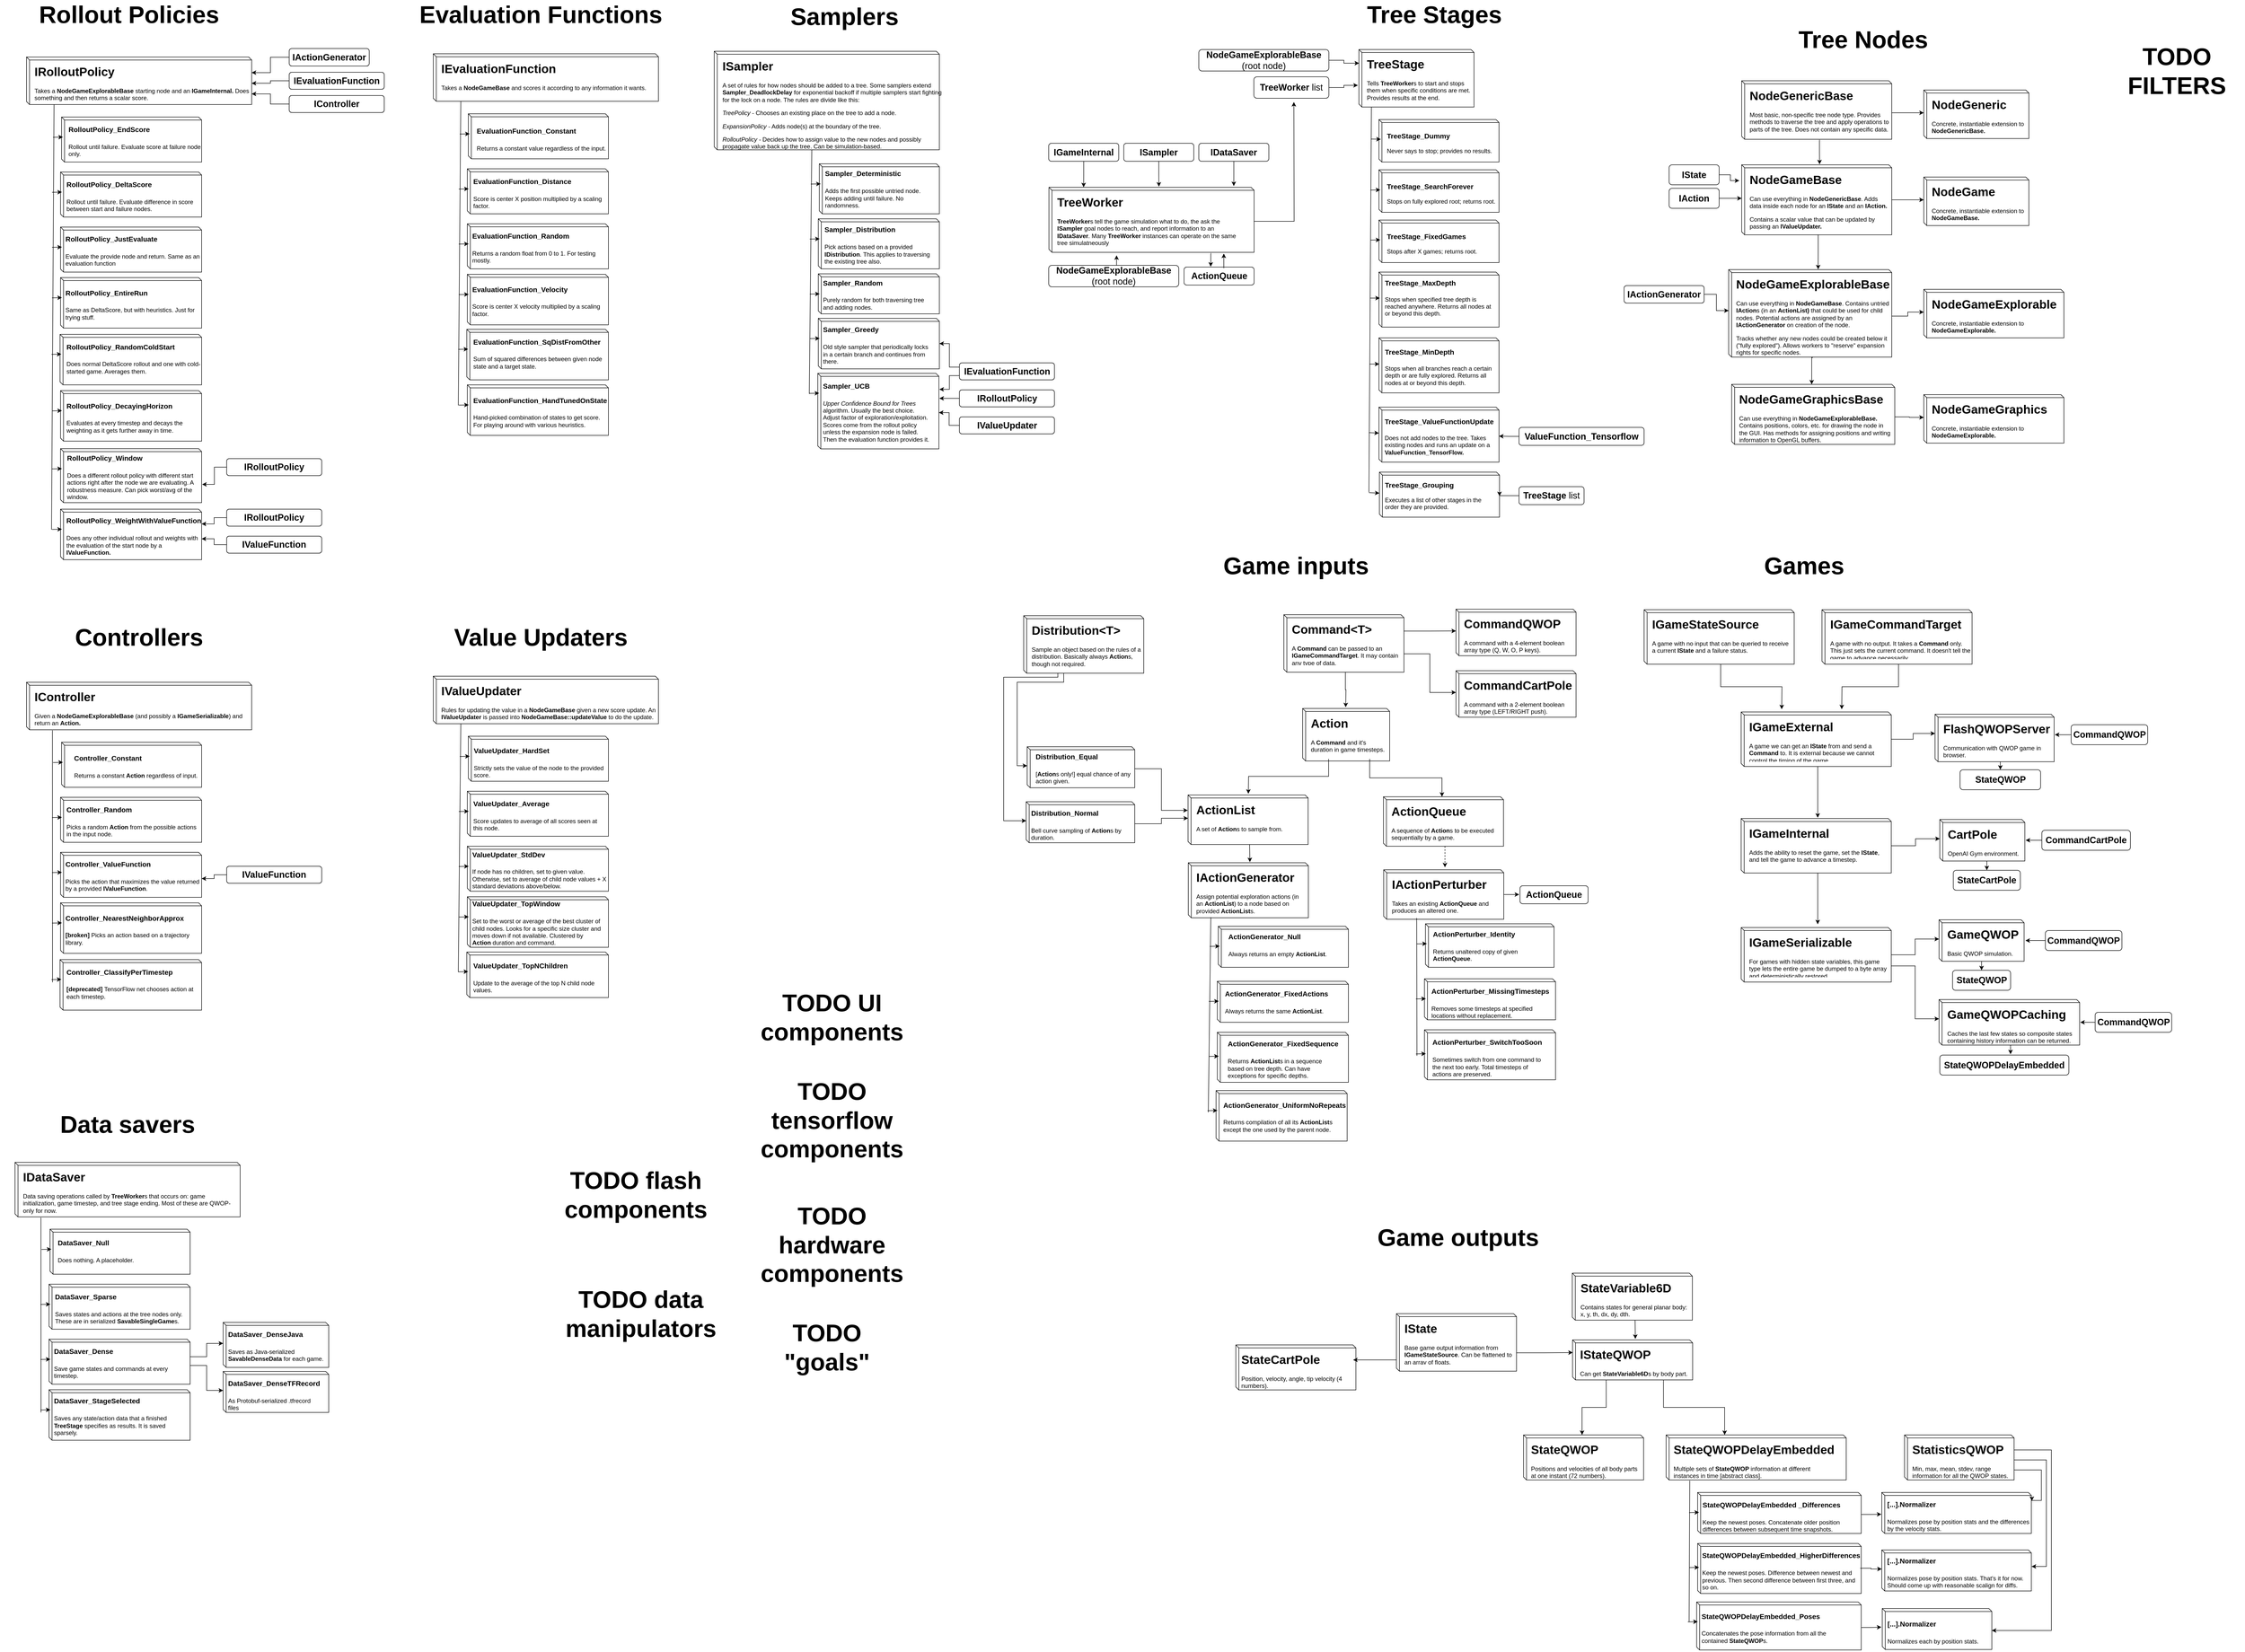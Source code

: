 <mxfile pages="1" version="10.7.7" type="device"><diagram id="_gQO_JIXEQtrBQsG0Zjt" name="Page-1"><mxGraphModel dx="9228" dy="3416" grid="1" gridSize="10" guides="1" tooltips="1" connect="1" arrows="1" fold="1" page="1" pageScale="1" pageWidth="850" pageHeight="1100" math="0" shadow="0"><root><mxCell id="0"/><mxCell id="1" parent="0"/><mxCell id="GaoluEqvCGR0PUS5bEzM-26" style="edgeStyle=orthogonalEdgeStyle;rounded=0;orthogonalLoop=1;jettySize=auto;html=1;exitX=0;exitY=0;exitDx=153;exitDy=140;exitPerimeter=0;" parent="1" source="GaoluEqvCGR0PUS5bEzM-2" edge="1"><mxGeometry relative="1" as="geometry"><mxPoint x="347.857" y="564.5" as="targetPoint"/><mxPoint x="347.857" y="500.929" as="sourcePoint"/></mxGeometry></mxCell><mxCell id="GaoluEqvCGR0PUS5bEzM-2" value="" style="shape=cube;whiteSpace=wrap;html=1;boundedLbl=1;backgroundOutline=1;size=6;" parent="1" vertex="1"><mxGeometry x="195" y="355.5" width="300" height="140" as="geometry"/></mxCell><mxCell id="GaoluEqvCGR0PUS5bEzM-11" style="edgeStyle=orthogonalEdgeStyle;rounded=0;orthogonalLoop=1;jettySize=auto;html=1;exitX=1;exitY=0.5;exitDx=0;exitDy=0;entryX=0;entryY=0;entryDx=0;entryDy=45.5;entryPerimeter=0;" parent="1" source="GaoluEqvCGR0PUS5bEzM-3" target="GaoluEqvCGR0PUS5bEzM-8" edge="1"><mxGeometry relative="1" as="geometry"/></mxCell><mxCell id="GaoluEqvCGR0PUS5bEzM-3" value="&lt;h1&gt;NodeGameBase&lt;/h1&gt;&lt;p&gt;Can use everything in &lt;b&gt;NodeGenericBase&lt;/b&gt;. Adds data inside each node for an &lt;b&gt;IState &lt;/b&gt;and an &lt;b&gt;IAction.&lt;/b&gt;&lt;/p&gt;&lt;p&gt;Contains a scalar value that can be updated by passing an &lt;b&gt;IValueUpdater.&lt;/b&gt;&lt;/p&gt;&lt;p&gt;&lt;b&gt;&lt;br&gt;&lt;/b&gt;&lt;/p&gt;" style="text;html=1;strokeColor=none;fillColor=none;spacing=5;spacingTop=-20;whiteSpace=wrap;overflow=hidden;rounded=0;" parent="1" vertex="1"><mxGeometry x="206" y="365.5" width="289" height="120" as="geometry"/></mxCell><mxCell id="GaoluEqvCGR0PUS5bEzM-4" value="" style="shape=cube;whiteSpace=wrap;html=1;boundedLbl=1;backgroundOutline=1;size=6;" parent="1" vertex="1"><mxGeometry x="195" y="187.5" width="300" height="117" as="geometry"/></mxCell><mxCell id="GaoluEqvCGR0PUS5bEzM-10" style="edgeStyle=orthogonalEdgeStyle;rounded=0;orthogonalLoop=1;jettySize=auto;html=1;exitX=1;exitY=0.5;exitDx=0;exitDy=0;entryX=0;entryY=0;entryDx=0;entryDy=45.5;entryPerimeter=0;" parent="1" source="GaoluEqvCGR0PUS5bEzM-5" target="GaoluEqvCGR0PUS5bEzM-6" edge="1"><mxGeometry relative="1" as="geometry"/></mxCell><mxCell id="GaoluEqvCGR0PUS5bEzM-19" style="edgeStyle=orthogonalEdgeStyle;rounded=0;orthogonalLoop=1;jettySize=auto;html=1;exitX=0.5;exitY=1;exitDx=0;exitDy=0;" parent="1" source="GaoluEqvCGR0PUS5bEzM-5" edge="1"><mxGeometry relative="1" as="geometry"><mxPoint x="350.714" y="354.5" as="targetPoint"/></mxGeometry></mxCell><mxCell id="GaoluEqvCGR0PUS5bEzM-5" value="&lt;h1&gt;NodeGenericBase&lt;/h1&gt;&lt;p&gt;Most basic, non-specific tree node type. Provides methods to traverse the tree and apply operations to parts of the tree. Does not contain any specific data.&lt;/p&gt;&lt;p&gt;&lt;b&gt;&lt;br&gt;&lt;/b&gt;&lt;/p&gt;" style="text;html=1;strokeColor=none;fillColor=none;spacing=5;spacingTop=-20;whiteSpace=wrap;overflow=hidden;rounded=0;" parent="1" vertex="1"><mxGeometry x="206" y="197.5" width="289" height="108" as="geometry"/></mxCell><mxCell id="GaoluEqvCGR0PUS5bEzM-6" value="" style="shape=cube;whiteSpace=wrap;html=1;boundedLbl=1;backgroundOutline=1;size=6;" parent="1" vertex="1"><mxGeometry x="559" y="206" width="210" height="97" as="geometry"/></mxCell><mxCell id="GaoluEqvCGR0PUS5bEzM-7" value="&lt;h1&gt;NodeGeneric&lt;/h1&gt;&lt;p&gt;Concrete, instantiable extension to &lt;b&gt;NodeGenericBase.&lt;/b&gt;&lt;/p&gt;&lt;p&gt;&lt;b&gt;&lt;br&gt;&lt;/b&gt;&lt;/p&gt;" style="text;html=1;strokeColor=none;fillColor=none;spacing=5;spacingTop=-20;whiteSpace=wrap;overflow=hidden;rounded=0;" parent="1" vertex="1"><mxGeometry x="570" y="216" width="209" height="87" as="geometry"/></mxCell><mxCell id="GaoluEqvCGR0PUS5bEzM-8" value="" style="shape=cube;whiteSpace=wrap;html=1;boundedLbl=1;backgroundOutline=1;size=6;" parent="1" vertex="1"><mxGeometry x="559" y="380" width="210" height="97" as="geometry"/></mxCell><mxCell id="GaoluEqvCGR0PUS5bEzM-9" value="&lt;h1&gt;NodeGame&lt;/h1&gt;&lt;p&gt;Concrete, instantiable extension to &lt;b&gt;NodeGameBase.&lt;/b&gt;&lt;/p&gt;&lt;p&gt;&lt;b&gt;&lt;br&gt;&lt;/b&gt;&lt;/p&gt;" style="text;html=1;strokeColor=none;fillColor=none;spacing=5;spacingTop=-20;whiteSpace=wrap;overflow=hidden;rounded=0;" parent="1" vertex="1"><mxGeometry x="570" y="390" width="209" height="87" as="geometry"/></mxCell><mxCell id="GaoluEqvCGR0PUS5bEzM-20" value="" style="shape=cube;whiteSpace=wrap;html=1;boundedLbl=1;backgroundOutline=1;size=6;" parent="1" vertex="1"><mxGeometry x="169" y="565" width="326" height="175" as="geometry"/></mxCell><mxCell id="GaoluEqvCGR0PUS5bEzM-21" style="edgeStyle=orthogonalEdgeStyle;rounded=0;orthogonalLoop=1;jettySize=auto;html=1;exitX=1;exitY=0.5;exitDx=0;exitDy=0;entryX=0;entryY=0;entryDx=0;entryDy=45.5;entryPerimeter=0;" parent="1" source="GaoluEqvCGR0PUS5bEzM-22" target="GaoluEqvCGR0PUS5bEzM-23" edge="1"><mxGeometry relative="1" as="geometry"/></mxCell><mxCell id="MheJN6xZWN9i6QqV_fyq-69" style="edgeStyle=orthogonalEdgeStyle;rounded=0;orthogonalLoop=1;jettySize=auto;html=1;exitX=0.5;exitY=1;exitDx=0;exitDy=0;entryX=0;entryY=0;entryDx=160;entryDy=0;entryPerimeter=0;" parent="1" source="GaoluEqvCGR0PUS5bEzM-22" target="GaoluEqvCGR0PUS5bEzM-27" edge="1"><mxGeometry relative="1" as="geometry"><mxPoint x="337" y="790" as="targetPoint"/><Array as="points"><mxPoint x="335" y="741"/></Array></mxGeometry></mxCell><mxCell id="GaoluEqvCGR0PUS5bEzM-22" value="&lt;h1&gt;NodeGameExplorableBase&lt;/h1&gt;&lt;p&gt;Can use everything in &lt;b&gt;NodeGameBase&lt;/b&gt;. Contains untried &lt;b&gt;IAction&lt;/b&gt;s (in an &lt;b&gt;ActionList)&amp;nbsp;&lt;/b&gt;that could be used for child nodes. Potential actions are assigned by an &lt;b&gt;IActionGenerator&lt;/b&gt;&amp;nbsp;on creation of the node.&amp;nbsp;&lt;/p&gt;&lt;p&gt;Tracks whether any new nodes could be created below it (&quot;fully explored&quot;). Allows workers to &quot;reserve&quot; expansion rights for specific nodes.&lt;/p&gt;&lt;p&gt;&lt;b&gt;&lt;br&gt;&lt;/b&gt;&lt;/p&gt;" style="text;html=1;strokeColor=none;fillColor=none;spacing=5;spacingTop=-20;whiteSpace=wrap;overflow=hidden;rounded=0;" parent="1" vertex="1"><mxGeometry x="179" y="575" width="316" height="166" as="geometry"/></mxCell><mxCell id="GaoluEqvCGR0PUS5bEzM-23" value="" style="shape=cube;whiteSpace=wrap;html=1;boundedLbl=1;backgroundOutline=1;size=6;" parent="1" vertex="1"><mxGeometry x="559" y="604.5" width="280" height="97" as="geometry"/></mxCell><mxCell id="GaoluEqvCGR0PUS5bEzM-24" value="&lt;h1&gt;NodeGameExplorable&lt;/h1&gt;&lt;p&gt;Concrete, instantiable extension to &lt;b&gt;NodeGameExplorable.&lt;/b&gt;&lt;/p&gt;&lt;p&gt;&lt;b&gt;&lt;br&gt;&lt;/b&gt;&lt;/p&gt;" style="text;html=1;strokeColor=none;fillColor=none;spacing=5;spacingTop=-20;whiteSpace=wrap;overflow=hidden;rounded=0;" parent="1" vertex="1"><mxGeometry x="570" y="614.5" width="269" height="87" as="geometry"/></mxCell><mxCell id="GaoluEqvCGR0PUS5bEzM-27" value="" style="shape=cube;whiteSpace=wrap;html=1;boundedLbl=1;backgroundOutline=1;size=6;" parent="1" vertex="1"><mxGeometry x="175" y="794.5" width="326" height="120" as="geometry"/></mxCell><mxCell id="GaoluEqvCGR0PUS5bEzM-34" style="edgeStyle=orthogonalEdgeStyle;rounded=0;orthogonalLoop=1;jettySize=auto;html=1;exitX=1;exitY=0.5;exitDx=0;exitDy=0;entryX=0;entryY=0;entryDx=0;entryDy=45.5;entryPerimeter=0;" parent="1" source="GaoluEqvCGR0PUS5bEzM-28" target="GaoluEqvCGR0PUS5bEzM-32" edge="1"><mxGeometry relative="1" as="geometry"/></mxCell><mxCell id="GaoluEqvCGR0PUS5bEzM-28" value="&lt;h1&gt;NodeGameGraphicsBase&lt;/h1&gt;&lt;p&gt;Can use everything in &lt;b&gt;NodeGameExplorableBase. &lt;/b&gt;Contains positions, colors, etc. for drawing the node in the GUI. Has methods for assigning positions and writing information to OpenGL buffers.&lt;span&gt;&amp;nbsp;&lt;/span&gt;&lt;/p&gt;&lt;p&gt;&lt;b&gt;&lt;br&gt;&lt;/b&gt;&lt;/p&gt;" style="text;html=1;strokeColor=none;fillColor=none;spacing=5;spacingTop=-20;whiteSpace=wrap;overflow=hidden;rounded=0;" parent="1" vertex="1"><mxGeometry x="185" y="804.5" width="316" height="110" as="geometry"/></mxCell><mxCell id="GaoluEqvCGR0PUS5bEzM-32" value="" style="shape=cube;whiteSpace=wrap;html=1;boundedLbl=1;backgroundOutline=1;size=6;" parent="1" vertex="1"><mxGeometry x="559" y="815" width="280" height="97" as="geometry"/></mxCell><mxCell id="GaoluEqvCGR0PUS5bEzM-33" value="&lt;h1&gt;NodeGameGraphics&lt;/h1&gt;&lt;p&gt;Concrete, instantiable extension to &lt;b&gt;NodeGameExplorable.&lt;/b&gt;&lt;/p&gt;&lt;p&gt;&lt;b&gt;&lt;br&gt;&lt;/b&gt;&lt;/p&gt;" style="text;html=1;strokeColor=none;fillColor=none;spacing=5;spacingTop=-20;whiteSpace=wrap;overflow=hidden;rounded=0;" parent="1" vertex="1"><mxGeometry x="570" y="825" width="269" height="87" as="geometry"/></mxCell><mxCell id="GaoluEqvCGR0PUS5bEzM-35" value="&lt;font style=&quot;font-size: 48px&quot;&gt;&lt;b&gt;Tree Nodes&lt;/b&gt;&lt;/font&gt;" style="text;html=1;strokeColor=none;fillColor=none;align=center;verticalAlign=middle;whiteSpace=wrap;rounded=0;" parent="1" vertex="1"><mxGeometry x="303" y="80" width="270" height="50" as="geometry"/></mxCell><mxCell id="GaoluEqvCGR0PUS5bEzM-38" style="edgeStyle=orthogonalEdgeStyle;rounded=0;orthogonalLoop=1;jettySize=auto;html=1;exitX=1;exitY=0.5;exitDx=0;exitDy=0;entryX=-0.016;entryY=0.226;entryDx=0;entryDy=0;entryPerimeter=0;" parent="1" source="GaoluEqvCGR0PUS5bEzM-36" target="GaoluEqvCGR0PUS5bEzM-2" edge="1"><mxGeometry relative="1" as="geometry"/></mxCell><mxCell id="GaoluEqvCGR0PUS5bEzM-36" value="&lt;font style=&quot;font-size: 18px&quot;&gt;&lt;b&gt;IState&lt;/b&gt;&lt;/font&gt;" style="rounded=1;whiteSpace=wrap;html=1;" parent="1" vertex="1"><mxGeometry x="50" y="355.5" width="100" height="40" as="geometry"/></mxCell><mxCell id="GaoluEqvCGR0PUS5bEzM-39" style="edgeStyle=orthogonalEdgeStyle;rounded=0;orthogonalLoop=1;jettySize=auto;html=1;exitX=1;exitY=0.5;exitDx=0;exitDy=0;entryX=0;entryY=0;entryDx=0;entryDy=67;entryPerimeter=0;" parent="1" source="GaoluEqvCGR0PUS5bEzM-37" target="GaoluEqvCGR0PUS5bEzM-2" edge="1"><mxGeometry relative="1" as="geometry"/></mxCell><mxCell id="GaoluEqvCGR0PUS5bEzM-37" value="&lt;font style=&quot;font-size: 18px&quot;&gt;&lt;b&gt;IAction&lt;/b&gt;&lt;/font&gt;" style="rounded=1;whiteSpace=wrap;html=1;" parent="1" vertex="1"><mxGeometry x="50" y="402.5" width="100" height="40" as="geometry"/></mxCell><mxCell id="GaoluEqvCGR0PUS5bEzM-42" style="edgeStyle=orthogonalEdgeStyle;rounded=0;orthogonalLoop=1;jettySize=auto;html=1;exitX=1;exitY=0.5;exitDx=0;exitDy=0;entryX=0;entryY=0;entryDx=0;entryDy=82;entryPerimeter=0;" parent="1" source="GaoluEqvCGR0PUS5bEzM-40" target="GaoluEqvCGR0PUS5bEzM-20" edge="1"><mxGeometry relative="1" as="geometry"/></mxCell><mxCell id="GaoluEqvCGR0PUS5bEzM-40" value="&lt;font style=&quot;font-size: 18px&quot;&gt;&lt;b&gt;IActionGenerator&lt;/b&gt;&lt;/font&gt;" style="rounded=1;whiteSpace=wrap;html=1;" parent="1" vertex="1"><mxGeometry x="-40" y="597" width="160" height="35" as="geometry"/></mxCell><mxCell id="GaoluEqvCGR0PUS5bEzM-44" value="" style="shape=cube;whiteSpace=wrap;html=1;boundedLbl=1;backgroundOutline=1;size=6;" parent="1" vertex="1"><mxGeometry x="-570" y="125" width="230" height="115" as="geometry"/></mxCell><mxCell id="GaoluEqvCGR0PUS5bEzM-45" value="&lt;h1&gt;TreeStage&lt;/h1&gt;&lt;p&gt;Tells &lt;b&gt;TreeWorker&lt;/b&gt;s to start and stops them when specific conditions are met. Provides results at the end.&lt;/p&gt;&lt;p&gt;&lt;b&gt;&lt;br&gt;&lt;/b&gt;&lt;/p&gt;" style="text;html=1;strokeColor=none;fillColor=none;spacing=5;spacingTop=-20;whiteSpace=wrap;overflow=hidden;rounded=0;" parent="1" vertex="1"><mxGeometry x="-559" y="135" width="229" height="91" as="geometry"/></mxCell><mxCell id="GaoluEqvCGR0PUS5bEzM-99" style="edgeStyle=orthogonalEdgeStyle;rounded=0;orthogonalLoop=1;jettySize=auto;html=1;exitX=0;exitY=0;exitDx=410;exitDy=68;exitPerimeter=0;" parent="1" source="GaoluEqvCGR0PUS5bEzM-46" edge="1"><mxGeometry relative="1" as="geometry"><mxPoint x="-700" y="230" as="targetPoint"/></mxGeometry></mxCell><mxCell id="GaoluEqvCGR0PUS5bEzM-46" value="" style="shape=cube;whiteSpace=wrap;html=1;boundedLbl=1;backgroundOutline=1;size=6;" parent="1" vertex="1"><mxGeometry x="-1189.5" y="400.5" width="410" height="130" as="geometry"/></mxCell><mxCell id="GaoluEqvCGR0PUS5bEzM-47" value="&lt;h1&gt;TreeWorker&lt;/h1&gt;&lt;p&gt;&lt;b&gt;TreeWorker&lt;/b&gt;s tell the game simulation what to do, the ask the &lt;b&gt;ISampler&lt;/b&gt;&amp;nbsp;goal nodes to reach, and report information to an &lt;b&gt;IDataSaver&lt;/b&gt;. Many &lt;b&gt;TreeWorker&lt;/b&gt;&amp;nbsp;instances can operate on the same tree simulatneously&lt;/p&gt;&lt;p&gt;&lt;b&gt;&lt;br&gt;&lt;/b&gt;&lt;/p&gt;" style="text;html=1;strokeColor=none;fillColor=none;spacing=5;spacingTop=-20;whiteSpace=wrap;overflow=hidden;rounded=0;" parent="1" vertex="1"><mxGeometry x="-1178.5" y="410.5" width="389" height="120" as="geometry"/></mxCell><mxCell id="GaoluEqvCGR0PUS5bEzM-50" style="edgeStyle=orthogonalEdgeStyle;rounded=0;orthogonalLoop=1;jettySize=auto;html=1;exitX=1;exitY=0.5;exitDx=0;exitDy=0;entryX=0.002;entryY=0.238;entryDx=0;entryDy=0;entryPerimeter=0;" parent="1" source="GaoluEqvCGR0PUS5bEzM-48" target="GaoluEqvCGR0PUS5bEzM-44" edge="1"><mxGeometry relative="1" as="geometry"/></mxCell><mxCell id="GaoluEqvCGR0PUS5bEzM-48" value="&lt;span style=&quot;font-size: 18px&quot;&gt;&lt;b&gt;NodeGameExplorableBase&lt;/b&gt;&lt;br&gt;(root node)&lt;br&gt;&lt;/span&gt;" style="rounded=1;whiteSpace=wrap;html=1;" parent="1" vertex="1"><mxGeometry x="-890" y="125" width="260" height="43" as="geometry"/></mxCell><mxCell id="GaoluEqvCGR0PUS5bEzM-51" style="edgeStyle=orthogonalEdgeStyle;rounded=0;orthogonalLoop=1;jettySize=auto;html=1;exitX=1;exitY=0.5;exitDx=0;exitDy=0;entryX=-0.009;entryY=0.623;entryDx=0;entryDy=0;entryPerimeter=0;" parent="1" source="GaoluEqvCGR0PUS5bEzM-49" target="GaoluEqvCGR0PUS5bEzM-44" edge="1"><mxGeometry relative="1" as="geometry"/></mxCell><mxCell id="GaoluEqvCGR0PUS5bEzM-49" value="&lt;span style=&quot;font-size: 18px&quot;&gt;&lt;b&gt;TreeWorker &lt;/b&gt;list&lt;br&gt;&lt;/span&gt;" style="rounded=1;whiteSpace=wrap;html=1;" parent="1" vertex="1"><mxGeometry x="-780" y="179.5" width="150" height="43" as="geometry"/></mxCell><mxCell id="GaoluEqvCGR0PUS5bEzM-52" value="" style="shape=cube;whiteSpace=wrap;html=1;boundedLbl=1;backgroundOutline=1;size=6;" parent="1" vertex="1"><mxGeometry x="-530" y="265" width="240" height="85" as="geometry"/></mxCell><mxCell id="GaoluEqvCGR0PUS5bEzM-53" value="&lt;h1&gt;&lt;font style=&quot;font-size: 14px&quot;&gt;TreeStage_Dummy&lt;br&gt;&lt;/font&gt;&lt;font style=&quot;font-size: 12px ; font-weight: normal&quot;&gt;Never says to stop; provides no results.&lt;/font&gt;&lt;/h1&gt;&lt;p&gt;&lt;b&gt;&lt;br&gt;&lt;/b&gt;&lt;/p&gt;" style="text;html=1;strokeColor=none;fillColor=none;spacing=5;spacingTop=-20;whiteSpace=wrap;overflow=hidden;rounded=0;" parent="1" vertex="1"><mxGeometry x="-519" y="275" width="229" height="75" as="geometry"/></mxCell><mxCell id="GaoluEqvCGR0PUS5bEzM-54" value="" style="shape=cube;whiteSpace=wrap;html=1;boundedLbl=1;backgroundOutline=1;size=6;" parent="1" vertex="1"><mxGeometry x="-530" y="365.5" width="240" height="85" as="geometry"/></mxCell><mxCell id="GaoluEqvCGR0PUS5bEzM-55" value="&lt;h1&gt;&lt;font&gt;&lt;span style=&quot;font-size: 14px&quot;&gt;TreeStage_SearchForever&lt;/span&gt;&lt;span style=&quot;font-size: 12px ; font-weight: 400&quot;&gt;&lt;br&gt;&lt;/span&gt;&lt;font style=&quot;font-size: 12px&quot;&gt;&lt;span style=&quot;font-weight: 400&quot;&gt;Stops on fully explored root; returns root.&lt;/span&gt;&lt;/font&gt;&lt;/font&gt;&lt;/h1&gt;" style="text;html=1;strokeColor=none;fillColor=none;spacing=5;spacingTop=-20;whiteSpace=wrap;overflow=hidden;rounded=0;" parent="1" vertex="1"><mxGeometry x="-519" y="375.5" width="229" height="75" as="geometry"/></mxCell><mxCell id="GaoluEqvCGR0PUS5bEzM-56" value="" style="shape=cube;whiteSpace=wrap;html=1;boundedLbl=1;backgroundOutline=1;size=6;" parent="1" vertex="1"><mxGeometry x="-530" y="466" width="240" height="85" as="geometry"/></mxCell><mxCell id="GaoluEqvCGR0PUS5bEzM-57" value="&lt;h1&gt;&lt;font&gt;&lt;span style=&quot;font-size: 14px&quot;&gt;TreeStage_FixedGames&lt;/span&gt;&lt;span style=&quot;font-size: 12px ; font-weight: 400&quot;&gt;&lt;br&gt;Stops after X games; returns root.&lt;/span&gt;&lt;/font&gt;&lt;/h1&gt;" style="text;html=1;strokeColor=none;fillColor=none;spacing=5;spacingTop=-20;whiteSpace=wrap;overflow=hidden;rounded=0;" parent="1" vertex="1"><mxGeometry x="-519" y="476" width="229" height="75" as="geometry"/></mxCell><mxCell id="GaoluEqvCGR0PUS5bEzM-58" value="" style="shape=cube;whiteSpace=wrap;html=1;boundedLbl=1;backgroundOutline=1;size=6;" parent="1" vertex="1"><mxGeometry x="-530" y="570" width="240" height="110" as="geometry"/></mxCell><mxCell id="GaoluEqvCGR0PUS5bEzM-60" value="&lt;div style=&quot;text-align: left&quot;&gt;&lt;b&gt;&lt;font style=&quot;font-size: 14px&quot;&gt;TreeStage_MaxDepth&lt;/font&gt;&lt;/b&gt;&lt;/div&gt;&lt;div style=&quot;text-align: left&quot;&gt;&lt;b&gt;&lt;font style=&quot;font-size: 14px&quot;&gt;&lt;br&gt;&lt;/font&gt;&lt;/b&gt;&lt;/div&gt;&lt;div style=&quot;text-align: left&quot;&gt;Stops when specified tree depth is reached anywhere. Returns all nodes at or beyond this depth.&lt;/div&gt;&lt;div style=&quot;text-align: left&quot;&gt;&lt;b&gt;&lt;br&gt;&lt;/b&gt;&lt;/div&gt;" style="text;html=1;strokeColor=none;fillColor=none;align=center;verticalAlign=middle;whiteSpace=wrap;rounded=0;" parent="1" vertex="1"><mxGeometry x="-519" y="592" width="219" height="73" as="geometry"/></mxCell><mxCell id="GaoluEqvCGR0PUS5bEzM-61" value="" style="shape=cube;whiteSpace=wrap;html=1;boundedLbl=1;backgroundOutline=1;size=6;" parent="1" vertex="1"><mxGeometry x="-530" y="701.5" width="240" height="110" as="geometry"/></mxCell><mxCell id="GaoluEqvCGR0PUS5bEzM-62" value="&lt;div style=&quot;text-align: left&quot;&gt;&lt;b&gt;&lt;font style=&quot;font-size: 14px&quot;&gt;TreeStage_MinDepth&lt;/font&gt;&lt;/b&gt;&lt;/div&gt;&lt;div style=&quot;text-align: left&quot;&gt;&lt;b&gt;&lt;font style=&quot;font-size: 14px&quot;&gt;&lt;br&gt;&lt;/font&gt;&lt;/b&gt;&lt;/div&gt;&lt;div style=&quot;text-align: left&quot;&gt;Stops when all branches reach a certain depth or are fully explored. Returns all nodes at or beyond this depth.&lt;/div&gt;" style="text;html=1;strokeColor=none;fillColor=none;align=center;verticalAlign=middle;whiteSpace=wrap;rounded=0;" parent="1" vertex="1"><mxGeometry x="-519" y="723.5" width="219" height="73" as="geometry"/></mxCell><mxCell id="GaoluEqvCGR0PUS5bEzM-63" value="" style="shape=cube;whiteSpace=wrap;html=1;boundedLbl=1;backgroundOutline=1;size=6;" parent="1" vertex="1"><mxGeometry x="-530" y="840" width="240" height="110" as="geometry"/></mxCell><mxCell id="GaoluEqvCGR0PUS5bEzM-64" value="&lt;div style=&quot;text-align: left&quot;&gt;&lt;b&gt;&lt;font style=&quot;font-size: 14px&quot;&gt;TreeStage_ValueFunctionUpdate&lt;/font&gt;&lt;/b&gt;&lt;/div&gt;&lt;div style=&quot;text-align: left&quot;&gt;&lt;b&gt;&lt;font style=&quot;font-size: 14px&quot;&gt;&lt;br&gt;&lt;/font&gt;&lt;/b&gt;&lt;/div&gt;&lt;div style=&quot;text-align: left&quot;&gt;Does not add nodes to the tree. Takes existing nodes and runs an update on a &lt;b&gt;ValueFunction_TensorFlow.&lt;/b&gt;&lt;/div&gt;" style="text;html=1;strokeColor=none;fillColor=none;align=center;verticalAlign=middle;whiteSpace=wrap;rounded=0;" parent="1" vertex="1"><mxGeometry x="-519" y="862" width="219" height="73" as="geometry"/></mxCell><mxCell id="GaoluEqvCGR0PUS5bEzM-66" style="edgeStyle=orthogonalEdgeStyle;rounded=0;orthogonalLoop=1;jettySize=auto;html=1;exitX=0;exitY=0.5;exitDx=0;exitDy=0;entryX=0;entryY=0;entryDx=240;entryDy=58;entryPerimeter=0;" parent="1" source="GaoluEqvCGR0PUS5bEzM-65" target="GaoluEqvCGR0PUS5bEzM-63" edge="1"><mxGeometry relative="1" as="geometry"/></mxCell><mxCell id="GaoluEqvCGR0PUS5bEzM-65" value="&lt;font style=&quot;font-size: 18px&quot;&gt;&lt;b&gt;ValueFunction_Tensorflow&lt;/b&gt;&lt;/font&gt;" style="rounded=1;whiteSpace=wrap;html=1;" parent="1" vertex="1"><mxGeometry x="-250" y="880.5" width="250" height="36" as="geometry"/></mxCell><mxCell id="GaoluEqvCGR0PUS5bEzM-67" value="" style="shape=cube;whiteSpace=wrap;html=1;boundedLbl=1;backgroundOutline=1;size=6;" parent="1" vertex="1"><mxGeometry x="-529" y="970" width="240" height="90" as="geometry"/></mxCell><mxCell id="GaoluEqvCGR0PUS5bEzM-68" value="&lt;div style=&quot;text-align: left&quot;&gt;&lt;b&gt;&lt;font style=&quot;font-size: 14px&quot;&gt;TreeStage_Grouping&lt;/font&gt;&lt;/b&gt;&lt;/div&gt;&lt;div style=&quot;text-align: left&quot;&gt;&lt;br&gt;&lt;/div&gt;&lt;div style=&quot;text-align: left&quot;&gt;Executes a list of other stages in the order they are provided.&lt;/div&gt;" style="text;html=1;strokeColor=none;fillColor=none;align=center;verticalAlign=middle;whiteSpace=wrap;rounded=0;" parent="1" vertex="1"><mxGeometry x="-519.5" y="980" width="219" height="73" as="geometry"/></mxCell><mxCell id="GaoluEqvCGR0PUS5bEzM-71" style="edgeStyle=orthogonalEdgeStyle;rounded=0;orthogonalLoop=1;jettySize=auto;html=1;exitX=0;exitY=0.5;exitDx=0;exitDy=0;entryX=0;entryY=0;entryDx=240;entryDy=48;entryPerimeter=0;" parent="1" source="GaoluEqvCGR0PUS5bEzM-69" target="GaoluEqvCGR0PUS5bEzM-67" edge="1"><mxGeometry relative="1" as="geometry"><mxPoint x="-280" y="1019" as="targetPoint"/></mxGeometry></mxCell><mxCell id="GaoluEqvCGR0PUS5bEzM-69" value="&lt;font style=&quot;font-size: 18px&quot;&gt;&lt;b&gt;TreeStage &lt;/b&gt;list&lt;/font&gt;" style="rounded=1;whiteSpace=wrap;html=1;" parent="1" vertex="1"><mxGeometry x="-250" y="999" width="130" height="36" as="geometry"/></mxCell><mxCell id="GaoluEqvCGR0PUS5bEzM-73" value="" style="endArrow=none;html=1;" parent="1" edge="1"><mxGeometry width="50" height="50" relative="1" as="geometry"><mxPoint x="-550" y="1010" as="sourcePoint"/><mxPoint x="-545" y="240" as="targetPoint"/></mxGeometry></mxCell><mxCell id="GaoluEqvCGR0PUS5bEzM-74" value="" style="endArrow=classic;html=1;entryX=0;entryY=0;entryDx=0;entryDy=42;entryPerimeter=0;" parent="1" target="GaoluEqvCGR0PUS5bEzM-67" edge="1"><mxGeometry width="50" height="50" relative="1" as="geometry"><mxPoint x="-550" y="1011" as="sourcePoint"/><mxPoint x="-520" y="978.5" as="targetPoint"/></mxGeometry></mxCell><mxCell id="GaoluEqvCGR0PUS5bEzM-75" value="" style="endArrow=classic;html=1;entryX=0;entryY=0;entryDx=0;entryDy=52;entryPerimeter=0;" parent="1" target="GaoluEqvCGR0PUS5bEzM-63" edge="1"><mxGeometry width="50" height="50" relative="1" as="geometry"><mxPoint x="-550" y="891" as="sourcePoint"/><mxPoint x="-529.059" y="905.471" as="targetPoint"/></mxGeometry></mxCell><mxCell id="GaoluEqvCGR0PUS5bEzM-76" value="" style="endArrow=classic;html=1;entryX=0;entryY=0;entryDx=0;entryDy=52;entryPerimeter=0;" parent="1" edge="1"><mxGeometry width="50" height="50" relative="1" as="geometry"><mxPoint x="-549" y="754" as="sourcePoint"/><mxPoint x="-529.235" y="753.824" as="targetPoint"/></mxGeometry></mxCell><mxCell id="GaoluEqvCGR0PUS5bEzM-77" value="" style="endArrow=classic;html=1;entryX=0;entryY=0;entryDx=0;entryDy=52;entryPerimeter=0;" parent="1" edge="1"><mxGeometry width="50" height="50" relative="1" as="geometry"><mxPoint x="-548" y="622" as="sourcePoint"/><mxPoint x="-528.235" y="622.059" as="targetPoint"/></mxGeometry></mxCell><mxCell id="GaoluEqvCGR0PUS5bEzM-78" value="" style="endArrow=classic;html=1;entryX=0;entryY=0;entryDx=0;entryDy=39.5;entryPerimeter=0;" parent="1" edge="1"><mxGeometry width="50" height="50" relative="1" as="geometry"><mxPoint x="-547" y="506" as="sourcePoint"/><mxPoint x="-527.235" y="505.588" as="targetPoint"/></mxGeometry></mxCell><mxCell id="GaoluEqvCGR0PUS5bEzM-79" value="" style="endArrow=classic;html=1;entryX=0;entryY=0;entryDx=0;entryDy=39.5;entryPerimeter=0;" parent="1" edge="1"><mxGeometry width="50" height="50" relative="1" as="geometry"><mxPoint x="-547" y="406" as="sourcePoint"/><mxPoint x="-527.235" y="405.588" as="targetPoint"/></mxGeometry></mxCell><mxCell id="GaoluEqvCGR0PUS5bEzM-80" value="" style="endArrow=classic;html=1;entryX=0;entryY=0;entryDx=0;entryDy=39.5;entryPerimeter=0;" parent="1" edge="1"><mxGeometry width="50" height="50" relative="1" as="geometry"><mxPoint x="-546" y="304" as="sourcePoint"/><mxPoint x="-526.235" y="304.412" as="targetPoint"/></mxGeometry></mxCell><mxCell id="GaoluEqvCGR0PUS5bEzM-81" value="&lt;font style=&quot;font-size: 48px&quot;&gt;&lt;b&gt;Tree Stages&lt;/b&gt;&lt;/font&gt;" style="text;html=1;strokeColor=none;fillColor=none;align=center;verticalAlign=middle;whiteSpace=wrap;rounded=0;" parent="1" vertex="1"><mxGeometry x="-579" y="30" width="320" height="50" as="geometry"/></mxCell><mxCell id="GaoluEqvCGR0PUS5bEzM-95" style="edgeStyle=orthogonalEdgeStyle;rounded=0;orthogonalLoop=1;jettySize=auto;html=1;exitX=0.5;exitY=1;exitDx=0;exitDy=0;entryX=0.169;entryY=-0.001;entryDx=0;entryDy=0;entryPerimeter=0;" parent="1" source="GaoluEqvCGR0PUS5bEzM-82" target="GaoluEqvCGR0PUS5bEzM-46" edge="1"><mxGeometry relative="1" as="geometry"/></mxCell><mxCell id="GaoluEqvCGR0PUS5bEzM-82" value="&lt;font style=&quot;font-size: 18px&quot;&gt;&lt;b&gt;IGameInternal&lt;/b&gt;&lt;/font&gt;" style="rounded=1;whiteSpace=wrap;html=1;" parent="1" vertex="1"><mxGeometry x="-1190" y="312.5" width="140" height="36" as="geometry"/></mxCell><mxCell id="GaoluEqvCGR0PUS5bEzM-96" style="edgeStyle=orthogonalEdgeStyle;rounded=0;orthogonalLoop=1;jettySize=auto;html=1;exitX=0.5;exitY=1;exitDx=0;exitDy=0;entryX=0.536;entryY=-0.01;entryDx=0;entryDy=0;entryPerimeter=0;" parent="1" source="GaoluEqvCGR0PUS5bEzM-83" target="GaoluEqvCGR0PUS5bEzM-46" edge="1"><mxGeometry relative="1" as="geometry"/></mxCell><mxCell id="GaoluEqvCGR0PUS5bEzM-83" value="&lt;font style=&quot;font-size: 18px&quot;&gt;&lt;b&gt;ISampler&lt;/b&gt;&lt;/font&gt;" style="rounded=1;whiteSpace=wrap;html=1;" parent="1" vertex="1"><mxGeometry x="-1040" y="312.5" width="140" height="36" as="geometry"/></mxCell><mxCell id="GaoluEqvCGR0PUS5bEzM-97" style="edgeStyle=orthogonalEdgeStyle;rounded=0;orthogonalLoop=1;jettySize=auto;html=1;exitX=0.5;exitY=1;exitDx=0;exitDy=0;entryX=0.901;entryY=-0.019;entryDx=0;entryDy=0;entryPerimeter=0;" parent="1" source="GaoluEqvCGR0PUS5bEzM-84" target="GaoluEqvCGR0PUS5bEzM-46" edge="1"><mxGeometry relative="1" as="geometry"/></mxCell><mxCell id="GaoluEqvCGR0PUS5bEzM-84" value="&lt;font style=&quot;font-size: 18px&quot;&gt;&lt;b&gt;IDataSaver&lt;/b&gt;&lt;/font&gt;" style="rounded=1;whiteSpace=wrap;html=1;" parent="1" vertex="1"><mxGeometry x="-890" y="312.5" width="140" height="36" as="geometry"/></mxCell><mxCell id="GaoluEqvCGR0PUS5bEzM-85" value="&lt;font style=&quot;font-size: 18px&quot;&gt;&lt;b&gt;ActionQueue&lt;/b&gt;&lt;/font&gt;" style="rounded=1;whiteSpace=wrap;html=1;" parent="1" vertex="1"><mxGeometry x="-919.5" y="560" width="140" height="36" as="geometry"/></mxCell><mxCell id="GaoluEqvCGR0PUS5bEzM-98" style="edgeStyle=orthogonalEdgeStyle;rounded=0;orthogonalLoop=1;jettySize=auto;html=1;exitX=0.5;exitY=0;exitDx=0;exitDy=0;entryX=0.525;entryY=1.033;entryDx=0;entryDy=0;entryPerimeter=0;" parent="1" source="GaoluEqvCGR0PUS5bEzM-86" edge="1"><mxGeometry relative="1" as="geometry"><mxPoint x="-1054.353" y="536.471" as="targetPoint"/></mxGeometry></mxCell><mxCell id="GaoluEqvCGR0PUS5bEzM-86" value="&lt;span style=&quot;font-size: 18px&quot;&gt;&lt;b&gt;NodeGameExplorableBase&lt;/b&gt;&lt;br&gt;(root node)&lt;br&gt;&lt;/span&gt;" style="rounded=1;whiteSpace=wrap;html=1;" parent="1" vertex="1"><mxGeometry x="-1190" y="556.5" width="260" height="43" as="geometry"/></mxCell><mxCell id="GaoluEqvCGR0PUS5bEzM-91" value="" style="endArrow=classic;html=1;entryX=0.381;entryY=-0.023;entryDx=0;entryDy=0;entryPerimeter=0;" parent="1" target="GaoluEqvCGR0PUS5bEzM-85" edge="1"><mxGeometry width="50" height="50" relative="1" as="geometry"><mxPoint x="-866" y="532" as="sourcePoint"/><mxPoint x="-190.235" y="786.824" as="targetPoint"/></mxGeometry></mxCell><mxCell id="GaoluEqvCGR0PUS5bEzM-92" value="" style="endArrow=classic;html=1;" parent="1" edge="1"><mxGeometry width="50" height="50" relative="1" as="geometry"><mxPoint x="-840" y="562" as="sourcePoint"/><mxPoint x="-840" y="533" as="targetPoint"/></mxGeometry></mxCell><mxCell id="MheJN6xZWN9i6QqV_fyq-1" value="&lt;font style=&quot;font-size: 48px&quot;&gt;&lt;b&gt;Samplers&lt;/b&gt;&lt;/font&gt;" style="text;html=1;strokeColor=none;fillColor=none;align=center;verticalAlign=middle;whiteSpace=wrap;rounded=0;" parent="1" vertex="1"><mxGeometry x="-1758.5" y="33.5" width="320" height="50" as="geometry"/></mxCell><mxCell id="MheJN6xZWN9i6QqV_fyq-2" value="" style="shape=cube;whiteSpace=wrap;html=1;boundedLbl=1;backgroundOutline=1;size=6;" parent="1" vertex="1"><mxGeometry x="-1858.5" y="128.5" width="450" height="197" as="geometry"/></mxCell><mxCell id="MheJN6xZWN9i6QqV_fyq-3" value="&lt;h1&gt;ISampler&lt;/h1&gt;&lt;p&gt;A set of rules for how nodes should be added to a tree. Some samplers extend &lt;b&gt;Sampler_DeadlockDelay &lt;/b&gt;for exponential backoff if multiple samplers start fighting for the lock on a node. The rules are divide like this:&lt;/p&gt;&lt;p&gt;&lt;i&gt;TreePolicy &lt;/i&gt;- Chooses an existing place on the tree to add a node.&lt;/p&gt;&lt;p&gt;&lt;i&gt;ExpansionPolicy&lt;/i&gt;&amp;nbsp;- Adds node(s) at the boundary of the tree.&lt;/p&gt;&lt;p&gt;&lt;i&gt;RolloutPolicy -&lt;/i&gt;&amp;nbsp;Decides how to assign value to the new nodes and possibly propagate value back up the tree. Can be simulation-based.&lt;/p&gt;&lt;p&gt;&lt;br&gt;&lt;/p&gt;&lt;p&gt;&lt;b&gt;&lt;br&gt;&lt;/b&gt;&lt;/p&gt;" style="text;html=1;strokeColor=none;fillColor=none;spacing=5;spacingTop=-20;whiteSpace=wrap;overflow=hidden;rounded=0;" parent="1" vertex="1"><mxGeometry x="-1847.5" y="138.5" width="449" height="195" as="geometry"/></mxCell><mxCell id="MheJN6xZWN9i6QqV_fyq-4" value="" style="shape=cube;whiteSpace=wrap;html=1;boundedLbl=1;backgroundOutline=1;size=6;" parent="1" vertex="1"><mxGeometry x="-1648.5" y="353.5" width="240" height="100" as="geometry"/></mxCell><mxCell id="MheJN6xZWN9i6QqV_fyq-6" value="" style="endArrow=classic;html=1;entryX=0;entryY=0;entryDx=0;entryDy=39.5;entryPerimeter=0;" parent="1" edge="1"><mxGeometry width="50" height="50" relative="1" as="geometry"><mxPoint x="-1665.5" y="394" as="sourcePoint"/><mxPoint x="-1645.735" y="393.588" as="targetPoint"/></mxGeometry></mxCell><mxCell id="MheJN6xZWN9i6QqV_fyq-7" value="" style="shape=cube;whiteSpace=wrap;html=1;boundedLbl=1;backgroundOutline=1;size=6;" parent="1" vertex="1"><mxGeometry x="-1650.5" y="463.5" width="242" height="100" as="geometry"/></mxCell><mxCell id="MheJN6xZWN9i6QqV_fyq-9" value="" style="endArrow=classic;html=1;entryX=0;entryY=0;entryDx=0;entryDy=39.5;entryPerimeter=0;" parent="1" edge="1"><mxGeometry width="50" height="50" relative="1" as="geometry"><mxPoint x="-1667.5" y="504" as="sourcePoint"/><mxPoint x="-1647.735" y="503.588" as="targetPoint"/></mxGeometry></mxCell><mxCell id="MheJN6xZWN9i6QqV_fyq-10" value="" style="shape=cube;whiteSpace=wrap;html=1;boundedLbl=1;backgroundOutline=1;size=6;" parent="1" vertex="1"><mxGeometry x="-1650.5" y="573.5" width="242" height="80" as="geometry"/></mxCell><mxCell id="MheJN6xZWN9i6QqV_fyq-12" value="" style="endArrow=classic;html=1;entryX=0;entryY=0;entryDx=0;entryDy=39.5;entryPerimeter=0;" parent="1" edge="1"><mxGeometry width="50" height="50" relative="1" as="geometry"><mxPoint x="-1667.5" y="614" as="sourcePoint"/><mxPoint x="-1647.735" y="613.588" as="targetPoint"/></mxGeometry></mxCell><mxCell id="MheJN6xZWN9i6QqV_fyq-16" value="&lt;div style=&quot;text-align: left&quot;&gt;&lt;h1&gt;&lt;span style=&quot;font-size: 14px&quot;&gt;Sampler_Deterministic&lt;/span&gt;&lt;/h1&gt;&lt;/div&gt;&lt;div style=&quot;text-align: left&quot;&gt;Adds the first possible untried node. Keeps adding until failure. No randomness.&lt;/div&gt;&lt;div style=&quot;text-align: left&quot;&gt;&lt;b&gt;&lt;br&gt;&lt;/b&gt;&lt;/div&gt;" style="text;html=1;strokeColor=none;fillColor=none;align=center;verticalAlign=middle;whiteSpace=wrap;rounded=0;" parent="1" vertex="1"><mxGeometry x="-1638" y="362.5" width="219" height="73" as="geometry"/></mxCell><mxCell id="MheJN6xZWN9i6QqV_fyq-19" value="&lt;div style=&quot;text-align: left&quot;&gt;&lt;h1&gt;&lt;span style=&quot;font-size: 14px&quot;&gt;Sampler_Distribution&lt;/span&gt;&lt;/h1&gt;&lt;/div&gt;&lt;div style=&quot;text-align: left&quot;&gt;Pick actions based on a provided &lt;b&gt;IDistribution&lt;/b&gt;. This applies to traversing the existing tree also.&amp;nbsp;&lt;/div&gt;&lt;div style=&quot;text-align: left&quot;&gt;&lt;b&gt;&lt;br&gt;&lt;/b&gt;&lt;/div&gt;" style="text;html=1;strokeColor=none;fillColor=none;align=center;verticalAlign=middle;whiteSpace=wrap;rounded=0;" parent="1" vertex="1"><mxGeometry x="-1639.5" y="474" width="219" height="73" as="geometry"/></mxCell><mxCell id="MheJN6xZWN9i6QqV_fyq-20" value="&lt;div style=&quot;text-align: left&quot;&gt;&lt;h1&gt;&lt;span style=&quot;font-size: 14px&quot;&gt;Sampler_Random&lt;/span&gt;&lt;/h1&gt;&lt;/div&gt;&lt;div style=&quot;text-align: left&quot;&gt;Purely random for both traversing tree and adding nodes.&lt;/div&gt;&lt;div style=&quot;text-align: left&quot;&gt;&lt;b&gt;&lt;br&gt;&lt;/b&gt;&lt;/div&gt;" style="text;html=1;strokeColor=none;fillColor=none;align=center;verticalAlign=middle;whiteSpace=wrap;rounded=0;" parent="1" vertex="1"><mxGeometry x="-1642" y="573.5" width="219" height="73" as="geometry"/></mxCell><mxCell id="MheJN6xZWN9i6QqV_fyq-22" value="" style="shape=cube;whiteSpace=wrap;html=1;boundedLbl=1;backgroundOutline=1;size=6;" parent="1" vertex="1"><mxGeometry x="-1650.5" y="662.5" width="242" height="101" as="geometry"/></mxCell><mxCell id="MheJN6xZWN9i6QqV_fyq-24" value="" style="endArrow=classic;html=1;entryX=0;entryY=0;entryDx=0;entryDy=39.5;entryPerimeter=0;" parent="1" edge="1"><mxGeometry width="50" height="50" relative="1" as="geometry"><mxPoint x="-1667.5" y="703" as="sourcePoint"/><mxPoint x="-1647.735" y="702.588" as="targetPoint"/></mxGeometry></mxCell><mxCell id="MheJN6xZWN9i6QqV_fyq-25" value="&lt;div style=&quot;text-align: left&quot;&gt;&lt;h1&gt;&lt;span style=&quot;font-size: 14px&quot;&gt;Sampler_Greedy&lt;/span&gt;&lt;/h1&gt;&lt;/div&gt;&lt;div style=&quot;text-align: left&quot;&gt;Old style sampler that periodically locks in a certain branch and continues from there.&lt;/div&gt;&lt;div style=&quot;text-align: left&quot;&gt;&lt;b&gt;&lt;br&gt;&lt;/b&gt;&lt;/div&gt;" style="text;html=1;strokeColor=none;fillColor=none;align=center;verticalAlign=middle;whiteSpace=wrap;rounded=0;" parent="1" vertex="1"><mxGeometry x="-1642" y="674.5" width="219" height="73" as="geometry"/></mxCell><mxCell id="MheJN6xZWN9i6QqV_fyq-27" value="" style="shape=cube;whiteSpace=wrap;html=1;boundedLbl=1;backgroundOutline=1;size=6;" parent="1" vertex="1"><mxGeometry x="-1651.5" y="772.5" width="242" height="151" as="geometry"/></mxCell><mxCell id="MheJN6xZWN9i6QqV_fyq-28" value="" style="endArrow=classic;html=1;entryX=0;entryY=0;entryDx=0;entryDy=39.5;entryPerimeter=0;" parent="1" edge="1"><mxGeometry width="50" height="50" relative="1" as="geometry"><mxPoint x="-1668.5" y="812.5" as="sourcePoint"/><mxPoint x="-1648.735" y="812.088" as="targetPoint"/></mxGeometry></mxCell><mxCell id="MheJN6xZWN9i6QqV_fyq-29" value="&lt;div style=&quot;text-align: left&quot;&gt;&lt;h1&gt;&lt;span style=&quot;font-size: 14px&quot;&gt;Sampler_UCB&lt;/span&gt;&lt;/h1&gt;&lt;/div&gt;&lt;div style=&quot;text-align: left&quot;&gt;&lt;i&gt;Upper Confidence Bound for Trees &lt;/i&gt;algorithm. Usually the best choice. Adjust factor of exploration/exploitation. Scores come from the rollout policy unless the expansion node is failed. Then the evaluation function provides it.&lt;/div&gt;&lt;div style=&quot;text-align: left&quot;&gt;&lt;b&gt;&lt;br&gt;&lt;/b&gt;&lt;/div&gt;" style="text;html=1;strokeColor=none;fillColor=none;align=center;verticalAlign=middle;whiteSpace=wrap;rounded=0;" parent="1" vertex="1"><mxGeometry x="-1642.5" y="784.5" width="219" height="120" as="geometry"/></mxCell><mxCell id="MheJN6xZWN9i6QqV_fyq-30" value="" style="endArrow=none;html=1;" parent="1" edge="1"><mxGeometry width="50" height="50" relative="1" as="geometry"><mxPoint x="-1668.5" y="813.5" as="sourcePoint"/><mxPoint x="-1663.5" y="325.5" as="targetPoint"/></mxGeometry></mxCell><mxCell id="MheJN6xZWN9i6QqV_fyq-34" style="edgeStyle=orthogonalEdgeStyle;rounded=0;orthogonalLoop=1;jettySize=auto;html=1;exitX=0;exitY=0.75;exitDx=0;exitDy=0;" parent="1" source="MheJN6xZWN9i6QqV_fyq-31" edge="1"><mxGeometry relative="1" as="geometry"><mxPoint x="-1408.5" y="804.5" as="targetPoint"/><Array as="points"><mxPoint x="-1388.5" y="777.5"/><mxPoint x="-1388.5" y="804.5"/></Array></mxGeometry></mxCell><mxCell id="MheJN6xZWN9i6QqV_fyq-37" style="edgeStyle=orthogonalEdgeStyle;rounded=0;orthogonalLoop=1;jettySize=auto;html=1;exitX=0;exitY=0.25;exitDx=0;exitDy=0;" parent="1" source="MheJN6xZWN9i6QqV_fyq-31" target="MheJN6xZWN9i6QqV_fyq-22" edge="1"><mxGeometry relative="1" as="geometry"/></mxCell><mxCell id="MheJN6xZWN9i6QqV_fyq-31" value="&lt;font style=&quot;font-size: 18px&quot;&gt;&lt;b&gt;IEvaluationFunction&lt;/b&gt;&lt;/font&gt;" style="rounded=1;whiteSpace=wrap;html=1;" parent="1" vertex="1"><mxGeometry x="-1368.5" y="751.5" width="190" height="34" as="geometry"/></mxCell><mxCell id="MheJN6xZWN9i6QqV_fyq-35" style="edgeStyle=orthogonalEdgeStyle;rounded=0;orthogonalLoop=1;jettySize=auto;html=1;exitX=0;exitY=0.5;exitDx=0;exitDy=0;" parent="1" source="MheJN6xZWN9i6QqV_fyq-32" edge="1"><mxGeometry relative="1" as="geometry"><mxPoint x="-1408.5" y="822.5" as="targetPoint"/></mxGeometry></mxCell><mxCell id="MheJN6xZWN9i6QqV_fyq-32" value="&lt;span style=&quot;font-size: 18px&quot;&gt;&lt;b&gt;IRolloutPolicy&lt;br&gt;&lt;/b&gt;&lt;/span&gt;" style="rounded=1;whiteSpace=wrap;html=1;" parent="1" vertex="1"><mxGeometry x="-1368.5" y="805.5" width="190" height="34" as="geometry"/></mxCell><mxCell id="X_4i6vNpEWWz2sRROm3r-53" style="edgeStyle=orthogonalEdgeStyle;rounded=0;orthogonalLoop=1;jettySize=auto;html=1;exitX=0;exitY=0.5;exitDx=0;exitDy=0;entryX=0;entryY=0;entryDx=242.0;entryDy=78.5;entryPerimeter=0;" parent="1" source="MheJN6xZWN9i6QqV_fyq-33" target="MheJN6xZWN9i6QqV_fyq-27" edge="1"><mxGeometry relative="1" as="geometry"/></mxCell><mxCell id="MheJN6xZWN9i6QqV_fyq-33" value="&lt;span style=&quot;font-size: 18px&quot;&gt;&lt;b&gt;IValueUpdater&lt;br&gt;&lt;/b&gt;&lt;/span&gt;" style="rounded=1;whiteSpace=wrap;html=1;" parent="1" vertex="1"><mxGeometry x="-1368.5" y="859.5" width="190" height="34" as="geometry"/></mxCell><mxCell id="MheJN6xZWN9i6QqV_fyq-38" value="&lt;font style=&quot;font-size: 48px&quot;&gt;&lt;b&gt;Evaluation Functions&lt;/b&gt;&lt;/font&gt;" style="text;html=1;strokeColor=none;fillColor=none;align=center;verticalAlign=middle;whiteSpace=wrap;rounded=0;" parent="1" vertex="1"><mxGeometry x="-2460" y="35" width="510" height="40" as="geometry"/></mxCell><mxCell id="MheJN6xZWN9i6QqV_fyq-39" value="" style="shape=cube;whiteSpace=wrap;html=1;boundedLbl=1;backgroundOutline=1;size=6;" parent="1" vertex="1"><mxGeometry x="-2420" y="133.5" width="450" height="95" as="geometry"/></mxCell><mxCell id="MheJN6xZWN9i6QqV_fyq-40" value="&lt;h1&gt;IEvaluationFunction&lt;/h1&gt;&lt;p&gt;Takes a &lt;b&gt;NodeGameBase&lt;/b&gt;&amp;nbsp;and scores it according to any information it wants.&lt;/p&gt;&lt;p&gt;&lt;br&gt;&lt;/p&gt;&lt;p&gt;&lt;b&gt;&lt;br&gt;&lt;/b&gt;&lt;/p&gt;" style="text;html=1;strokeColor=none;fillColor=none;spacing=5;spacingTop=-20;whiteSpace=wrap;overflow=hidden;rounded=0;" parent="1" vertex="1"><mxGeometry x="-2409" y="143.5" width="449" height="85" as="geometry"/></mxCell><mxCell id="MheJN6xZWN9i6QqV_fyq-41" value="" style="shape=cube;whiteSpace=wrap;html=1;boundedLbl=1;backgroundOutline=1;size=6;" parent="1" vertex="1"><mxGeometry x="-2350" y="253.5" width="280" height="90" as="geometry"/></mxCell><mxCell id="MheJN6xZWN9i6QqV_fyq-42" value="" style="endArrow=classic;html=1;entryX=0;entryY=0;entryDx=0;entryDy=39.5;entryPerimeter=0;" parent="1" edge="1"><mxGeometry width="50" height="50" relative="1" as="geometry"><mxPoint x="-2367" y="294" as="sourcePoint"/><mxPoint x="-2347.235" y="293.588" as="targetPoint"/></mxGeometry></mxCell><mxCell id="MheJN6xZWN9i6QqV_fyq-43" value="" style="shape=cube;whiteSpace=wrap;html=1;boundedLbl=1;backgroundOutline=1;size=6;" parent="1" vertex="1"><mxGeometry x="-2352" y="363.5" width="282" height="90" as="geometry"/></mxCell><mxCell id="MheJN6xZWN9i6QqV_fyq-44" value="" style="endArrow=classic;html=1;entryX=0;entryY=0;entryDx=0;entryDy=39.5;entryPerimeter=0;" parent="1" edge="1"><mxGeometry width="50" height="50" relative="1" as="geometry"><mxPoint x="-2369" y="404" as="sourcePoint"/><mxPoint x="-2349.235" y="403.588" as="targetPoint"/></mxGeometry></mxCell><mxCell id="MheJN6xZWN9i6QqV_fyq-45" value="" style="shape=cube;whiteSpace=wrap;html=1;boundedLbl=1;backgroundOutline=1;size=6;" parent="1" vertex="1"><mxGeometry x="-2352" y="473.5" width="282" height="90" as="geometry"/></mxCell><mxCell id="MheJN6xZWN9i6QqV_fyq-46" value="" style="endArrow=classic;html=1;entryX=0;entryY=0;entryDx=0;entryDy=39.5;entryPerimeter=0;" parent="1" edge="1"><mxGeometry width="50" height="50" relative="1" as="geometry"><mxPoint x="-2369" y="514" as="sourcePoint"/><mxPoint x="-2349.235" y="513.588" as="targetPoint"/></mxGeometry></mxCell><mxCell id="MheJN6xZWN9i6QqV_fyq-47" value="&lt;div style=&quot;text-align: left&quot;&gt;&lt;h1&gt;&lt;span style=&quot;font-size: 14px&quot;&gt;EvaluationFunction_Constant&lt;/span&gt;&lt;/h1&gt;&lt;/div&gt;&lt;div style=&quot;text-align: left&quot;&gt;Returns a constant value regardless of the input.&lt;/div&gt;&lt;div style=&quot;text-align: left&quot;&gt;&lt;b&gt;&lt;br&gt;&lt;/b&gt;&lt;/div&gt;" style="text;html=1;strokeColor=none;fillColor=none;align=center;verticalAlign=middle;whiteSpace=wrap;rounded=0;" parent="1" vertex="1"><mxGeometry x="-2339" y="262.5" width="270" height="73" as="geometry"/></mxCell><mxCell id="MheJN6xZWN9i6QqV_fyq-48" value="&lt;div style=&quot;text-align: left&quot;&gt;&lt;h1&gt;&lt;span style=&quot;font-size: 14px&quot;&gt;EvaluationFunction_Distance&lt;/span&gt;&lt;/h1&gt;&lt;/div&gt;&lt;div style=&quot;text-align: left&quot;&gt;Score is center X position multiplied by a scaling factor.&lt;/div&gt;" style="text;html=1;strokeColor=none;fillColor=none;align=center;verticalAlign=middle;whiteSpace=wrap;rounded=0;" parent="1" vertex="1"><mxGeometry x="-2341" y="374.5" width="271" height="50" as="geometry"/></mxCell><mxCell id="MheJN6xZWN9i6QqV_fyq-49" value="&lt;div style=&quot;text-align: left&quot;&gt;&lt;h1&gt;&lt;span style=&quot;font-size: 14px&quot;&gt;EvaluationFunction_Random&lt;/span&gt;&lt;/h1&gt;&lt;/div&gt;&lt;div style=&quot;text-align: left&quot;&gt;Returns a random float from 0 to 1. For testing mostly.&lt;/div&gt;" style="text;html=1;strokeColor=none;fillColor=none;align=center;verticalAlign=middle;whiteSpace=wrap;rounded=0;" parent="1" vertex="1"><mxGeometry x="-2343" y="473.5" width="273" height="70" as="geometry"/></mxCell><mxCell id="MheJN6xZWN9i6QqV_fyq-50" value="" style="shape=cube;whiteSpace=wrap;html=1;boundedLbl=1;backgroundOutline=1;size=6;" parent="1" vertex="1"><mxGeometry x="-2352" y="574.5" width="282" height="101" as="geometry"/></mxCell><mxCell id="MheJN6xZWN9i6QqV_fyq-51" value="" style="endArrow=classic;html=1;entryX=0;entryY=0;entryDx=0;entryDy=39.5;entryPerimeter=0;" parent="1" edge="1"><mxGeometry width="50" height="50" relative="1" as="geometry"><mxPoint x="-2369" y="615" as="sourcePoint"/><mxPoint x="-2349.235" y="614.588" as="targetPoint"/></mxGeometry></mxCell><mxCell id="MheJN6xZWN9i6QqV_fyq-52" value="&lt;div style=&quot;text-align: left&quot;&gt;&lt;h1&gt;&lt;span style=&quot;font-size: 14px&quot;&gt;EvaluationFunction_Velocity&lt;/span&gt;&lt;/h1&gt;&lt;/div&gt;&lt;div style=&quot;text-align: left&quot;&gt;Score is center X velocity multiplied by a scaling factor.&lt;/div&gt;&lt;div style=&quot;text-align: left&quot;&gt;&lt;b&gt;&lt;br&gt;&lt;/b&gt;&lt;/div&gt;" style="text;html=1;strokeColor=none;fillColor=none;align=center;verticalAlign=middle;whiteSpace=wrap;rounded=0;" parent="1" vertex="1"><mxGeometry x="-2343" y="586.5" width="274" height="73" as="geometry"/></mxCell><mxCell id="MheJN6xZWN9i6QqV_fyq-53" value="" style="shape=cube;whiteSpace=wrap;html=1;boundedLbl=1;backgroundOutline=1;size=6;" parent="1" vertex="1"><mxGeometry x="-2353" y="684.5" width="283" height="101" as="geometry"/></mxCell><mxCell id="MheJN6xZWN9i6QqV_fyq-54" value="" style="endArrow=classic;html=1;entryX=0;entryY=0;entryDx=0;entryDy=39.5;entryPerimeter=0;" parent="1" edge="1"><mxGeometry width="50" height="50" relative="1" as="geometry"><mxPoint x="-2370" y="724.5" as="sourcePoint"/><mxPoint x="-2350.235" y="724.088" as="targetPoint"/></mxGeometry></mxCell><mxCell id="MheJN6xZWN9i6QqV_fyq-55" value="&lt;div style=&quot;text-align: left&quot;&gt;&lt;h1&gt;&lt;span style=&quot;font-size: 14px&quot;&gt;EvaluationFunction_SqDistFromOther&lt;/span&gt;&lt;/h1&gt;&lt;/div&gt;&lt;div style=&quot;text-align: left&quot;&gt;Sum of squared differences between given node state and a target state.&lt;/div&gt;&lt;div style=&quot;text-align: left&quot;&gt;&lt;b&gt;&lt;br&gt;&lt;/b&gt;&lt;/div&gt;" style="text;html=1;strokeColor=none;fillColor=none;align=center;verticalAlign=middle;whiteSpace=wrap;rounded=0;" parent="1" vertex="1"><mxGeometry x="-2341" y="691" width="275" height="73" as="geometry"/></mxCell><mxCell id="MheJN6xZWN9i6QqV_fyq-56" value="" style="endArrow=none;html=1;" parent="1" edge="1"><mxGeometry width="50" height="50" relative="1" as="geometry"><mxPoint x="-2370" y="836.5" as="sourcePoint"/><mxPoint x="-2365" y="228.5" as="targetPoint"/></mxGeometry></mxCell><mxCell id="MheJN6xZWN9i6QqV_fyq-64" value="" style="shape=cube;whiteSpace=wrap;html=1;boundedLbl=1;backgroundOutline=1;size=6;" parent="1" vertex="1"><mxGeometry x="-2352" y="795.5" width="282" height="101" as="geometry"/></mxCell><mxCell id="MheJN6xZWN9i6QqV_fyq-65" value="" style="endArrow=classic;html=1;entryX=0;entryY=0;entryDx=0;entryDy=39.5;entryPerimeter=0;" parent="1" edge="1"><mxGeometry width="50" height="50" relative="1" as="geometry"><mxPoint x="-2369" y="836" as="sourcePoint"/><mxPoint x="-2349.235" y="835.588" as="targetPoint"/></mxGeometry></mxCell><mxCell id="MheJN6xZWN9i6QqV_fyq-66" value="&lt;div style=&quot;text-align: left&quot;&gt;&lt;h1&gt;&lt;span style=&quot;font-size: 14px&quot;&gt;EvaluationFunction_HandTunedOnState&lt;/span&gt;&lt;/h1&gt;&lt;/div&gt;&lt;div style=&quot;text-align: left&quot;&gt;Hand-picked combination of states to get score. For playing around with various heuristics.&lt;/div&gt;&lt;div style=&quot;text-align: left&quot;&gt;&lt;b&gt;&lt;br&gt;&lt;/b&gt;&lt;/div&gt;" style="text;html=1;strokeColor=none;fillColor=none;align=center;verticalAlign=middle;whiteSpace=wrap;rounded=0;" parent="1" vertex="1"><mxGeometry x="-2341" y="805.5" width="271" height="78" as="geometry"/></mxCell><mxCell id="MheJN6xZWN9i6QqV_fyq-71" value="&lt;font style=&quot;font-size: 48px&quot;&gt;&lt;b&gt;Rollout Policies&lt;/b&gt;&lt;/font&gt;" style="text;html=1;strokeColor=none;fillColor=none;align=center;verticalAlign=middle;whiteSpace=wrap;rounded=0;" parent="1" vertex="1"><mxGeometry x="-3283" y="35" width="510" height="40" as="geometry"/></mxCell><mxCell id="MheJN6xZWN9i6QqV_fyq-72" value="" style="shape=cube;whiteSpace=wrap;html=1;boundedLbl=1;backgroundOutline=1;size=6;" parent="1" vertex="1"><mxGeometry x="-3233" y="140" width="450" height="95" as="geometry"/></mxCell><mxCell id="MheJN6xZWN9i6QqV_fyq-73" value="&lt;h1&gt;IRolloutPolicy&lt;/h1&gt;&lt;p&gt;Takes a&amp;nbsp;&lt;b&gt;NodeGameExplorableBase&lt;/b&gt;&amp;nbsp;starting node and an &lt;b&gt;IGameInternal. &lt;/b&gt;Does something and then returns a scalar score.&lt;/p&gt;&lt;p&gt;&lt;br&gt;&lt;/p&gt;&lt;p&gt;&lt;b&gt;&lt;br&gt;&lt;/b&gt;&lt;/p&gt;" style="text;html=1;strokeColor=none;fillColor=none;spacing=5;spacingTop=-20;whiteSpace=wrap;overflow=hidden;rounded=0;" parent="1" vertex="1"><mxGeometry x="-3222" y="150" width="439" height="85" as="geometry"/></mxCell><mxCell id="MheJN6xZWN9i6QqV_fyq-74" value="" style="shape=cube;whiteSpace=wrap;html=1;boundedLbl=1;backgroundOutline=1;size=6;" parent="1" vertex="1"><mxGeometry x="-3163" y="260" width="280" height="90" as="geometry"/></mxCell><mxCell id="MheJN6xZWN9i6QqV_fyq-75" value="" style="endArrow=classic;html=1;entryX=0;entryY=0;entryDx=0;entryDy=39.5;entryPerimeter=0;" parent="1" edge="1"><mxGeometry width="50" height="50" relative="1" as="geometry"><mxPoint x="-3180" y="300.5" as="sourcePoint"/><mxPoint x="-3160.235" y="300.088" as="targetPoint"/></mxGeometry></mxCell><mxCell id="MheJN6xZWN9i6QqV_fyq-76" value="" style="shape=cube;whiteSpace=wrap;html=1;boundedLbl=1;backgroundOutline=1;size=6;" parent="1" vertex="1"><mxGeometry x="-3165" y="370" width="282" height="90" as="geometry"/></mxCell><mxCell id="MheJN6xZWN9i6QqV_fyq-77" value="" style="endArrow=classic;html=1;entryX=0;entryY=0;entryDx=0;entryDy=39.5;entryPerimeter=0;" parent="1" edge="1"><mxGeometry width="50" height="50" relative="1" as="geometry"><mxPoint x="-3182" y="410.5" as="sourcePoint"/><mxPoint x="-3162.235" y="410.088" as="targetPoint"/></mxGeometry></mxCell><mxCell id="MheJN6xZWN9i6QqV_fyq-78" value="" style="shape=cube;whiteSpace=wrap;html=1;boundedLbl=1;backgroundOutline=1;size=6;" parent="1" vertex="1"><mxGeometry x="-3165" y="480" width="282" height="90" as="geometry"/></mxCell><mxCell id="MheJN6xZWN9i6QqV_fyq-79" value="" style="endArrow=classic;html=1;entryX=0;entryY=0;entryDx=0;entryDy=39.5;entryPerimeter=0;" parent="1" edge="1"><mxGeometry width="50" height="50" relative="1" as="geometry"><mxPoint x="-3182" y="520.5" as="sourcePoint"/><mxPoint x="-3162.235" y="520.088" as="targetPoint"/></mxGeometry></mxCell><mxCell id="MheJN6xZWN9i6QqV_fyq-81" value="&lt;div style=&quot;text-align: left&quot;&gt;&lt;h1&gt;&lt;span style=&quot;font-size: 14px&quot;&gt;RolloutPolicy_DeltaScore&lt;/span&gt;&lt;/h1&gt;&lt;/div&gt;&lt;div style=&quot;text-align: left&quot;&gt;Rollout until failure. Evaluate difference in score between start and failure nodes.&lt;/div&gt;" style="text;html=1;strokeColor=none;fillColor=none;align=center;verticalAlign=middle;whiteSpace=wrap;rounded=0;" parent="1" vertex="1"><mxGeometry x="-3154" y="381" width="271" height="50" as="geometry"/></mxCell><mxCell id="MheJN6xZWN9i6QqV_fyq-82" value="&lt;div style=&quot;text-align: left&quot;&gt;&lt;h1&gt;&lt;span style=&quot;font-size: 14px&quot;&gt;RolloutPolicy_JustEvaluate&lt;/span&gt;&lt;/h1&gt;&lt;/div&gt;&lt;div style=&quot;text-align: left&quot;&gt;Evaluate the provide node and return. Same as an evaluation function&lt;/div&gt;" style="text;html=1;strokeColor=none;fillColor=none;align=center;verticalAlign=middle;whiteSpace=wrap;rounded=0;" parent="1" vertex="1"><mxGeometry x="-3156" y="480" width="273" height="70" as="geometry"/></mxCell><mxCell id="MheJN6xZWN9i6QqV_fyq-83" value="" style="shape=cube;whiteSpace=wrap;html=1;boundedLbl=1;backgroundOutline=1;size=6;" parent="1" vertex="1"><mxGeometry x="-3165" y="581" width="282" height="101" as="geometry"/></mxCell><mxCell id="MheJN6xZWN9i6QqV_fyq-84" value="" style="endArrow=classic;html=1;entryX=0;entryY=0;entryDx=0;entryDy=39.5;entryPerimeter=0;" parent="1" edge="1"><mxGeometry width="50" height="50" relative="1" as="geometry"><mxPoint x="-3182" y="621.5" as="sourcePoint"/><mxPoint x="-3162.235" y="621.088" as="targetPoint"/></mxGeometry></mxCell><mxCell id="MheJN6xZWN9i6QqV_fyq-85" value="&lt;div style=&quot;text-align: left&quot;&gt;&lt;h1&gt;&lt;span style=&quot;font-size: 14px&quot;&gt;RolloutPolicy_EntireRun&lt;/span&gt;&lt;/h1&gt;&lt;/div&gt;&lt;div style=&quot;text-align: left&quot;&gt;Same as DeltaScore, but with heuristics. Just for trying stuff.&lt;/div&gt;&lt;div style=&quot;text-align: left&quot;&gt;&lt;b&gt;&lt;br&gt;&lt;/b&gt;&lt;/div&gt;" style="text;html=1;strokeColor=none;fillColor=none;align=center;verticalAlign=middle;whiteSpace=wrap;rounded=0;" parent="1" vertex="1"><mxGeometry x="-3156" y="593" width="274" height="73" as="geometry"/></mxCell><mxCell id="MheJN6xZWN9i6QqV_fyq-86" value="" style="shape=cube;whiteSpace=wrap;html=1;boundedLbl=1;backgroundOutline=1;size=6;" parent="1" vertex="1"><mxGeometry x="-3166" y="694.5" width="283" height="101" as="geometry"/></mxCell><mxCell id="MheJN6xZWN9i6QqV_fyq-87" value="" style="endArrow=classic;html=1;entryX=0;entryY=0;entryDx=0;entryDy=39.5;entryPerimeter=0;" parent="1" edge="1"><mxGeometry width="50" height="50" relative="1" as="geometry"><mxPoint x="-3183.0" y="734.5" as="sourcePoint"/><mxPoint x="-3163.235" y="734.088" as="targetPoint"/></mxGeometry></mxCell><mxCell id="MheJN6xZWN9i6QqV_fyq-88" value="&lt;div style=&quot;text-align: left&quot;&gt;&lt;h1&gt;&lt;span style=&quot;font-size: 14px&quot;&gt;RolloutPolicy_RandomColdStart&lt;/span&gt;&lt;/h1&gt;&lt;/div&gt;&lt;div style=&quot;text-align: left&quot;&gt;Does normal DeltaScore rollout and one with cold-started game. Averages them.&lt;/div&gt;&lt;div style=&quot;text-align: left&quot;&gt;&lt;b&gt;&lt;br&gt;&lt;/b&gt;&lt;/div&gt;" style="text;html=1;strokeColor=none;fillColor=none;align=center;verticalAlign=middle;whiteSpace=wrap;rounded=0;" parent="1" vertex="1"><mxGeometry x="-3154" y="701" width="275" height="73" as="geometry"/></mxCell><mxCell id="MheJN6xZWN9i6QqV_fyq-89" value="" style="endArrow=none;html=1;" parent="1" edge="1"><mxGeometry width="50" height="50" relative="1" as="geometry"><mxPoint x="-3183" y="1085" as="sourcePoint"/><mxPoint x="-3178.0" y="235" as="targetPoint"/></mxGeometry></mxCell><mxCell id="MheJN6xZWN9i6QqV_fyq-90" value="" style="shape=cube;whiteSpace=wrap;html=1;boundedLbl=1;backgroundOutline=1;size=6;" parent="1" vertex="1"><mxGeometry x="-3165" y="807" width="282" height="101" as="geometry"/></mxCell><mxCell id="MheJN6xZWN9i6QqV_fyq-91" value="" style="endArrow=classic;html=1;entryX=0;entryY=0;entryDx=0;entryDy=39.5;entryPerimeter=0;" parent="1" edge="1"><mxGeometry width="50" height="50" relative="1" as="geometry"><mxPoint x="-3182" y="847.5" as="sourcePoint"/><mxPoint x="-3162.235" y="847.088" as="targetPoint"/></mxGeometry></mxCell><mxCell id="MheJN6xZWN9i6QqV_fyq-92" value="&lt;div style=&quot;text-align: left&quot;&gt;&lt;h1&gt;&lt;span style=&quot;font-size: 14px&quot;&gt;RolloutPolicy_DecayingHorizon&lt;/span&gt;&lt;/h1&gt;&lt;/div&gt;&lt;div style=&quot;text-align: left&quot;&gt;Evaluates at every timestep and decays the weighting as it gets further away in time.&lt;/div&gt;&lt;div style=&quot;text-align: left&quot;&gt;&lt;b&gt;&lt;br&gt;&lt;/b&gt;&lt;/div&gt;" style="text;html=1;strokeColor=none;fillColor=none;align=center;verticalAlign=middle;whiteSpace=wrap;rounded=0;" parent="1" vertex="1"><mxGeometry x="-3154" y="817" width="271" height="78" as="geometry"/></mxCell><mxCell id="MheJN6xZWN9i6QqV_fyq-93" value="" style="shape=cube;whiteSpace=wrap;html=1;boundedLbl=1;backgroundOutline=1;size=6;" parent="1" vertex="1"><mxGeometry x="-3165" y="923" width="282" height="108" as="geometry"/></mxCell><mxCell id="MheJN6xZWN9i6QqV_fyq-94" value="" style="endArrow=classic;html=1;entryX=0;entryY=0;entryDx=0;entryDy=39.5;entryPerimeter=0;" parent="1" edge="1"><mxGeometry width="50" height="50" relative="1" as="geometry"><mxPoint x="-3182.0" y="963.5" as="sourcePoint"/><mxPoint x="-3162.235" y="963.088" as="targetPoint"/></mxGeometry></mxCell><mxCell id="MheJN6xZWN9i6QqV_fyq-95" value="&lt;div style=&quot;text-align: left&quot;&gt;&lt;h1&gt;&lt;span style=&quot;font-size: 14px&quot;&gt;RolloutPolicy_Window&lt;/span&gt;&lt;/h1&gt;&lt;/div&gt;&lt;div style=&quot;text-align: left&quot;&gt;Does a different rollout policy with different start actions right after the node we are evaluating. A robustness measure. Can pick worst/avg of the window.&lt;/div&gt;&lt;div style=&quot;text-align: left&quot;&gt;&lt;b&gt;&lt;br&gt;&lt;/b&gt;&lt;/div&gt;" style="text;html=1;strokeColor=none;fillColor=none;align=center;verticalAlign=middle;whiteSpace=wrap;rounded=0;" parent="1" vertex="1"><mxGeometry x="-3153" y="936" width="271" height="78" as="geometry"/></mxCell><mxCell id="MheJN6xZWN9i6QqV_fyq-99" value="" style="shape=cube;whiteSpace=wrap;html=1;boundedLbl=1;backgroundOutline=1;size=6;" parent="1" vertex="1"><mxGeometry x="-3165" y="1044" width="282" height="101" as="geometry"/></mxCell><mxCell id="MheJN6xZWN9i6QqV_fyq-100" value="" style="endArrow=classic;html=1;entryX=0;entryY=0;entryDx=0;entryDy=39.5;entryPerimeter=0;" parent="1" edge="1"><mxGeometry width="50" height="50" relative="1" as="geometry"><mxPoint x="-3182.0" y="1084.5" as="sourcePoint"/><mxPoint x="-3162.235" y="1084.088" as="targetPoint"/></mxGeometry></mxCell><mxCell id="MheJN6xZWN9i6QqV_fyq-101" value="&lt;div style=&quot;text-align: left&quot;&gt;&lt;h1&gt;&lt;span style=&quot;font-size: 14px&quot;&gt;RolloutPolicy_WeightWithValueFunction&lt;/span&gt;&lt;/h1&gt;&lt;/div&gt;&lt;div style=&quot;text-align: left&quot;&gt;Does any other individual rollout and weights with the evaluation of the start node by a &lt;b&gt;IValueFunction.&lt;/b&gt;&lt;/div&gt;&lt;div style=&quot;text-align: left&quot;&gt;&lt;b&gt;&lt;br&gt;&lt;/b&gt;&lt;/div&gt;" style="text;html=1;strokeColor=none;fillColor=none;align=center;verticalAlign=middle;whiteSpace=wrap;rounded=0;" parent="1" vertex="1"><mxGeometry x="-3154" y="1054" width="271" height="78" as="geometry"/></mxCell><mxCell id="MheJN6xZWN9i6QqV_fyq-102" value="&lt;div style=&quot;text-align: left&quot;&gt;&lt;h1&gt;&lt;span style=&quot;font-size: 14px&quot;&gt;RolloutPolicy_EndScore&lt;/span&gt;&lt;/h1&gt;&lt;/div&gt;&lt;div style=&quot;text-align: left&quot;&gt;Rollout until failure. Evaluate score at failure node only.&lt;/div&gt;" style="text;html=1;strokeColor=none;fillColor=none;align=center;verticalAlign=middle;whiteSpace=wrap;rounded=0;" parent="1" vertex="1"><mxGeometry x="-3150" y="271" width="271" height="50" as="geometry"/></mxCell><mxCell id="MheJN6xZWN9i6QqV_fyq-108" style="edgeStyle=orthogonalEdgeStyle;rounded=0;orthogonalLoop=1;jettySize=auto;html=1;exitX=0;exitY=0.5;exitDx=0;exitDy=0;entryX=1;entryY=0.25;entryDx=0;entryDy=0;" parent="1" source="MheJN6xZWN9i6QqV_fyq-103" target="MheJN6xZWN9i6QqV_fyq-73" edge="1"><mxGeometry relative="1" as="geometry"/></mxCell><mxCell id="MheJN6xZWN9i6QqV_fyq-103" value="&lt;font style=&quot;font-size: 18px&quot;&gt;&lt;b&gt;IActionGenerator&lt;/b&gt;&lt;/font&gt;" style="rounded=1;whiteSpace=wrap;html=1;" parent="1" vertex="1"><mxGeometry x="-2708" y="123" width="160" height="35" as="geometry"/></mxCell><mxCell id="MheJN6xZWN9i6QqV_fyq-109" style="edgeStyle=orthogonalEdgeStyle;rounded=0;orthogonalLoop=1;jettySize=auto;html=1;exitX=0;exitY=0.5;exitDx=0;exitDy=0;entryX=1;entryY=0.5;entryDx=0;entryDy=0;" parent="1" source="MheJN6xZWN9i6QqV_fyq-104" target="MheJN6xZWN9i6QqV_fyq-73" edge="1"><mxGeometry relative="1" as="geometry"/></mxCell><mxCell id="MheJN6xZWN9i6QqV_fyq-104" value="&lt;font style=&quot;font-size: 18px&quot;&gt;&lt;b&gt;IEvaluationFunction&lt;/b&gt;&lt;/font&gt;" style="rounded=1;whiteSpace=wrap;html=1;" parent="1" vertex="1"><mxGeometry x="-2708" y="170.5" width="190" height="34" as="geometry"/></mxCell><mxCell id="MheJN6xZWN9i6QqV_fyq-110" style="edgeStyle=orthogonalEdgeStyle;rounded=0;orthogonalLoop=1;jettySize=auto;html=1;exitX=0;exitY=0.5;exitDx=0;exitDy=0;entryX=1;entryY=0.75;entryDx=0;entryDy=0;" parent="1" source="MheJN6xZWN9i6QqV_fyq-105" target="MheJN6xZWN9i6QqV_fyq-73" edge="1"><mxGeometry relative="1" as="geometry"/></mxCell><mxCell id="MheJN6xZWN9i6QqV_fyq-105" value="&lt;font style=&quot;font-size: 18px&quot;&gt;&lt;b&gt;IController&lt;/b&gt;&lt;/font&gt;" style="rounded=1;whiteSpace=wrap;html=1;" parent="1" vertex="1"><mxGeometry x="-2708" y="217" width="190" height="34" as="geometry"/></mxCell><mxCell id="MheJN6xZWN9i6QqV_fyq-114" style="edgeStyle=orthogonalEdgeStyle;rounded=0;orthogonalLoop=1;jettySize=auto;html=1;exitX=0;exitY=0.5;exitDx=0;exitDy=0;entryX=1;entryY=0.75;entryDx=0;entryDy=0;" parent="1" source="MheJN6xZWN9i6QqV_fyq-111" target="MheJN6xZWN9i6QqV_fyq-95" edge="1"><mxGeometry relative="1" as="geometry"/></mxCell><mxCell id="MheJN6xZWN9i6QqV_fyq-111" value="&lt;span style=&quot;font-size: 18px&quot;&gt;&lt;b&gt;IRolloutPolicy&lt;br&gt;&lt;/b&gt;&lt;/span&gt;" style="rounded=1;whiteSpace=wrap;html=1;" parent="1" vertex="1"><mxGeometry x="-2833" y="943" width="190" height="34" as="geometry"/></mxCell><mxCell id="MheJN6xZWN9i6QqV_fyq-115" style="edgeStyle=orthogonalEdgeStyle;rounded=0;orthogonalLoop=1;jettySize=auto;html=1;exitX=0;exitY=0.5;exitDx=0;exitDy=0;entryX=1;entryY=0.25;entryDx=0;entryDy=0;" parent="1" source="MheJN6xZWN9i6QqV_fyq-112" target="MheJN6xZWN9i6QqV_fyq-101" edge="1"><mxGeometry relative="1" as="geometry"/></mxCell><mxCell id="MheJN6xZWN9i6QqV_fyq-112" value="&lt;span style=&quot;font-size: 18px&quot;&gt;&lt;b&gt;IRolloutPolicy&lt;br&gt;&lt;/b&gt;&lt;/span&gt;" style="rounded=1;whiteSpace=wrap;html=1;" parent="1" vertex="1"><mxGeometry x="-2833" y="1044" width="190" height="34" as="geometry"/></mxCell><mxCell id="MheJN6xZWN9i6QqV_fyq-117" style="edgeStyle=orthogonalEdgeStyle;rounded=0;orthogonalLoop=1;jettySize=auto;html=1;exitX=0;exitY=0.5;exitDx=0;exitDy=0;entryX=1;entryY=0.632;entryDx=0;entryDy=0;entryPerimeter=0;" parent="1" source="MheJN6xZWN9i6QqV_fyq-116" target="MheJN6xZWN9i6QqV_fyq-101" edge="1"><mxGeometry relative="1" as="geometry"/></mxCell><mxCell id="MheJN6xZWN9i6QqV_fyq-116" value="&lt;span style=&quot;font-size: 18px&quot;&gt;&lt;b&gt;IValueFunction&lt;br&gt;&lt;/b&gt;&lt;/span&gt;" style="rounded=1;whiteSpace=wrap;html=1;" parent="1" vertex="1"><mxGeometry x="-2833" y="1098" width="190" height="34" as="geometry"/></mxCell><mxCell id="60ArAxoFdMlXRkGjt2mp-1" value="&lt;font style=&quot;font-size: 48px&quot;&gt;&lt;b&gt;Controllers&lt;/b&gt;&lt;/font&gt;" style="text;html=1;strokeColor=none;fillColor=none;align=center;verticalAlign=middle;whiteSpace=wrap;rounded=0;" parent="1" vertex="1"><mxGeometry x="-3263" y="1280" width="510" height="40" as="geometry"/></mxCell><mxCell id="60ArAxoFdMlXRkGjt2mp-2" value="" style="shape=cube;whiteSpace=wrap;html=1;boundedLbl=1;backgroundOutline=1;size=6;" parent="1" vertex="1"><mxGeometry x="-3233" y="1390.118" width="450" height="95" as="geometry"/></mxCell><mxCell id="60ArAxoFdMlXRkGjt2mp-3" value="&lt;h1&gt;IController&lt;/h1&gt;&lt;p&gt;Given a &lt;b&gt;NodeGameExplorableBase &lt;/b&gt;(and possibly a &lt;b&gt;IGameSerializable&lt;/b&gt;) and return an &lt;b&gt;Action.&lt;/b&gt;&lt;/p&gt;&lt;p&gt;&lt;br&gt;&lt;/p&gt;&lt;p&gt;&lt;b&gt;&lt;br&gt;&lt;/b&gt;&lt;/p&gt;" style="text;html=1;strokeColor=none;fillColor=none;spacing=5;spacingTop=-20;whiteSpace=wrap;overflow=hidden;rounded=0;" parent="1" vertex="1"><mxGeometry x="-3222" y="1400.118" width="439" height="85" as="geometry"/></mxCell><mxCell id="60ArAxoFdMlXRkGjt2mp-4" value="" style="shape=cube;whiteSpace=wrap;html=1;boundedLbl=1;backgroundOutline=1;size=6;" parent="1" vertex="1"><mxGeometry x="-3163" y="1510.118" width="280" height="90" as="geometry"/></mxCell><mxCell id="60ArAxoFdMlXRkGjt2mp-5" value="" style="endArrow=classic;html=1;entryX=0;entryY=0;entryDx=0;entryDy=39.5;entryPerimeter=0;" parent="1" edge="1"><mxGeometry width="50" height="50" relative="1" as="geometry"><mxPoint x="-3180" y="1550.618" as="sourcePoint"/><mxPoint x="-3160.235" y="1550.206" as="targetPoint"/></mxGeometry></mxCell><mxCell id="60ArAxoFdMlXRkGjt2mp-6" value="" style="shape=cube;whiteSpace=wrap;html=1;boundedLbl=1;backgroundOutline=1;size=6;" parent="1" vertex="1"><mxGeometry x="-3165" y="1620.118" width="282" height="90" as="geometry"/></mxCell><mxCell id="60ArAxoFdMlXRkGjt2mp-7" value="" style="endArrow=classic;html=1;entryX=0;entryY=0;entryDx=0;entryDy=39.5;entryPerimeter=0;" parent="1" edge="1"><mxGeometry width="50" height="50" relative="1" as="geometry"><mxPoint x="-3182" y="1660.618" as="sourcePoint"/><mxPoint x="-3162.235" y="1660.206" as="targetPoint"/></mxGeometry></mxCell><mxCell id="60ArAxoFdMlXRkGjt2mp-8" value="" style="shape=cube;whiteSpace=wrap;html=1;boundedLbl=1;backgroundOutline=1;size=6;" parent="1" vertex="1"><mxGeometry x="-3165" y="1730.118" width="282" height="90" as="geometry"/></mxCell><mxCell id="60ArAxoFdMlXRkGjt2mp-9" value="" style="endArrow=classic;html=1;entryX=0;entryY=0;entryDx=0;entryDy=39.5;entryPerimeter=0;" parent="1" edge="1"><mxGeometry width="50" height="50" relative="1" as="geometry"><mxPoint x="-3182" y="1770.618" as="sourcePoint"/><mxPoint x="-3162.235" y="1770.206" as="targetPoint"/></mxGeometry></mxCell><mxCell id="60ArAxoFdMlXRkGjt2mp-10" value="&lt;div style=&quot;text-align: left&quot;&gt;&lt;h1&gt;&lt;span style=&quot;font-size: 14px&quot;&gt;Controller_Random&lt;/span&gt;&lt;/h1&gt;&lt;/div&gt;&lt;div style=&quot;text-align: left&quot;&gt;Picks a random &lt;b&gt;Action&lt;/b&gt;&amp;nbsp;from the possible actions in the input node.&lt;/div&gt;" style="text;html=1;strokeColor=none;fillColor=none;align=center;verticalAlign=middle;whiteSpace=wrap;rounded=0;" parent="1" vertex="1"><mxGeometry x="-3154" y="1631.118" width="271" height="50" as="geometry"/></mxCell><mxCell id="60ArAxoFdMlXRkGjt2mp-11" value="&lt;div style=&quot;text-align: left&quot;&gt;&lt;h1&gt;&lt;span style=&quot;font-size: 14px&quot;&gt;Controller_ValueFunction&lt;/span&gt;&lt;/h1&gt;&lt;/div&gt;&lt;div style=&quot;text-align: left&quot;&gt;Picks the action that maximizes the value returned by a provided &lt;b&gt;IValueFunction&lt;/b&gt;.&lt;/div&gt;" style="text;html=1;strokeColor=none;fillColor=none;align=center;verticalAlign=middle;whiteSpace=wrap;rounded=0;" parent="1" vertex="1"><mxGeometry x="-3156" y="1730.118" width="273" height="70" as="geometry"/></mxCell><mxCell id="60ArAxoFdMlXRkGjt2mp-12" value="" style="shape=cube;whiteSpace=wrap;html=1;boundedLbl=1;backgroundOutline=1;size=6;" parent="1" vertex="1"><mxGeometry x="-3165" y="1831.118" width="282" height="101" as="geometry"/></mxCell><mxCell id="60ArAxoFdMlXRkGjt2mp-13" value="" style="endArrow=classic;html=1;entryX=0;entryY=0;entryDx=0;entryDy=39.5;entryPerimeter=0;" parent="1" edge="1"><mxGeometry width="50" height="50" relative="1" as="geometry"><mxPoint x="-3182" y="1871.618" as="sourcePoint"/><mxPoint x="-3162.235" y="1871.206" as="targetPoint"/></mxGeometry></mxCell><mxCell id="60ArAxoFdMlXRkGjt2mp-14" value="&lt;div style=&quot;text-align: left&quot;&gt;&lt;h1&gt;&lt;span style=&quot;font-size: 14px&quot;&gt;Controller_NearestNeighborApprox&lt;/span&gt;&lt;/h1&gt;&lt;/div&gt;&lt;div style=&quot;text-align: left&quot;&gt;&lt;b&gt;[broken]&lt;/b&gt;&amp;nbsp;Picks an action based on a trajectory library.&lt;/div&gt;&lt;div style=&quot;text-align: left&quot;&gt;&lt;b&gt;&lt;br&gt;&lt;/b&gt;&lt;/div&gt;" style="text;html=1;strokeColor=none;fillColor=none;align=center;verticalAlign=middle;whiteSpace=wrap;rounded=0;" parent="1" vertex="1"><mxGeometry x="-3156" y="1843.118" width="274" height="73" as="geometry"/></mxCell><mxCell id="60ArAxoFdMlXRkGjt2mp-15" value="" style="shape=cube;whiteSpace=wrap;html=1;boundedLbl=1;backgroundOutline=1;size=6;" parent="1" vertex="1"><mxGeometry x="-3166" y="1944.618" width="283" height="101" as="geometry"/></mxCell><mxCell id="60ArAxoFdMlXRkGjt2mp-16" value="" style="endArrow=classic;html=1;entryX=0;entryY=0;entryDx=0;entryDy=39.5;entryPerimeter=0;" parent="1" edge="1"><mxGeometry width="50" height="50" relative="1" as="geometry"><mxPoint x="-3183.0" y="1984.618" as="sourcePoint"/><mxPoint x="-3163.235" y="1984.206" as="targetPoint"/></mxGeometry></mxCell><mxCell id="60ArAxoFdMlXRkGjt2mp-17" value="&lt;div style=&quot;text-align: left&quot;&gt;&lt;h1&gt;&lt;span style=&quot;font-size: 14px&quot;&gt;Controller_ClassifyPerTimestep&lt;/span&gt;&lt;/h1&gt;&lt;/div&gt;&lt;div style=&quot;text-align: left&quot;&gt;&lt;b&gt;[deprecated]&amp;nbsp;&lt;/b&gt;TensorFlow net chooses action at each timestep.&lt;/div&gt;&lt;div style=&quot;text-align: left&quot;&gt;&lt;b&gt;&lt;br&gt;&lt;/b&gt;&lt;/div&gt;" style="text;html=1;strokeColor=none;fillColor=none;align=center;verticalAlign=middle;whiteSpace=wrap;rounded=0;" parent="1" vertex="1"><mxGeometry x="-3154" y="1951.118" width="275" height="73" as="geometry"/></mxCell><mxCell id="60ArAxoFdMlXRkGjt2mp-18" value="" style="endArrow=none;html=1;entryX=0.093;entryY=1.013;entryDx=0;entryDy=0;entryPerimeter=0;" parent="1" target="60ArAxoFdMlXRkGjt2mp-3" edge="1"><mxGeometry width="50" height="50" relative="1" as="geometry"><mxPoint x="-3181" y="1990" as="sourcePoint"/><mxPoint x="-3172" y="1500" as="targetPoint"/></mxGeometry></mxCell><mxCell id="60ArAxoFdMlXRkGjt2mp-28" value="&lt;div style=&quot;text-align: left&quot;&gt;&lt;h1&gt;&lt;span style=&quot;font-size: 14px&quot;&gt;Controller_Constant&lt;/span&gt;&lt;/h1&gt;&lt;/div&gt;&lt;div style=&quot;text-align: left&quot;&gt;Returns a constant &lt;b&gt;Action &lt;/b&gt;regardless of input.&lt;/div&gt;" style="text;html=1;strokeColor=none;fillColor=none;align=center;verticalAlign=middle;whiteSpace=wrap;rounded=0;" parent="1" vertex="1"><mxGeometry x="-3150" y="1521.118" width="271" height="50" as="geometry"/></mxCell><mxCell id="60ArAxoFdMlXRkGjt2mp-39" style="edgeStyle=orthogonalEdgeStyle;rounded=0;orthogonalLoop=1;jettySize=auto;html=1;exitX=0;exitY=0.5;exitDx=0;exitDy=0;entryX=1;entryY=0.75;entryDx=0;entryDy=0;" parent="1" source="60ArAxoFdMlXRkGjt2mp-38" target="60ArAxoFdMlXRkGjt2mp-11" edge="1"><mxGeometry relative="1" as="geometry"/></mxCell><mxCell id="60ArAxoFdMlXRkGjt2mp-38" value="&lt;span style=&quot;font-size: 18px&quot;&gt;&lt;b&gt;IValueFunction&lt;br&gt;&lt;/b&gt;&lt;/span&gt;" style="rounded=1;whiteSpace=wrap;html=1;" parent="1" vertex="1"><mxGeometry x="-2833" y="1758" width="190" height="34" as="geometry"/></mxCell><mxCell id="60ArAxoFdMlXRkGjt2mp-40" value="&lt;font style=&quot;font-size: 48px&quot;&gt;&lt;b&gt;Games&lt;/b&gt;&lt;/font&gt;" style="text;html=1;strokeColor=none;fillColor=none;align=center;verticalAlign=middle;whiteSpace=wrap;rounded=0;" parent="1" vertex="1"><mxGeometry x="185" y="1132" width="270" height="50" as="geometry"/></mxCell><mxCell id="60ArAxoFdMlXRkGjt2mp-49" style="edgeStyle=orthogonalEdgeStyle;rounded=0;orthogonalLoop=1;jettySize=auto;html=1;exitX=0;exitY=0;exitDx=153;exitDy=109.0;exitPerimeter=0;" parent="1" source="60ArAxoFdMlXRkGjt2mp-41" edge="1"><mxGeometry relative="1" as="geometry"><mxPoint x="275" y="1444" as="targetPoint"/></mxGeometry></mxCell><mxCell id="60ArAxoFdMlXRkGjt2mp-41" value="" style="shape=cube;whiteSpace=wrap;html=1;boundedLbl=1;backgroundOutline=1;size=6;" parent="1" vertex="1"><mxGeometry y="1245" width="300" height="109" as="geometry"/></mxCell><mxCell id="60ArAxoFdMlXRkGjt2mp-42" value="&lt;h1&gt;IGameStateSource&lt;/h1&gt;&lt;p&gt;A game with no input that can be queried to receive a current &lt;b&gt;IState &lt;/b&gt;and a failure status.&lt;/p&gt;&lt;p&gt;&lt;b&gt;&lt;br&gt;&lt;/b&gt;&lt;/p&gt;" style="text;html=1;strokeColor=none;fillColor=none;spacing=5;spacingTop=-20;whiteSpace=wrap;overflow=hidden;rounded=0;" parent="1" vertex="1"><mxGeometry x="11" y="1255" width="289" height="89" as="geometry"/></mxCell><mxCell id="60ArAxoFdMlXRkGjt2mp-50" style="edgeStyle=orthogonalEdgeStyle;rounded=0;orthogonalLoop=1;jettySize=auto;html=1;exitX=0;exitY=0;exitDx=153;exitDy=109.0;exitPerimeter=0;" parent="1" source="60ArAxoFdMlXRkGjt2mp-43" edge="1"><mxGeometry relative="1" as="geometry"><mxPoint x="395" y="1444" as="targetPoint"/></mxGeometry></mxCell><mxCell id="60ArAxoFdMlXRkGjt2mp-43" value="" style="shape=cube;whiteSpace=wrap;html=1;boundedLbl=1;backgroundOutline=1;size=6;" parent="1" vertex="1"><mxGeometry x="355.5" y="1245" width="300" height="109" as="geometry"/></mxCell><mxCell id="60ArAxoFdMlXRkGjt2mp-44" value="&lt;h1&gt;IGameCommandTarget&lt;/h1&gt;&lt;p&gt;A game with no output. It takes a &lt;b&gt;Command&lt;/b&gt;&amp;nbsp;only. This just sets the current command. It doesn't tell the game to advance necessarily.&amp;nbsp;&lt;/p&gt;&lt;p&gt;&lt;b&gt;&lt;br&gt;&lt;/b&gt;&lt;/p&gt;" style="text;html=1;strokeColor=none;fillColor=none;spacing=5;spacingTop=-20;whiteSpace=wrap;overflow=hidden;rounded=0;" parent="1" vertex="1"><mxGeometry x="366.5" y="1255" width="289" height="89" as="geometry"/></mxCell><mxCell id="60ArAxoFdMlXRkGjt2mp-53" style="edgeStyle=orthogonalEdgeStyle;rounded=0;orthogonalLoop=1;jettySize=auto;html=1;exitX=0;exitY=0;exitDx=153;exitDy=109.0;exitPerimeter=0;" parent="1" source="60ArAxoFdMlXRkGjt2mp-45" edge="1"><mxGeometry relative="1" as="geometry"><mxPoint x="347" y="1661" as="targetPoint"/><mxPoint x="347" y="1625.235" as="sourcePoint"/></mxGeometry></mxCell><mxCell id="60ArAxoFdMlXRkGjt2mp-45" value="" style="shape=cube;whiteSpace=wrap;html=1;boundedLbl=1;backgroundOutline=1;size=6;" parent="1" vertex="1"><mxGeometry x="194" y="1449.5" width="300" height="109" as="geometry"/></mxCell><mxCell id="60ArAxoFdMlXRkGjt2mp-101" style="edgeStyle=orthogonalEdgeStyle;rounded=0;orthogonalLoop=1;jettySize=auto;html=1;exitX=1;exitY=0.5;exitDx=0;exitDy=0;entryX=0;entryY=0;entryDx=0;entryDy=38.5;entryPerimeter=0;" parent="1" source="60ArAxoFdMlXRkGjt2mp-46" target="60ArAxoFdMlXRkGjt2mp-95" edge="1"><mxGeometry relative="1" as="geometry"/></mxCell><mxCell id="60ArAxoFdMlXRkGjt2mp-46" value="&lt;h1&gt;IGameExternal&lt;/h1&gt;&lt;p&gt;A game we can get an &lt;b&gt;IState &lt;/b&gt;from and send a &lt;b&gt;Command &lt;/b&gt;to. It is external because we cannot control the timing of the game.&lt;/p&gt;&lt;p&gt;&lt;b&gt;&lt;br&gt;&lt;/b&gt;&lt;/p&gt;" style="text;html=1;strokeColor=none;fillColor=none;spacing=5;spacingTop=-20;whiteSpace=wrap;overflow=hidden;rounded=0;" parent="1" vertex="1"><mxGeometry x="205" y="1459.5" width="289" height="89" as="geometry"/></mxCell><mxCell id="60ArAxoFdMlXRkGjt2mp-57" style="edgeStyle=orthogonalEdgeStyle;rounded=0;orthogonalLoop=1;jettySize=auto;html=1;exitX=0;exitY=0;exitDx=153;exitDy=109.0;exitPerimeter=0;" parent="1" source="60ArAxoFdMlXRkGjt2mp-51" edge="1"><mxGeometry relative="1" as="geometry"><mxPoint x="347" y="1874" as="targetPoint"/></mxGeometry></mxCell><mxCell id="60ArAxoFdMlXRkGjt2mp-51" value="" style="shape=cube;whiteSpace=wrap;html=1;boundedLbl=1;backgroundOutline=1;size=6;" parent="1" vertex="1"><mxGeometry x="194" y="1662.5" width="300" height="109" as="geometry"/></mxCell><mxCell id="60ArAxoFdMlXRkGjt2mp-92" style="edgeStyle=orthogonalEdgeStyle;rounded=0;orthogonalLoop=1;jettySize=auto;html=1;exitX=1;exitY=0.5;exitDx=0;exitDy=0;entryX=0;entryY=0;entryDx=0;entryDy=38.5;entryPerimeter=0;" parent="1" source="60ArAxoFdMlXRkGjt2mp-52" target="60ArAxoFdMlXRkGjt2mp-86" edge="1"><mxGeometry relative="1" as="geometry"/></mxCell><mxCell id="60ArAxoFdMlXRkGjt2mp-52" value="&lt;h1&gt;IGameInternal&lt;/h1&gt;&lt;p&gt;Adds the ability to reset the game, set the &lt;b&gt;IState&lt;/b&gt;, and tell the game to advance a timestep.&lt;/p&gt;&lt;p&gt;&lt;b&gt;&lt;br&gt;&lt;/b&gt;&lt;/p&gt;" style="text;html=1;strokeColor=none;fillColor=none;spacing=5;spacingTop=-20;whiteSpace=wrap;overflow=hidden;rounded=0;" parent="1" vertex="1"><mxGeometry x="205" y="1672.5" width="289" height="89" as="geometry"/></mxCell><mxCell id="60ArAxoFdMlXRkGjt2mp-54" value="" style="shape=cube;whiteSpace=wrap;html=1;boundedLbl=1;backgroundOutline=1;size=6;" parent="1" vertex="1"><mxGeometry x="194" y="1880.5" width="300" height="109" as="geometry"/></mxCell><mxCell id="60ArAxoFdMlXRkGjt2mp-62" style="edgeStyle=orthogonalEdgeStyle;rounded=0;orthogonalLoop=1;jettySize=auto;html=1;exitX=1;exitY=0.5;exitDx=0;exitDy=0;entryX=0;entryY=0;entryDx=0;entryDy=38.5;entryPerimeter=0;" parent="1" source="60ArAxoFdMlXRkGjt2mp-55" target="60ArAxoFdMlXRkGjt2mp-60" edge="1"><mxGeometry relative="1" as="geometry"/></mxCell><mxCell id="60ArAxoFdMlXRkGjt2mp-76" style="edgeStyle=orthogonalEdgeStyle;rounded=0;orthogonalLoop=1;jettySize=auto;html=1;exitX=1;exitY=0.75;exitDx=0;exitDy=0;entryX=0;entryY=0;entryDx=0;entryDy=38.5;entryPerimeter=0;" parent="1" source="60ArAxoFdMlXRkGjt2mp-55" target="60ArAxoFdMlXRkGjt2mp-70" edge="1"><mxGeometry relative="1" as="geometry"/></mxCell><mxCell id="60ArAxoFdMlXRkGjt2mp-55" value="&lt;h1&gt;IGameSerializable&lt;/h1&gt;&lt;p&gt;For games with hidden state variables, this game type lets the entire game be dumped to a byte array and deterministically restored.&lt;/p&gt;&lt;p&gt;&lt;b&gt;&lt;br&gt;&lt;/b&gt;&lt;/p&gt;" style="text;html=1;strokeColor=none;fillColor=none;spacing=5;spacingTop=-20;whiteSpace=wrap;overflow=hidden;rounded=0;" parent="1" vertex="1"><mxGeometry x="205" y="1890.5" width="289" height="89" as="geometry"/></mxCell><mxCell id="60ArAxoFdMlXRkGjt2mp-60" value="" style="shape=cube;whiteSpace=wrap;html=1;boundedLbl=1;backgroundOutline=1;size=6;" parent="1" vertex="1"><mxGeometry x="589.5" y="1865" width="170" height="83" as="geometry"/></mxCell><mxCell id="60ArAxoFdMlXRkGjt2mp-66" style="edgeStyle=orthogonalEdgeStyle;rounded=0;orthogonalLoop=1;jettySize=auto;html=1;exitX=0.5;exitY=1;exitDx=0;exitDy=0;entryX=0.5;entryY=0;entryDx=0;entryDy=0;" parent="1" source="60ArAxoFdMlXRkGjt2mp-61" target="60ArAxoFdMlXRkGjt2mp-63" edge="1"><mxGeometry relative="1" as="geometry"><mxPoint x="679.735" y="1974" as="targetPoint"/></mxGeometry></mxCell><mxCell id="60ArAxoFdMlXRkGjt2mp-61" value="&lt;h1&gt;GameQWOP&lt;/h1&gt;&lt;p&gt;Basic QWOP simulation.&lt;/p&gt;&lt;p&gt;&lt;b&gt;&lt;br&gt;&lt;/b&gt;&lt;/p&gt;" style="text;html=1;strokeColor=none;fillColor=none;spacing=5;spacingTop=-20;whiteSpace=wrap;overflow=hidden;rounded=0;" parent="1" vertex="1"><mxGeometry x="600.5" y="1875" width="159" height="73" as="geometry"/></mxCell><mxCell id="60ArAxoFdMlXRkGjt2mp-63" value="&lt;font style=&quot;font-size: 18px&quot;&gt;&lt;b&gt;StateQWOP&lt;/b&gt;&lt;/font&gt;" style="rounded=1;whiteSpace=wrap;html=1;" parent="1" vertex="1"><mxGeometry x="616.5" y="1966" width="116" height="40" as="geometry"/></mxCell><mxCell id="60ArAxoFdMlXRkGjt2mp-85" style="edgeStyle=orthogonalEdgeStyle;rounded=0;orthogonalLoop=1;jettySize=auto;html=1;exitX=0;exitY=0.5;exitDx=0;exitDy=0;entryX=1.063;entryY=0.429;entryDx=0;entryDy=0;entryPerimeter=0;" parent="1" source="60ArAxoFdMlXRkGjt2mp-67" edge="1"><mxGeometry relative="1" as="geometry"><mxPoint x="762.235" y="1906.324" as="targetPoint"/></mxGeometry></mxCell><mxCell id="60ArAxoFdMlXRkGjt2mp-67" value="&lt;span style=&quot;font-size: 18px&quot;&gt;&lt;b&gt;CommandQWOP&lt;/b&gt;&lt;/span&gt;" style="rounded=1;whiteSpace=wrap;html=1;" parent="1" vertex="1"><mxGeometry x="802" y="1886.5" width="153" height="40" as="geometry"/></mxCell><mxCell id="60ArAxoFdMlXRkGjt2mp-70" value="" style="shape=cube;whiteSpace=wrap;html=1;boundedLbl=1;backgroundOutline=1;size=6;" parent="1" vertex="1"><mxGeometry x="589.5" y="2024.5" width="281" height="91" as="geometry"/></mxCell><mxCell id="60ArAxoFdMlXRkGjt2mp-80" style="edgeStyle=orthogonalEdgeStyle;rounded=0;orthogonalLoop=1;jettySize=auto;html=1;exitX=0.5;exitY=1;exitDx=0;exitDy=0;entryX=0.548;entryY=-0.041;entryDx=0;entryDy=0;entryPerimeter=0;" parent="1" source="60ArAxoFdMlXRkGjt2mp-72" target="60ArAxoFdMlXRkGjt2mp-73" edge="1"><mxGeometry relative="1" as="geometry"/></mxCell><mxCell id="60ArAxoFdMlXRkGjt2mp-72" value="&lt;h1&gt;GameQWOPCaching&lt;/h1&gt;&lt;p&gt;Caches the last few states so composite states containing history information can be returned.&lt;/p&gt;" style="text;html=1;strokeColor=none;fillColor=none;spacing=5;spacingTop=-20;whiteSpace=wrap;overflow=hidden;rounded=0;" parent="1" vertex="1"><mxGeometry x="600.5" y="2034.5" width="271" height="81" as="geometry"/></mxCell><mxCell id="60ArAxoFdMlXRkGjt2mp-73" value="&lt;font style=&quot;font-size: 18px&quot;&gt;&lt;b&gt;StateQWOPDelayEmbedded&lt;/b&gt;&lt;/font&gt;" style="rounded=1;whiteSpace=wrap;html=1;" parent="1" vertex="1"><mxGeometry x="591" y="2135.5" width="258" height="40" as="geometry"/></mxCell><mxCell id="60ArAxoFdMlXRkGjt2mp-82" style="edgeStyle=orthogonalEdgeStyle;rounded=0;orthogonalLoop=1;jettySize=auto;html=1;exitX=0;exitY=0.5;exitDx=0;exitDy=0;" parent="1" source="60ArAxoFdMlXRkGjt2mp-75" edge="1"><mxGeometry relative="1" as="geometry"><mxPoint x="871.735" y="2070.324" as="targetPoint"/></mxGeometry></mxCell><mxCell id="60ArAxoFdMlXRkGjt2mp-75" value="&lt;span style=&quot;font-size: 18px&quot;&gt;&lt;b&gt;CommandQWOP&lt;/b&gt;&lt;/span&gt;" style="rounded=1;whiteSpace=wrap;html=1;" parent="1" vertex="1"><mxGeometry x="901.5" y="2050" width="153" height="40" as="geometry"/></mxCell><mxCell id="60ArAxoFdMlXRkGjt2mp-86" value="" style="shape=cube;whiteSpace=wrap;html=1;boundedLbl=1;backgroundOutline=1;size=6;" parent="1" vertex="1"><mxGeometry x="591" y="1664.5" width="170" height="83" as="geometry"/></mxCell><mxCell id="60ArAxoFdMlXRkGjt2mp-87" style="edgeStyle=orthogonalEdgeStyle;rounded=0;orthogonalLoop=1;jettySize=auto;html=1;exitX=0.5;exitY=1;exitDx=0;exitDy=0;entryX=0.5;entryY=0;entryDx=0;entryDy=0;" parent="1" source="60ArAxoFdMlXRkGjt2mp-88" target="60ArAxoFdMlXRkGjt2mp-89" edge="1"><mxGeometry relative="1" as="geometry"><mxPoint x="681.235" y="1773.5" as="targetPoint"/></mxGeometry></mxCell><mxCell id="60ArAxoFdMlXRkGjt2mp-88" value="&lt;h1&gt;CartPole&lt;/h1&gt;&lt;p&gt;OpenAI Gym environment.&lt;/p&gt;&lt;p&gt;&lt;b&gt;&lt;br&gt;&lt;/b&gt;&lt;/p&gt;" style="text;html=1;strokeColor=none;fillColor=none;spacing=5;spacingTop=-20;whiteSpace=wrap;overflow=hidden;rounded=0;" parent="1" vertex="1"><mxGeometry x="602" y="1674.5" width="159" height="73" as="geometry"/></mxCell><mxCell id="60ArAxoFdMlXRkGjt2mp-89" value="&lt;font style=&quot;font-size: 18px&quot;&gt;&lt;b&gt;StateCartPole&lt;/b&gt;&lt;/font&gt;" style="rounded=1;whiteSpace=wrap;html=1;" parent="1" vertex="1"><mxGeometry x="618" y="1766" width="134" height="40" as="geometry"/></mxCell><mxCell id="60ArAxoFdMlXRkGjt2mp-94" style="edgeStyle=orthogonalEdgeStyle;rounded=0;orthogonalLoop=1;jettySize=auto;html=1;exitX=0;exitY=0.5;exitDx=0;exitDy=0;" parent="1" source="60ArAxoFdMlXRkGjt2mp-91" edge="1"><mxGeometry relative="1" as="geometry"><mxPoint x="762.647" y="1706.588" as="targetPoint"/></mxGeometry></mxCell><mxCell id="60ArAxoFdMlXRkGjt2mp-91" value="&lt;span style=&quot;font-size: 18px&quot;&gt;&lt;b&gt;CommandCartPole&lt;/b&gt;&lt;/span&gt;" style="rounded=1;whiteSpace=wrap;html=1;" parent="1" vertex="1"><mxGeometry x="795" y="1686" width="177" height="40" as="geometry"/></mxCell><mxCell id="60ArAxoFdMlXRkGjt2mp-95" value="" style="shape=cube;whiteSpace=wrap;html=1;boundedLbl=1;backgroundOutline=1;size=6;" parent="1" vertex="1"><mxGeometry x="581.5" y="1454" width="238" height="95" as="geometry"/></mxCell><mxCell id="60ArAxoFdMlXRkGjt2mp-105" style="edgeStyle=orthogonalEdgeStyle;rounded=0;orthogonalLoop=1;jettySize=auto;html=1;exitX=0.5;exitY=1;exitDx=0;exitDy=0;entryX=0.5;entryY=0;entryDx=0;entryDy=0;" parent="1" source="60ArAxoFdMlXRkGjt2mp-97" target="60ArAxoFdMlXRkGjt2mp-104" edge="1"><mxGeometry relative="1" as="geometry"/></mxCell><mxCell id="60ArAxoFdMlXRkGjt2mp-97" value="&lt;h1&gt;FlashQWOPServer&lt;/h1&gt;&lt;p&gt;Communication with QWOP game in browser.&lt;/p&gt;" style="text;html=1;strokeColor=none;fillColor=none;spacing=5;spacingTop=-20;whiteSpace=wrap;overflow=hidden;rounded=0;" parent="1" vertex="1"><mxGeometry x="592.5" y="1464" width="227" height="85" as="geometry"/></mxCell><mxCell id="60ArAxoFdMlXRkGjt2mp-103" style="edgeStyle=orthogonalEdgeStyle;rounded=0;orthogonalLoop=1;jettySize=auto;html=1;exitX=0;exitY=0.5;exitDx=0;exitDy=0;entryX=1.006;entryY=0.361;entryDx=0;entryDy=0;entryPerimeter=0;" parent="1" source="60ArAxoFdMlXRkGjt2mp-100" target="60ArAxoFdMlXRkGjt2mp-97" edge="1"><mxGeometry relative="1" as="geometry"/></mxCell><mxCell id="60ArAxoFdMlXRkGjt2mp-100" value="&lt;span style=&quot;font-size: 18px&quot;&gt;&lt;b&gt;CommandQWOP&lt;/b&gt;&lt;/span&gt;" style="rounded=1;whiteSpace=wrap;html=1;" parent="1" vertex="1"><mxGeometry x="853.5" y="1475" width="153" height="40" as="geometry"/></mxCell><mxCell id="60ArAxoFdMlXRkGjt2mp-104" value="&lt;font style=&quot;font-size: 18px&quot;&gt;&lt;b&gt;StateQWOP&lt;/b&gt;&lt;/font&gt;" style="rounded=1;whiteSpace=wrap;html=1;" parent="1" vertex="1"><mxGeometry x="631.5" y="1565" width="161" height="40" as="geometry"/></mxCell><mxCell id="X_4i6vNpEWWz2sRROm3r-1" value="&lt;font style=&quot;font-size: 48px&quot;&gt;&lt;b&gt;Value Updaters&lt;/b&gt;&lt;/font&gt;" style="text;html=1;strokeColor=none;fillColor=none;align=center;verticalAlign=middle;whiteSpace=wrap;rounded=0;" parent="1" vertex="1"><mxGeometry x="-2460" y="1279.5" width="510" height="40" as="geometry"/></mxCell><mxCell id="X_4i6vNpEWWz2sRROm3r-2" value="" style="shape=cube;whiteSpace=wrap;html=1;boundedLbl=1;backgroundOutline=1;size=6;" parent="1" vertex="1"><mxGeometry x="-2420" y="1378" width="450" height="95" as="geometry"/></mxCell><mxCell id="X_4i6vNpEWWz2sRROm3r-3" value="&lt;h1&gt;IValueUpdater&lt;/h1&gt;&lt;p&gt;Rules for updating the value in a &lt;b&gt;NodeGameBase&lt;/b&gt;&amp;nbsp;given a new score update. An &lt;b&gt;IValueUpdater&lt;/b&gt;&amp;nbsp;is passed into &lt;b&gt;NodeGameBase::updateValue&lt;/b&gt;&amp;nbsp;to do the update.&lt;/p&gt;&lt;p&gt;&lt;b&gt;&lt;br&gt;&lt;/b&gt;&lt;/p&gt;" style="text;html=1;strokeColor=none;fillColor=none;spacing=5;spacingTop=-20;whiteSpace=wrap;overflow=hidden;rounded=0;" parent="1" vertex="1"><mxGeometry x="-2409" y="1388" width="449" height="85" as="geometry"/></mxCell><mxCell id="X_4i6vNpEWWz2sRROm3r-4" value="" style="shape=cube;whiteSpace=wrap;html=1;boundedLbl=1;backgroundOutline=1;size=6;" parent="1" vertex="1"><mxGeometry x="-2350" y="1498" width="280" height="90" as="geometry"/></mxCell><mxCell id="X_4i6vNpEWWz2sRROm3r-5" value="" style="endArrow=classic;html=1;entryX=0;entryY=0;entryDx=0;entryDy=39.5;entryPerimeter=0;" parent="1" edge="1"><mxGeometry width="50" height="50" relative="1" as="geometry"><mxPoint x="-2367" y="1538.5" as="sourcePoint"/><mxPoint x="-2347.235" y="1538.088" as="targetPoint"/></mxGeometry></mxCell><mxCell id="X_4i6vNpEWWz2sRROm3r-6" value="" style="shape=cube;whiteSpace=wrap;html=1;boundedLbl=1;backgroundOutline=1;size=6;" parent="1" vertex="1"><mxGeometry x="-2352" y="1608" width="282" height="90" as="geometry"/></mxCell><mxCell id="X_4i6vNpEWWz2sRROm3r-7" value="" style="endArrow=classic;html=1;entryX=0;entryY=0;entryDx=0;entryDy=39.5;entryPerimeter=0;" parent="1" edge="1"><mxGeometry width="50" height="50" relative="1" as="geometry"><mxPoint x="-2369" y="1648.5" as="sourcePoint"/><mxPoint x="-2349.235" y="1648.088" as="targetPoint"/></mxGeometry></mxCell><mxCell id="X_4i6vNpEWWz2sRROm3r-8" value="" style="shape=cube;whiteSpace=wrap;html=1;boundedLbl=1;backgroundOutline=1;size=6;" parent="1" vertex="1"><mxGeometry x="-2352" y="1718" width="282" height="90" as="geometry"/></mxCell><mxCell id="X_4i6vNpEWWz2sRROm3r-9" value="" style="endArrow=classic;html=1;entryX=0;entryY=0;entryDx=0;entryDy=39.5;entryPerimeter=0;" parent="1" edge="1"><mxGeometry width="50" height="50" relative="1" as="geometry"><mxPoint x="-2369" y="1758.5" as="sourcePoint"/><mxPoint x="-2349.235" y="1758.088" as="targetPoint"/></mxGeometry></mxCell><mxCell id="X_4i6vNpEWWz2sRROm3r-10" value="&lt;div style=&quot;text-align: left&quot;&gt;&lt;h1&gt;&lt;span style=&quot;font-size: 14px&quot;&gt;ValueUpdater_HardSet&lt;/span&gt;&lt;/h1&gt;&lt;/div&gt;&lt;div style=&quot;text-align: left&quot;&gt;Strictly sets the value of the node to the provided score.&lt;/div&gt;" style="text;html=1;strokeColor=none;fillColor=none;align=center;verticalAlign=middle;whiteSpace=wrap;rounded=0;" parent="1" vertex="1"><mxGeometry x="-2340" y="1501.5" width="264" height="73" as="geometry"/></mxCell><mxCell id="X_4i6vNpEWWz2sRROm3r-11" value="&lt;div style=&quot;text-align: left&quot;&gt;&lt;h1&gt;&lt;span style=&quot;font-size: 14px&quot;&gt;ValueUpdater_Average&lt;/span&gt;&lt;/h1&gt;&lt;/div&gt;&lt;div style=&quot;text-align: left&quot;&gt;Score updates to average of all scores seen at this node.&lt;/div&gt;" style="text;html=1;strokeColor=none;fillColor=none;align=center;verticalAlign=middle;whiteSpace=wrap;rounded=0;" parent="1" vertex="1"><mxGeometry x="-2341" y="1619" width="271" height="50" as="geometry"/></mxCell><mxCell id="X_4i6vNpEWWz2sRROm3r-12" value="&lt;div style=&quot;text-align: left&quot;&gt;&lt;h1&gt;&lt;span style=&quot;font-size: 14px&quot;&gt;ValueUpdater_StdDev&lt;/span&gt;&lt;/h1&gt;&lt;/div&gt;&lt;div style=&quot;text-align: left&quot;&gt;If node has no children, set to given value. Otherwise, set to average of child node values + X standard deviations above/below.&lt;/div&gt;" style="text;html=1;strokeColor=none;fillColor=none;align=center;verticalAlign=middle;whiteSpace=wrap;rounded=0;" parent="1" vertex="1"><mxGeometry x="-2343" y="1718" width="273" height="70" as="geometry"/></mxCell><mxCell id="X_4i6vNpEWWz2sRROm3r-13" value="" style="shape=cube;whiteSpace=wrap;html=1;boundedLbl=1;backgroundOutline=1;size=6;" parent="1" vertex="1"><mxGeometry x="-2352" y="1819" width="282" height="101" as="geometry"/></mxCell><mxCell id="X_4i6vNpEWWz2sRROm3r-14" value="" style="endArrow=classic;html=1;entryX=0;entryY=0;entryDx=0;entryDy=39.5;entryPerimeter=0;" parent="1" edge="1"><mxGeometry width="50" height="50" relative="1" as="geometry"><mxPoint x="-2369" y="1859.5" as="sourcePoint"/><mxPoint x="-2349.235" y="1859.088" as="targetPoint"/></mxGeometry></mxCell><mxCell id="X_4i6vNpEWWz2sRROm3r-15" value="&lt;div style=&quot;text-align: left&quot;&gt;&lt;h1&gt;&lt;span style=&quot;font-size: 14px&quot;&gt;ValueUpdater_TopWindow&lt;/span&gt;&lt;/h1&gt;&lt;/div&gt;&lt;div style=&quot;text-align: left&quot;&gt;Set to the worst or average of the best cluster of child nodes. Looks for a specific size cluster and moves down if not available. Clustered by &lt;b&gt;Action&lt;/b&gt;&amp;nbsp;duration and command.&lt;/div&gt;" style="text;html=1;strokeColor=none;fillColor=none;align=center;verticalAlign=middle;whiteSpace=wrap;rounded=0;" parent="1" vertex="1"><mxGeometry x="-2343" y="1822.5" width="274" height="73" as="geometry"/></mxCell><mxCell id="X_4i6vNpEWWz2sRROm3r-16" value="" style="shape=cube;whiteSpace=wrap;html=1;boundedLbl=1;backgroundOutline=1;size=6;" parent="1" vertex="1"><mxGeometry x="-2353" y="1929.5" width="283" height="91" as="geometry"/></mxCell><mxCell id="X_4i6vNpEWWz2sRROm3r-17" value="" style="endArrow=classic;html=1;entryX=0;entryY=0;entryDx=0;entryDy=39.5;entryPerimeter=0;" parent="1" edge="1"><mxGeometry width="50" height="50" relative="1" as="geometry"><mxPoint x="-2370" y="1969" as="sourcePoint"/><mxPoint x="-2350.235" y="1968.588" as="targetPoint"/></mxGeometry></mxCell><mxCell id="X_4i6vNpEWWz2sRROm3r-18" value="&lt;div style=&quot;text-align: left&quot;&gt;&lt;h1&gt;&lt;span style=&quot;font-size: 14px&quot;&gt;ValueUpdater_TopNChildren&lt;/span&gt;&lt;/h1&gt;&lt;/div&gt;&lt;div style=&quot;text-align: left&quot;&gt;Update to the average of the top N child node values.&lt;/div&gt;" style="text;html=1;strokeColor=none;fillColor=none;align=center;verticalAlign=middle;whiteSpace=wrap;rounded=0;" parent="1" vertex="1"><mxGeometry x="-2341" y="1931.5" width="275" height="73" as="geometry"/></mxCell><mxCell id="X_4i6vNpEWWz2sRROm3r-19" value="" style="endArrow=none;html=1;" parent="1" edge="1"><mxGeometry width="50" height="50" relative="1" as="geometry"><mxPoint x="-2370" y="1969.5" as="sourcePoint"/><mxPoint x="-2365" y="1473" as="targetPoint"/></mxGeometry></mxCell><mxCell id="X_4i6vNpEWWz2sRROm3r-36" style="edgeStyle=orthogonalEdgeStyle;rounded=0;orthogonalLoop=1;jettySize=auto;html=1;exitX=0;exitY=0;exitDx=123.0;exitDy=115.0;exitPerimeter=0;" parent="1" source="X_4i6vNpEWWz2sRROm3r-23" edge="1"><mxGeometry relative="1" as="geometry"><mxPoint x="-596.429" y="1440" as="targetPoint"/></mxGeometry></mxCell><mxCell id="X_4i6vNpEWWz2sRROm3r-23" value="" style="shape=cube;whiteSpace=wrap;html=1;boundedLbl=1;backgroundOutline=1;size=6;" parent="1" vertex="1"><mxGeometry x="-720" y="1255" width="240" height="115" as="geometry"/></mxCell><mxCell id="X_4i6vNpEWWz2sRROm3r-31" style="edgeStyle=orthogonalEdgeStyle;rounded=0;orthogonalLoop=1;jettySize=auto;html=1;exitX=1;exitY=0.25;exitDx=0;exitDy=0;entryX=0;entryY=0;entryDx=0;entryDy=43.5;entryPerimeter=0;" parent="1" source="X_4i6vNpEWWz2sRROm3r-24" target="X_4i6vNpEWWz2sRROm3r-27" edge="1"><mxGeometry relative="1" as="geometry"/></mxCell><mxCell id="X_4i6vNpEWWz2sRROm3r-32" style="edgeStyle=orthogonalEdgeStyle;rounded=0;orthogonalLoop=1;jettySize=auto;html=1;exitX=1;exitY=0.75;exitDx=0;exitDy=0;entryX=0;entryY=0;entryDx=0;entryDy=43.5;entryPerimeter=0;" parent="1" source="X_4i6vNpEWWz2sRROm3r-24" target="X_4i6vNpEWWz2sRROm3r-29" edge="1"><mxGeometry relative="1" as="geometry"/></mxCell><mxCell id="X_4i6vNpEWWz2sRROm3r-24" value="&lt;h1&gt;Command&amp;lt;T&amp;gt;&lt;/h1&gt;&lt;p&gt;A &lt;b&gt;Command&lt;/b&gt;&amp;nbsp;can be passed to an &lt;b&gt;IGameCommandTarget&lt;/b&gt;. It may contain any type of data.&lt;/p&gt;&lt;p&gt;&lt;b&gt;&lt;br&gt;&lt;/b&gt;&lt;/p&gt;" style="text;html=1;strokeColor=none;fillColor=none;spacing=5;spacingTop=-20;whiteSpace=wrap;overflow=hidden;rounded=0;" parent="1" vertex="1"><mxGeometry x="-709.5" y="1265" width="229" height="91" as="geometry"/></mxCell><mxCell id="X_4i6vNpEWWz2sRROm3r-25" value="" style="shape=cube;whiteSpace=wrap;html=1;boundedLbl=1;backgroundOutline=1;size=6;" parent="1" vertex="1"><mxGeometry x="-682.5" y="1442.5" width="174" height="105" as="geometry"/></mxCell><mxCell id="X_4i6vNpEWWz2sRROm3r-46" style="edgeStyle=orthogonalEdgeStyle;rounded=0;orthogonalLoop=1;jettySize=auto;html=1;exitX=0.25;exitY=1;exitDx=0;exitDy=0;" parent="1" source="X_4i6vNpEWWz2sRROm3r-26" edge="1"><mxGeometry relative="1" as="geometry"><mxPoint x="-791" y="1613" as="targetPoint"/></mxGeometry></mxCell><mxCell id="X_4i6vNpEWWz2sRROm3r-47" style="edgeStyle=orthogonalEdgeStyle;rounded=0;orthogonalLoop=1;jettySize=auto;html=1;exitX=0.75;exitY=1;exitDx=0;exitDy=0;entryX=0;entryY=0;entryDx=117.0;entryDy=0;entryPerimeter=0;" parent="1" source="X_4i6vNpEWWz2sRROm3r-26" target="X_4i6vNpEWWz2sRROm3r-44" edge="1"><mxGeometry relative="1" as="geometry"/></mxCell><mxCell id="X_4i6vNpEWWz2sRROm3r-26" value="&lt;h1&gt;Action&lt;/h1&gt;&lt;p&gt;A &lt;b&gt;Command&lt;/b&gt;&amp;nbsp;and it's duration in game timesteps.&lt;/p&gt;&lt;p&gt;&lt;b&gt;&lt;br&gt;&lt;/b&gt;&lt;/p&gt;" style="text;html=1;strokeColor=none;fillColor=none;spacing=5;spacingTop=-20;whiteSpace=wrap;overflow=hidden;rounded=0;" parent="1" vertex="1"><mxGeometry x="-671.5" y="1452.5" width="164" height="91" as="geometry"/></mxCell><mxCell id="X_4i6vNpEWWz2sRROm3r-27" value="" style="shape=cube;whiteSpace=wrap;html=1;boundedLbl=1;backgroundOutline=1;size=6;" parent="1" vertex="1"><mxGeometry x="-376" y="1244" width="240" height="93" as="geometry"/></mxCell><mxCell id="X_4i6vNpEWWz2sRROm3r-28" value="&lt;h1&gt;CommandQWOP&lt;/h1&gt;&lt;p&gt;A command with a 4-element boolean array type (Q, W, O, P keys).&lt;/p&gt;&lt;p&gt;&lt;b&gt;&lt;br&gt;&lt;/b&gt;&lt;/p&gt;" style="text;html=1;strokeColor=none;fillColor=none;spacing=5;spacingTop=-20;whiteSpace=wrap;overflow=hidden;rounded=0;" parent="1" vertex="1"><mxGeometry x="-365" y="1254" width="229" height="83" as="geometry"/></mxCell><mxCell id="X_4i6vNpEWWz2sRROm3r-29" value="" style="shape=cube;whiteSpace=wrap;html=1;boundedLbl=1;backgroundOutline=1;size=6;" parent="1" vertex="1"><mxGeometry x="-376" y="1367" width="240" height="93" as="geometry"/></mxCell><mxCell id="X_4i6vNpEWWz2sRROm3r-30" value="&lt;h1&gt;CommandCartPole&lt;/h1&gt;&lt;p&gt;A command with a 2-element boolean array type (LEFT/RIGHT push).&lt;/p&gt;&lt;p&gt;&lt;b&gt;&lt;br&gt;&lt;/b&gt;&lt;/p&gt;" style="text;html=1;strokeColor=none;fillColor=none;spacing=5;spacingTop=-20;whiteSpace=wrap;overflow=hidden;rounded=0;" parent="1" vertex="1"><mxGeometry x="-365" y="1377" width="229" height="83" as="geometry"/></mxCell><mxCell id="X_4i6vNpEWWz2sRROm3r-52" style="edgeStyle=orthogonalEdgeStyle;rounded=0;orthogonalLoop=1;jettySize=auto;html=1;exitX=0;exitY=0;exitDx=123.0;exitDy=99;exitPerimeter=0;" parent="1" source="X_4i6vNpEWWz2sRROm3r-37" edge="1"><mxGeometry relative="1" as="geometry"><mxPoint x="-787.857" y="1749.714" as="targetPoint"/></mxGeometry></mxCell><mxCell id="X_4i6vNpEWWz2sRROm3r-37" value="" style="shape=cube;whiteSpace=wrap;html=1;boundedLbl=1;backgroundOutline=1;size=6;" parent="1" vertex="1"><mxGeometry x="-911.5" y="1615.5" width="240" height="99" as="geometry"/></mxCell><mxCell id="X_4i6vNpEWWz2sRROm3r-38" value="&lt;h1&gt;ActionList&lt;/h1&gt;&lt;p&gt;A set of &lt;b&gt;Action&lt;/b&gt;s to sample from.&amp;nbsp;&lt;/p&gt;&lt;p&gt;&lt;b&gt;&lt;br&gt;&lt;/b&gt;&lt;/p&gt;" style="text;html=1;strokeColor=none;fillColor=none;spacing=5;spacingTop=-20;whiteSpace=wrap;overflow=hidden;rounded=0;" parent="1" vertex="1"><mxGeometry x="-900.5" y="1625.5" width="229" height="79" as="geometry"/></mxCell><mxCell id="SSIoIVdnb0C3sro2WJnH-77" style="edgeStyle=orthogonalEdgeStyle;rounded=0;orthogonalLoop=1;jettySize=auto;html=1;exitX=0;exitY=0;exitDx=123;exitDy=99.0;exitPerimeter=0;dashed=1;" edge="1" parent="1" source="X_4i6vNpEWWz2sRROm3r-44"><mxGeometry relative="1" as="geometry"><mxPoint x="-398" y="1760" as="targetPoint"/></mxGeometry></mxCell><mxCell id="X_4i6vNpEWWz2sRROm3r-44" value="" style="shape=cube;whiteSpace=wrap;html=1;boundedLbl=1;backgroundOutline=1;size=6;" parent="1" vertex="1"><mxGeometry x="-521" y="1619" width="240" height="99" as="geometry"/></mxCell><mxCell id="X_4i6vNpEWWz2sRROm3r-45" value="&lt;h1&gt;ActionQueue&lt;/h1&gt;&lt;p&gt;A sequence of &lt;b&gt;Action&lt;/b&gt;s to be executed sequentially by a game.&lt;/p&gt;&lt;p&gt;&lt;b&gt;&lt;br&gt;&lt;/b&gt;&lt;/p&gt;" style="text;html=1;strokeColor=none;fillColor=none;spacing=5;spacingTop=-20;whiteSpace=wrap;overflow=hidden;rounded=0;" parent="1" vertex="1"><mxGeometry x="-510" y="1629" width="229" height="79" as="geometry"/></mxCell><mxCell id="X_4i6vNpEWWz2sRROm3r-50" value="" style="shape=cube;whiteSpace=wrap;html=1;boundedLbl=1;backgroundOutline=1;size=6;" parent="1" vertex="1"><mxGeometry x="-911" y="1751" width="240" height="110" as="geometry"/></mxCell><mxCell id="X_4i6vNpEWWz2sRROm3r-51" value="&lt;h1&gt;IActionGenerator&lt;/h1&gt;&lt;p&gt;Assign potential exploration actions (in an &lt;b&gt;ActionList&lt;/b&gt;) to a node based on provided &lt;b&gt;ActionList&lt;/b&gt;s.&lt;/p&gt;" style="text;html=1;strokeColor=none;fillColor=none;spacing=5;spacingTop=-20;whiteSpace=wrap;overflow=hidden;rounded=0;" parent="1" vertex="1"><mxGeometry x="-900" y="1761" width="229" height="99" as="geometry"/></mxCell><mxCell id="X_4i6vNpEWWz2sRROm3r-54" value="" style="shape=cube;whiteSpace=wrap;html=1;boundedLbl=1;backgroundOutline=1;size=6;" parent="1" vertex="1"><mxGeometry x="-851" y="1878" width="260" height="82" as="geometry"/></mxCell><mxCell id="X_4i6vNpEWWz2sRROm3r-55" value="" style="endArrow=classic;html=1;entryX=0;entryY=0;entryDx=0;entryDy=39.5;entryPerimeter=0;" parent="1" edge="1"><mxGeometry width="50" height="50" relative="1" as="geometry"><mxPoint x="-868" y="1918.214" as="sourcePoint"/><mxPoint x="-848.235" y="1917.803" as="targetPoint"/></mxGeometry></mxCell><mxCell id="X_4i6vNpEWWz2sRROm3r-56" value="" style="shape=cube;whiteSpace=wrap;html=1;boundedLbl=1;backgroundOutline=1;size=6;" parent="1" vertex="1"><mxGeometry x="-853" y="1988" width="262" height="82" as="geometry"/></mxCell><mxCell id="X_4i6vNpEWWz2sRROm3r-57" value="" style="endArrow=classic;html=1;entryX=0;entryY=0;entryDx=0;entryDy=39.5;entryPerimeter=0;" parent="1" edge="1"><mxGeometry width="50" height="50" relative="1" as="geometry"><mxPoint x="-870" y="2028.214" as="sourcePoint"/><mxPoint x="-850.235" y="2027.803" as="targetPoint"/></mxGeometry></mxCell><mxCell id="X_4i6vNpEWWz2sRROm3r-58" value="" style="shape=cube;whiteSpace=wrap;html=1;boundedLbl=1;backgroundOutline=1;size=6;" parent="1" vertex="1"><mxGeometry x="-853" y="2090" width="262" height="100" as="geometry"/></mxCell><mxCell id="X_4i6vNpEWWz2sRROm3r-59" value="" style="endArrow=classic;html=1;entryX=0;entryY=0;entryDx=0;entryDy=39.5;entryPerimeter=0;" parent="1" edge="1"><mxGeometry width="50" height="50" relative="1" as="geometry"><mxPoint x="-870" y="2138.214" as="sourcePoint"/><mxPoint x="-850.235" y="2137.803" as="targetPoint"/></mxGeometry></mxCell><mxCell id="X_4i6vNpEWWz2sRROm3r-60" value="&lt;div style=&quot;text-align: left&quot;&gt;&lt;h1&gt;&lt;span style=&quot;font-size: 14px&quot;&gt;ActionGenerator_Null&lt;/span&gt;&lt;/h1&gt;&lt;/div&gt;&lt;div style=&quot;text-align: left&quot;&gt;Always returns an empty &lt;b&gt;ActionList&lt;/b&gt;.&lt;/div&gt;&lt;div style=&quot;text-align: left&quot;&gt;&lt;b&gt;&lt;br&gt;&lt;/b&gt;&lt;/div&gt;" style="text;html=1;strokeColor=none;fillColor=none;align=center;verticalAlign=middle;whiteSpace=wrap;rounded=0;" parent="1" vertex="1"><mxGeometry x="-842.5" y="1878" width="219" height="63" as="geometry"/></mxCell><mxCell id="X_4i6vNpEWWz2sRROm3r-61" value="&lt;div style=&quot;text-align: left&quot;&gt;&lt;h1&gt;&lt;span style=&quot;font-size: 14px&quot;&gt;ActionGenerator_FixedActions&lt;/span&gt;&lt;/h1&gt;&lt;/div&gt;&lt;div style=&quot;text-align: left&quot;&gt;Always returns the same &lt;b&gt;ActionList&lt;/b&gt;.&lt;/div&gt;&lt;div style=&quot;text-align: left&quot;&gt;&lt;b&gt;&lt;br&gt;&lt;/b&gt;&lt;/div&gt;" style="text;html=1;strokeColor=none;fillColor=none;align=center;verticalAlign=middle;whiteSpace=wrap;rounded=0;" parent="1" vertex="1"><mxGeometry x="-844.5" y="1988" width="219" height="72" as="geometry"/></mxCell><mxCell id="X_4i6vNpEWWz2sRROm3r-62" value="&lt;div style=&quot;text-align: left&quot;&gt;&lt;h1&gt;&lt;span style=&quot;font-size: 14px&quot;&gt;ActionGenerator_FixedSequence&lt;/span&gt;&lt;/h1&gt;&lt;/div&gt;&lt;div style=&quot;text-align: left&quot;&gt;Returns &lt;b&gt;ActionList&lt;/b&gt;s in a sequence based on tree depth. Can have exceptions for specific depths.&lt;/div&gt;&lt;div style=&quot;text-align: left&quot;&gt;&lt;b&gt;&lt;br&gt;&lt;/b&gt;&lt;/div&gt;" style="text;html=1;strokeColor=none;fillColor=none;align=center;verticalAlign=middle;whiteSpace=wrap;rounded=0;" parent="1" vertex="1"><mxGeometry x="-831.5" y="2102.714" width="219" height="73" as="geometry"/></mxCell><mxCell id="X_4i6vNpEWWz2sRROm3r-63" value="" style="shape=cube;whiteSpace=wrap;html=1;boundedLbl=1;backgroundOutline=1;size=6;" parent="1" vertex="1"><mxGeometry x="-855.5" y="2206.5" width="262" height="101" as="geometry"/></mxCell><mxCell id="X_4i6vNpEWWz2sRROm3r-64" value="" style="endArrow=classic;html=1;entryX=0;entryY=0;entryDx=0;entryDy=39.5;entryPerimeter=0;" parent="1" edge="1"><mxGeometry width="50" height="50" relative="1" as="geometry"><mxPoint x="-872.5" y="2246.714" as="sourcePoint"/><mxPoint x="-852.735" y="2246.303" as="targetPoint"/></mxGeometry></mxCell><mxCell id="X_4i6vNpEWWz2sRROm3r-65" value="&lt;div style=&quot;text-align: left&quot;&gt;&lt;h1&gt;&lt;span style=&quot;font-size: 14px&quot;&gt;ActionGenerator_UniformNoRepeats&lt;/span&gt;&lt;/h1&gt;&lt;/div&gt;&lt;div style=&quot;text-align: left&quot;&gt;Returns compilation of all its &lt;b&gt;ActionList&lt;/b&gt;s except the one used by the parent node.&lt;/div&gt;&lt;div style=&quot;text-align: left&quot;&gt;&lt;b&gt;&lt;br&gt;&lt;/b&gt;&lt;/div&gt;" style="text;html=1;strokeColor=none;fillColor=none;align=center;verticalAlign=middle;whiteSpace=wrap;rounded=0;" parent="1" vertex="1"><mxGeometry x="-838.5" y="2216.5" width="239" height="74" as="geometry"/></mxCell><mxCell id="X_4i6vNpEWWz2sRROm3r-69" value="" style="endArrow=none;html=1;" parent="1" edge="1"><mxGeometry width="50" height="50" relative="1" as="geometry"><mxPoint x="-871" y="2250" as="sourcePoint"/><mxPoint x="-866" y="1860" as="targetPoint"/></mxGeometry></mxCell><mxCell id="X_4i6vNpEWWz2sRROm3r-72" value="&lt;font style=&quot;font-size: 48px&quot;&gt;&lt;b&gt;Game inputs&lt;/b&gt;&lt;/font&gt;" style="text;html=1;strokeColor=none;fillColor=none;align=center;verticalAlign=middle;whiteSpace=wrap;rounded=0;" parent="1" vertex="1"><mxGeometry x="-890" y="1132" width="389" height="50" as="geometry"/></mxCell><mxCell id="X_4i6vNpEWWz2sRROm3r-73" value="" style="shape=cube;whiteSpace=wrap;html=1;boundedLbl=1;backgroundOutline=1;size=6;" parent="1" vertex="1"><mxGeometry x="-1240" y="1257" width="240" height="115" as="geometry"/></mxCell><mxCell id="X_4i6vNpEWWz2sRROm3r-89" style="edgeStyle=orthogonalEdgeStyle;rounded=0;orthogonalLoop=1;jettySize=auto;html=1;entryX=0;entryY=0;entryDx=0;entryDy=38;entryPerimeter=0;" parent="1" source="X_4i6vNpEWWz2sRROm3r-74" target="X_4i6vNpEWWz2sRROm3r-77" edge="1"><mxGeometry relative="1" as="geometry"><Array as="points"><mxPoint x="-1160" y="1390"/><mxPoint x="-1253" y="1390"/><mxPoint x="-1253" y="1557"/></Array></mxGeometry></mxCell><mxCell id="X_4i6vNpEWWz2sRROm3r-91" style="edgeStyle=orthogonalEdgeStyle;rounded=0;orthogonalLoop=1;jettySize=auto;html=1;exitX=0.25;exitY=1;exitDx=0;exitDy=0;entryX=0;entryY=0;entryDx=0;entryDy=38;entryPerimeter=0;" parent="1" source="X_4i6vNpEWWz2sRROm3r-74" target="X_4i6vNpEWWz2sRROm3r-79" edge="1"><mxGeometry relative="1" as="geometry"><Array as="points"><mxPoint x="-1172" y="1380"/><mxPoint x="-1280" y="1380"/><mxPoint x="-1280" y="1667"/></Array></mxGeometry></mxCell><mxCell id="X_4i6vNpEWWz2sRROm3r-74" value="&lt;h1&gt;Distribution&amp;lt;T&amp;gt;&lt;/h1&gt;&lt;p&gt;Sample an object based on the rules of a distribution. Basically always &lt;b&gt;Action&lt;/b&gt;s, though not required.&lt;/p&gt;&lt;p&gt;&lt;b&gt;&lt;br&gt;&lt;/b&gt;&lt;/p&gt;" style="text;html=1;strokeColor=none;fillColor=none;spacing=5;spacingTop=-20;whiteSpace=wrap;overflow=hidden;rounded=0;" parent="1" vertex="1"><mxGeometry x="-1229" y="1267" width="229" height="105" as="geometry"/></mxCell><mxCell id="X_4i6vNpEWWz2sRROm3r-86" style="edgeStyle=orthogonalEdgeStyle;rounded=0;orthogonalLoop=1;jettySize=auto;html=1;exitX=0;exitY=0;exitDx=215;exitDy=44;exitPerimeter=0;entryX=-0.002;entryY=0.31;entryDx=0;entryDy=0;entryPerimeter=0;" parent="1" source="X_4i6vNpEWWz2sRROm3r-77" target="X_4i6vNpEWWz2sRROm3r-37" edge="1"><mxGeometry relative="1" as="geometry"/></mxCell><mxCell id="X_4i6vNpEWWz2sRROm3r-77" value="" style="shape=cube;whiteSpace=wrap;html=1;boundedLbl=1;backgroundOutline=1;size=6;" parent="1" vertex="1"><mxGeometry x="-1233" y="1519" width="215" height="82" as="geometry"/></mxCell><mxCell id="X_4i6vNpEWWz2sRROm3r-88" style="edgeStyle=orthogonalEdgeStyle;rounded=0;orthogonalLoop=1;jettySize=auto;html=1;exitX=0;exitY=0;exitDx=217;exitDy=44;exitPerimeter=0;entryX=0;entryY=0;entryDx=0;entryDy=46.5;entryPerimeter=0;" parent="1" source="X_4i6vNpEWWz2sRROm3r-79" target="X_4i6vNpEWWz2sRROm3r-37" edge="1"><mxGeometry relative="1" as="geometry"/></mxCell><mxCell id="X_4i6vNpEWWz2sRROm3r-79" value="" style="shape=cube;whiteSpace=wrap;html=1;boundedLbl=1;backgroundOutline=1;size=6;" parent="1" vertex="1"><mxGeometry x="-1235" y="1629" width="217" height="82" as="geometry"/></mxCell><mxCell id="X_4i6vNpEWWz2sRROm3r-81" value="&lt;div style=&quot;text-align: left&quot;&gt;&lt;h1&gt;&lt;span style=&quot;font-size: 14px&quot;&gt;Distribution_Equal&lt;/span&gt;&lt;/h1&gt;&lt;/div&gt;&lt;div style=&quot;text-align: left&quot;&gt;[&lt;b&gt;Action&lt;/b&gt;s only!] equal chance of any action given.&amp;nbsp;&lt;/div&gt;" style="text;html=1;strokeColor=none;fillColor=none;align=center;verticalAlign=middle;whiteSpace=wrap;rounded=0;" parent="1" vertex="1"><mxGeometry x="-1217" y="1519" width="192" height="61" as="geometry"/></mxCell><mxCell id="X_4i6vNpEWWz2sRROm3r-82" value="&lt;div style=&quot;text-align: left&quot;&gt;&lt;h1&gt;&lt;span style=&quot;font-size: 14px&quot;&gt;Distribution_Normal&lt;/span&gt;&lt;/h1&gt;&lt;/div&gt;&lt;div style=&quot;text-align: left&quot;&gt;Bell curve sampling of &lt;b&gt;Action&lt;/b&gt;s by duration.&lt;/div&gt;" style="text;html=1;strokeColor=none;fillColor=none;align=center;verticalAlign=middle;whiteSpace=wrap;rounded=0;" parent="1" vertex="1"><mxGeometry x="-1226" y="1624" width="202" height="77" as="geometry"/></mxCell><mxCell id="X_4i6vNpEWWz2sRROm3r-92" value="&lt;font style=&quot;font-size: 48px&quot;&gt;&lt;b&gt;Game outputs&lt;/b&gt;&lt;/font&gt;" style="text;html=1;strokeColor=none;fillColor=none;align=center;verticalAlign=middle;whiteSpace=wrap;rounded=0;" parent="1" vertex="1"><mxGeometry x="-566" y="2475" width="389" height="50" as="geometry"/></mxCell><mxCell id="fwCC3X4uWVKlgiDvRVGl-1" value="" style="shape=cube;whiteSpace=wrap;html=1;boundedLbl=1;backgroundOutline=1;size=6;" parent="1" vertex="1"><mxGeometry x="-495" y="2652.5" width="240" height="115" as="geometry"/></mxCell><mxCell id="fwCC3X4uWVKlgiDvRVGl-7" style="edgeStyle=orthogonalEdgeStyle;rounded=0;orthogonalLoop=1;jettySize=auto;html=1;exitX=1;exitY=0.75;exitDx=0;exitDy=0;entryX=0.002;entryY=0.316;entryDx=0;entryDy=0;entryPerimeter=0;" parent="1" source="fwCC3X4uWVKlgiDvRVGl-2" target="fwCC3X4uWVKlgiDvRVGl-3" edge="1"><mxGeometry relative="1" as="geometry"/></mxCell><mxCell id="fwCC3X4uWVKlgiDvRVGl-2" value="&lt;h1&gt;IState&lt;/h1&gt;&lt;p&gt;Base game output information from &lt;b&gt;IGameStateSource&lt;/b&gt;. Can be flattened to an array of floats.&lt;/p&gt;&lt;p&gt;&lt;b&gt;&lt;br&gt;&lt;/b&gt;&lt;/p&gt;" style="text;html=1;strokeColor=none;fillColor=none;spacing=5;spacingTop=-20;whiteSpace=wrap;overflow=hidden;rounded=0;" parent="1" vertex="1"><mxGeometry x="-484.5" y="2662.5" width="229" height="91" as="geometry"/></mxCell><mxCell id="fwCC3X4uWVKlgiDvRVGl-3" value="" style="shape=cube;whiteSpace=wrap;html=1;boundedLbl=1;backgroundOutline=1;size=6;" parent="1" vertex="1"><mxGeometry x="-143" y="2705" width="240" height="80" as="geometry"/></mxCell><mxCell id="fwCC3X4uWVKlgiDvRVGl-11" style="edgeStyle=orthogonalEdgeStyle;rounded=0;orthogonalLoop=1;jettySize=auto;html=1;exitX=0.25;exitY=1;exitDx=0;exitDy=0;entryX=0;entryY=0;entryDx=117;entryDy=0;entryPerimeter=0;" parent="1" source="fwCC3X4uWVKlgiDvRVGl-4" target="fwCC3X4uWVKlgiDvRVGl-9" edge="1"><mxGeometry relative="1" as="geometry"/></mxCell><mxCell id="fwCC3X4uWVKlgiDvRVGl-14" style="edgeStyle=orthogonalEdgeStyle;rounded=0;orthogonalLoop=1;jettySize=auto;html=1;exitX=0.75;exitY=1;exitDx=0;exitDy=0;entryX=0;entryY=0;entryDx=117;entryDy=0;entryPerimeter=0;" parent="1" source="fwCC3X4uWVKlgiDvRVGl-4" target="fwCC3X4uWVKlgiDvRVGl-12" edge="1"><mxGeometry relative="1" as="geometry"/></mxCell><mxCell id="fwCC3X4uWVKlgiDvRVGl-4" value="&lt;h1&gt;IStateQWOP&lt;/h1&gt;&lt;p&gt;Can get &lt;b&gt;StateVariable6D&lt;/b&gt;s by body part.&lt;/p&gt;&lt;p&gt;&lt;b&gt;&lt;br&gt;&lt;/b&gt;&lt;/p&gt;" style="text;html=1;strokeColor=none;fillColor=none;spacing=5;spacingTop=-20;whiteSpace=wrap;overflow=hidden;rounded=0;" parent="1" vertex="1"><mxGeometry x="-133" y="2715" width="229" height="70" as="geometry"/></mxCell><mxCell id="fwCC3X4uWVKlgiDvRVGl-5" value="" style="shape=cube;whiteSpace=wrap;html=1;boundedLbl=1;backgroundOutline=1;size=6;" parent="1" vertex="1"><mxGeometry x="-143.5" y="2571.5" width="240" height="94" as="geometry"/></mxCell><mxCell id="fwCC3X4uWVKlgiDvRVGl-8" style="edgeStyle=orthogonalEdgeStyle;rounded=0;orthogonalLoop=1;jettySize=auto;html=1;exitX=0.5;exitY=1;exitDx=0;exitDy=0;entryX=0.523;entryY=-0.025;entryDx=0;entryDy=0;entryPerimeter=0;" parent="1" source="fwCC3X4uWVKlgiDvRVGl-6" target="fwCC3X4uWVKlgiDvRVGl-3" edge="1"><mxGeometry relative="1" as="geometry"/></mxCell><mxCell id="fwCC3X4uWVKlgiDvRVGl-6" value="&lt;h1&gt;StateVariable6D&lt;/h1&gt;&lt;p&gt;Contains states for general planar body: x, y, th, dx, dy, dth.&lt;/p&gt;" style="text;html=1;strokeColor=none;fillColor=none;spacing=5;spacingTop=-20;whiteSpace=wrap;overflow=hidden;rounded=0;" parent="1" vertex="1"><mxGeometry x="-132.5" y="2581.5" width="229" height="84" as="geometry"/></mxCell><mxCell id="fwCC3X4uWVKlgiDvRVGl-9" value="" style="shape=cube;whiteSpace=wrap;html=1;boundedLbl=1;backgroundOutline=1;size=6;" parent="1" vertex="1"><mxGeometry x="-241" y="2895" width="240" height="90" as="geometry"/></mxCell><mxCell id="fwCC3X4uWVKlgiDvRVGl-10" value="&lt;h1&gt;StateQWOP&lt;/h1&gt;&lt;p&gt;Positions and velocities of all body parts at one instant (72 numbers).&lt;/p&gt;" style="text;html=1;strokeColor=none;fillColor=none;spacing=5;spacingTop=-20;whiteSpace=wrap;overflow=hidden;rounded=0;" parent="1" vertex="1"><mxGeometry x="-231" y="2905" width="229" height="80" as="geometry"/></mxCell><mxCell id="fwCC3X4uWVKlgiDvRVGl-12" value="" style="shape=cube;whiteSpace=wrap;html=1;boundedLbl=1;backgroundOutline=1;size=6;" parent="1" vertex="1"><mxGeometry x="44" y="2895" width="360" height="90" as="geometry"/></mxCell><mxCell id="fwCC3X4uWVKlgiDvRVGl-13" value="&lt;h1&gt;StateQWOPDelayEmbedded&lt;/h1&gt;&lt;p&gt;Multiple sets of &lt;b&gt;StateQWOP&lt;/b&gt;&amp;nbsp;information at different instances in time [abstract class].&lt;/p&gt;" style="text;html=1;strokeColor=none;fillColor=none;spacing=5;spacingTop=-20;whiteSpace=wrap;overflow=hidden;rounded=0;" parent="1" vertex="1"><mxGeometry x="54" y="2905" width="330" height="80" as="geometry"/></mxCell><mxCell id="fwCC3X4uWVKlgiDvRVGl-40" style="edgeStyle=orthogonalEdgeStyle;rounded=0;orthogonalLoop=1;jettySize=auto;html=1;exitX=0;exitY=0;exitDx=327;exitDy=44;exitPerimeter=0;" parent="1" source="fwCC3X4uWVKlgiDvRVGl-15" edge="1"><mxGeometry relative="1" as="geometry"><mxPoint x="474.286" y="3053.571" as="targetPoint"/></mxGeometry></mxCell><mxCell id="fwCC3X4uWVKlgiDvRVGl-15" value="" style="shape=cube;whiteSpace=wrap;html=1;boundedLbl=1;backgroundOutline=1;size=6;" parent="1" vertex="1"><mxGeometry x="107" y="3010" width="327" height="82" as="geometry"/></mxCell><mxCell id="fwCC3X4uWVKlgiDvRVGl-16" value="" style="endArrow=classic;html=1;entryX=0;entryY=0;entryDx=0;entryDy=39.5;entryPerimeter=0;" parent="1" edge="1"><mxGeometry width="50" height="50" relative="1" as="geometry"><mxPoint x="90" y="3050.214" as="sourcePoint"/><mxPoint x="109.765" y="3049.803" as="targetPoint"/></mxGeometry></mxCell><mxCell id="fwCC3X4uWVKlgiDvRVGl-17" value="" style="shape=cube;whiteSpace=wrap;html=1;boundedLbl=1;backgroundOutline=1;size=6;" parent="1" vertex="1"><mxGeometry x="107" y="3112" width="327" height="100" as="geometry"/></mxCell><mxCell id="fwCC3X4uWVKlgiDvRVGl-18" value="" style="endArrow=classic;html=1;entryX=0;entryY=0;entryDx=0;entryDy=39.5;entryPerimeter=0;" parent="1" edge="1"><mxGeometry width="50" height="50" relative="1" as="geometry"><mxPoint x="90" y="3160.214" as="sourcePoint"/><mxPoint x="109.765" y="3159.803" as="targetPoint"/></mxGeometry></mxCell><mxCell id="fwCC3X4uWVKlgiDvRVGl-19" value="&lt;div style=&quot;text-align: left&quot;&gt;&lt;h1&gt;&lt;span style=&quot;font-size: 14px&quot;&gt;StateQWOPDelayEmbedded _Differences&lt;/span&gt;&lt;/h1&gt;&lt;/div&gt;&lt;div style=&quot;text-align: left&quot;&gt;Keep the newest poses. Concatenate older position differences between subsequent time snapshots.&lt;/div&gt;" style="text;html=1;strokeColor=none;fillColor=none;align=center;verticalAlign=middle;whiteSpace=wrap;rounded=0;" parent="1" vertex="1"><mxGeometry x="116" y="3010" width="299" height="72" as="geometry"/></mxCell><mxCell id="fwCC3X4uWVKlgiDvRVGl-41" style="edgeStyle=orthogonalEdgeStyle;rounded=0;orthogonalLoop=1;jettySize=auto;html=1;exitX=1;exitY=0.5;exitDx=0;exitDy=0;entryX=0;entryY=0;entryDx=0;entryDy=38;entryPerimeter=0;" parent="1" source="fwCC3X4uWVKlgiDvRVGl-20" target="fwCC3X4uWVKlgiDvRVGl-30" edge="1"><mxGeometry relative="1" as="geometry"/></mxCell><mxCell id="fwCC3X4uWVKlgiDvRVGl-20" value="&lt;div style=&quot;text-align: left&quot;&gt;&lt;h1&gt;&lt;span style=&quot;font-size: 14px&quot;&gt;StateQWOPDelayEmbedded_HigherDifferences&lt;/span&gt;&lt;/h1&gt;&lt;/div&gt;&lt;div style=&quot;text-align: left&quot;&gt;Keep the newest poses. Difference between newest and previous. Then second difference between first three, and so on.&lt;/div&gt;&lt;div&gt;&lt;b&gt;&lt;br&gt;&lt;/b&gt;&lt;/div&gt;" style="text;html=1;strokeColor=none;fillColor=none;align=center;verticalAlign=middle;whiteSpace=wrap;rounded=0;" parent="1" vertex="1"><mxGeometry x="116" y="3125" width="316" height="73" as="geometry"/></mxCell><mxCell id="fwCC3X4uWVKlgiDvRVGl-42" style="edgeStyle=orthogonalEdgeStyle;rounded=0;orthogonalLoop=1;jettySize=auto;html=1;exitX=0;exitY=0;exitDx=329;exitDy=51.0;exitPerimeter=0;" parent="1" source="fwCC3X4uWVKlgiDvRVGl-21" edge="1"><mxGeometry relative="1" as="geometry"><mxPoint x="474.286" y="3279.286" as="targetPoint"/></mxGeometry></mxCell><mxCell id="fwCC3X4uWVKlgiDvRVGl-21" value="" style="shape=cube;whiteSpace=wrap;html=1;boundedLbl=1;backgroundOutline=1;size=6;" parent="1" vertex="1"><mxGeometry x="105" y="3229" width="329" height="96" as="geometry"/></mxCell><mxCell id="fwCC3X4uWVKlgiDvRVGl-22" value="" style="endArrow=classic;html=1;entryX=0;entryY=0;entryDx=0;entryDy=39.5;entryPerimeter=0;" parent="1" edge="1"><mxGeometry width="50" height="50" relative="1" as="geometry"><mxPoint x="87.5" y="3268.714" as="sourcePoint"/><mxPoint x="107.265" y="3268.303" as="targetPoint"/></mxGeometry></mxCell><mxCell id="fwCC3X4uWVKlgiDvRVGl-23" value="&lt;div style=&quot;text-align: left&quot;&gt;&lt;h1&gt;&lt;span style=&quot;font-size: 14px&quot;&gt;StateQWOPDelayEmbedded_Poses&lt;/span&gt;&lt;/h1&gt;&lt;/div&gt;&lt;div style=&quot;text-align: left&quot;&gt;Concatenates the pose information from all the contained &lt;b&gt;StateQWOP&lt;/b&gt;s.&lt;/div&gt;&lt;div style=&quot;text-align: left&quot;&gt;&lt;b&gt;&lt;br&gt;&lt;/b&gt;&lt;/div&gt;" style="text;html=1;strokeColor=none;fillColor=none;align=center;verticalAlign=middle;whiteSpace=wrap;rounded=0;" parent="1" vertex="1"><mxGeometry x="113.5" y="3239" width="303" height="74" as="geometry"/></mxCell><mxCell id="fwCC3X4uWVKlgiDvRVGl-25" value="" style="endArrow=none;html=1;entryX=0.113;entryY=1.017;entryDx=0;entryDy=0;entryPerimeter=0;" parent="1" target="fwCC3X4uWVKlgiDvRVGl-13" edge="1"><mxGeometry width="50" height="50" relative="1" as="geometry"><mxPoint x="90" y="3269" as="sourcePoint"/><mxPoint x="90" y="2991.167" as="targetPoint"/></mxGeometry></mxCell><mxCell id="fwCC3X4uWVKlgiDvRVGl-28" value="" style="shape=cube;whiteSpace=wrap;html=1;boundedLbl=1;backgroundOutline=1;size=6;" parent="1" vertex="1"><mxGeometry x="475" y="3010" width="299" height="82" as="geometry"/></mxCell><mxCell id="fwCC3X4uWVKlgiDvRVGl-29" value="&lt;div style=&quot;text-align: left&quot;&gt;&lt;h1&gt;&lt;span style=&quot;font-size: 14px&quot;&gt;[...].Normalizer&lt;/span&gt;&lt;/h1&gt;&lt;/div&gt;&lt;div style=&quot;text-align: left&quot;&gt;Normalizes pose by position stats and the differences by the velocity stats.&lt;/div&gt;" style="text;html=1;strokeColor=none;fillColor=none;align=center;verticalAlign=middle;whiteSpace=wrap;rounded=0;" parent="1" vertex="1"><mxGeometry x="485" y="3009" width="290" height="72" as="geometry"/></mxCell><mxCell id="fwCC3X4uWVKlgiDvRVGl-30" value="" style="shape=cube;whiteSpace=wrap;html=1;boundedLbl=1;backgroundOutline=1;size=6;" parent="1" vertex="1"><mxGeometry x="475" y="3125" width="299" height="82" as="geometry"/></mxCell><mxCell id="fwCC3X4uWVKlgiDvRVGl-31" value="&lt;div style=&quot;text-align: left&quot;&gt;&lt;h1&gt;&lt;span style=&quot;font-size: 14px&quot;&gt;[...].Normalizer&lt;/span&gt;&lt;/h1&gt;&lt;/div&gt;&lt;div style=&quot;text-align: left&quot;&gt;Normalizes pose by position stats. That's it for now. Should come up with reasonable scalign for diffs.&lt;/div&gt;" style="text;html=1;strokeColor=none;fillColor=none;align=center;verticalAlign=middle;whiteSpace=wrap;rounded=0;" parent="1" vertex="1"><mxGeometry x="484.5" y="3122" width="290" height="72" as="geometry"/></mxCell><mxCell id="fwCC3X4uWVKlgiDvRVGl-37" value="" style="shape=cube;whiteSpace=wrap;html=1;boundedLbl=1;backgroundOutline=1;size=6;" parent="1" vertex="1"><mxGeometry x="476" y="3242" width="219" height="82" as="geometry"/></mxCell><mxCell id="fwCC3X4uWVKlgiDvRVGl-38" value="&lt;div style=&quot;text-align: left&quot;&gt;&lt;h1&gt;&lt;span style=&quot;font-size: 14px&quot;&gt;[...].Normalizer&lt;/span&gt;&lt;/h1&gt;&lt;/div&gt;&lt;div style=&quot;text-align: left&quot;&gt;Normalizes each by position stats.&lt;/div&gt;" style="text;html=1;strokeColor=none;fillColor=none;align=center;verticalAlign=middle;whiteSpace=wrap;rounded=0;" parent="1" vertex="1"><mxGeometry x="480" y="3241" width="195" height="72" as="geometry"/></mxCell><mxCell id="fwCC3X4uWVKlgiDvRVGl-44" value="" style="shape=cube;whiteSpace=wrap;html=1;boundedLbl=1;backgroundOutline=1;size=6;" parent="1" vertex="1"><mxGeometry x="520.5" y="2895" width="219" height="90" as="geometry"/></mxCell><mxCell id="fwCC3X4uWVKlgiDvRVGl-46" style="edgeStyle=orthogonalEdgeStyle;rounded=0;orthogonalLoop=1;jettySize=auto;html=1;exitX=1;exitY=0.75;exitDx=0;exitDy=0;entryX=1;entryY=0.25;entryDx=0;entryDy=0;" parent="1" source="fwCC3X4uWVKlgiDvRVGl-45" target="fwCC3X4uWVKlgiDvRVGl-29" edge="1"><mxGeometry relative="1" as="geometry"><mxPoint x="794.0" y="3035" as="targetPoint"/><Array as="points"><mxPoint x="794" y="2965"/><mxPoint x="794" y="3026"/></Array></mxGeometry></mxCell><mxCell id="fwCC3X4uWVKlgiDvRVGl-47" style="edgeStyle=orthogonalEdgeStyle;rounded=0;orthogonalLoop=1;jettySize=auto;html=1;exitX=1;exitY=0.5;exitDx=0;exitDy=0;entryX=1;entryY=0.5;entryDx=0;entryDy=0;" parent="1" source="fwCC3X4uWVKlgiDvRVGl-45" target="fwCC3X4uWVKlgiDvRVGl-31" edge="1"><mxGeometry relative="1" as="geometry"><Array as="points"><mxPoint x="804" y="2945"/><mxPoint x="804" y="3158"/></Array></mxGeometry></mxCell><mxCell id="fwCC3X4uWVKlgiDvRVGl-48" style="edgeStyle=orthogonalEdgeStyle;rounded=0;orthogonalLoop=1;jettySize=auto;html=1;exitX=1;exitY=0.25;exitDx=0;exitDy=0;entryX=0;entryY=0;entryDx=219;entryDy=44;entryPerimeter=0;" parent="1" source="fwCC3X4uWVKlgiDvRVGl-45" target="fwCC3X4uWVKlgiDvRVGl-37" edge="1"><mxGeometry relative="1" as="geometry"><Array as="points"><mxPoint x="814" y="2925"/><mxPoint x="814" y="3286"/></Array></mxGeometry></mxCell><mxCell id="fwCC3X4uWVKlgiDvRVGl-45" value="&lt;h1&gt;StatisticsQWOP&lt;/h1&gt;&lt;p&gt;Min, max, mean, stdev, range information for all the QWOP states. Loads from file.&lt;/p&gt;" style="text;html=1;strokeColor=none;fillColor=none;spacing=5;spacingTop=-20;whiteSpace=wrap;overflow=hidden;rounded=0;" parent="1" vertex="1"><mxGeometry x="530.5" y="2905" width="209" height="80" as="geometry"/></mxCell><mxCell id="fwCC3X4uWVKlgiDvRVGl-49" value="" style="shape=cube;whiteSpace=wrap;html=1;boundedLbl=1;backgroundOutline=1;size=6;" parent="1" vertex="1"><mxGeometry x="-816" y="2715" width="240" height="90" as="geometry"/></mxCell><mxCell id="fwCC3X4uWVKlgiDvRVGl-50" value="&lt;h1&gt;StateCartPole&lt;/h1&gt;&lt;p&gt;Position, velocity, angle, tip velocity (4 numbers).&lt;/p&gt;" style="text;html=1;strokeColor=none;fillColor=none;spacing=5;spacingTop=-20;whiteSpace=wrap;overflow=hidden;rounded=0;" parent="1" vertex="1"><mxGeometry x="-810.5" y="2725" width="229" height="80" as="geometry"/></mxCell><mxCell id="fwCC3X4uWVKlgiDvRVGl-52" style="edgeStyle=orthogonalEdgeStyle;rounded=0;orthogonalLoop=1;jettySize=auto;html=1;exitX=0;exitY=0;exitDx=0;exitDy=54.5;exitPerimeter=0;entryX=1;entryY=0.25;entryDx=0;entryDy=0;" parent="1" source="fwCC3X4uWVKlgiDvRVGl-1" target="fwCC3X4uWVKlgiDvRVGl-50" edge="1"><mxGeometry relative="1" as="geometry"><Array as="points"><mxPoint x="-495" y="2745"/></Array></mxGeometry></mxCell><mxCell id="fwCC3X4uWVKlgiDvRVGl-53" value="&lt;font style=&quot;font-size: 48px&quot;&gt;&lt;b&gt;TODO FILTERS&lt;/b&gt;&lt;/font&gt;" style="text;html=1;strokeColor=none;fillColor=none;align=center;verticalAlign=middle;whiteSpace=wrap;rounded=0;" parent="1" vertex="1"><mxGeometry x="930" y="142.5" width="270" height="50" as="geometry"/></mxCell><mxCell id="fwCC3X4uWVKlgiDvRVGl-56" value="&lt;span style=&quot;font-size: 48px&quot;&gt;&lt;b&gt;TODO UI components&lt;/b&gt;&lt;/span&gt;" style="text;html=1;strokeColor=none;fillColor=none;align=center;verticalAlign=middle;whiteSpace=wrap;rounded=0;" parent="1" vertex="1"><mxGeometry x="-1758" y="2035" width="270" height="50" as="geometry"/></mxCell><mxCell id="fwCC3X4uWVKlgiDvRVGl-57" value="&lt;span style=&quot;font-size: 48px&quot;&gt;&lt;b&gt;TODO tensorflow components&lt;/b&gt;&lt;/span&gt;" style="text;html=1;strokeColor=none;fillColor=none;align=center;verticalAlign=middle;whiteSpace=wrap;rounded=0;" parent="1" vertex="1"><mxGeometry x="-1758" y="2240.5" width="270" height="50" as="geometry"/></mxCell><mxCell id="fwCC3X4uWVKlgiDvRVGl-58" value="&lt;span style=&quot;font-size: 48px&quot;&gt;&lt;b&gt;TODO hardware components&lt;/b&gt;&lt;/span&gt;" style="text;html=1;strokeColor=none;fillColor=none;align=center;verticalAlign=middle;whiteSpace=wrap;rounded=0;" parent="1" vertex="1"><mxGeometry x="-1758" y="2490" width="270" height="50" as="geometry"/></mxCell><mxCell id="fwCC3X4uWVKlgiDvRVGl-60" value="&lt;span style=&quot;font-size: 48px&quot;&gt;&lt;b&gt;TODO &quot;goals&quot;&lt;/b&gt;&lt;/span&gt;" style="text;html=1;strokeColor=none;fillColor=none;align=center;verticalAlign=middle;whiteSpace=wrap;rounded=0;" parent="1" vertex="1"><mxGeometry x="-1768.5" y="2695" width="270" height="50" as="geometry"/></mxCell><mxCell id="fwCC3X4uWVKlgiDvRVGl-61" value="&lt;span style=&quot;font-size: 48px&quot;&gt;&lt;b&gt;TODO flash components&lt;/b&gt;&lt;/span&gt;" style="text;html=1;strokeColor=none;fillColor=none;align=center;verticalAlign=middle;whiteSpace=wrap;rounded=0;" parent="1" vertex="1"><mxGeometry x="-2150" y="2390" width="270" height="50" as="geometry"/></mxCell><mxCell id="fwCC3X4uWVKlgiDvRVGl-62" value="&lt;span style=&quot;font-size: 48px&quot;&gt;&lt;b&gt;TODO data manipulators&lt;br&gt;&lt;/b&gt;&lt;/span&gt;" style="text;html=1;strokeColor=none;fillColor=none;align=center;verticalAlign=middle;whiteSpace=wrap;rounded=0;" parent="1" vertex="1"><mxGeometry x="-2140" y="2627.5" width="270" height="50" as="geometry"/></mxCell><mxCell id="SSIoIVdnb0C3sro2WJnH-24" value="&lt;font style=&quot;font-size: 48px&quot;&gt;&lt;b&gt;Data savers&lt;/b&gt;&lt;/font&gt;" style="text;html=1;strokeColor=none;fillColor=none;align=center;verticalAlign=middle;whiteSpace=wrap;rounded=0;" vertex="1" parent="1"><mxGeometry x="-3286" y="2253.5" width="510" height="40" as="geometry"/></mxCell><mxCell id="SSIoIVdnb0C3sro2WJnH-25" value="" style="shape=cube;whiteSpace=wrap;html=1;boundedLbl=1;backgroundOutline=1;size=6;" vertex="1" parent="1"><mxGeometry x="-3256" y="2350" width="450" height="109" as="geometry"/></mxCell><mxCell id="SSIoIVdnb0C3sro2WJnH-26" value="&lt;h1&gt;IDataSaver&lt;/h1&gt;&lt;p&gt;Data saving operations called by &lt;b&gt;TreeWorker&lt;/b&gt;s that occurs on: game initialization, game timestep, and tree stage ending. Most of these are QWOP-only for now.&lt;/p&gt;&lt;p&gt;&lt;br&gt;&lt;/p&gt;&lt;p&gt;&lt;b&gt;&lt;br&gt;&lt;/b&gt;&lt;/p&gt;" style="text;html=1;strokeColor=none;fillColor=none;spacing=5;spacingTop=-20;whiteSpace=wrap;overflow=hidden;rounded=0;" vertex="1" parent="1"><mxGeometry x="-3245" y="2360" width="439" height="99" as="geometry"/></mxCell><mxCell id="SSIoIVdnb0C3sro2WJnH-27" value="" style="shape=cube;whiteSpace=wrap;html=1;boundedLbl=1;backgroundOutline=1;size=6;" vertex="1" parent="1"><mxGeometry x="-3186" y="2483.618" width="280" height="90" as="geometry"/></mxCell><mxCell id="SSIoIVdnb0C3sro2WJnH-28" value="" style="endArrow=classic;html=1;entryX=0;entryY=0;entryDx=0;entryDy=39.5;entryPerimeter=0;" edge="1" parent="1"><mxGeometry width="50" height="50" relative="1" as="geometry"><mxPoint x="-3203" y="2524.118" as="sourcePoint"/><mxPoint x="-3183.235" y="2523.706" as="targetPoint"/></mxGeometry></mxCell><mxCell id="SSIoIVdnb0C3sro2WJnH-29" value="" style="shape=cube;whiteSpace=wrap;html=1;boundedLbl=1;backgroundOutline=1;size=6;" vertex="1" parent="1"><mxGeometry x="-3188" y="2593.618" width="282" height="90" as="geometry"/></mxCell><mxCell id="SSIoIVdnb0C3sro2WJnH-30" value="" style="endArrow=classic;html=1;entryX=0;entryY=0;entryDx=0;entryDy=39.5;entryPerimeter=0;" edge="1" parent="1"><mxGeometry width="50" height="50" relative="1" as="geometry"><mxPoint x="-3205" y="2634.118" as="sourcePoint"/><mxPoint x="-3185.235" y="2633.706" as="targetPoint"/></mxGeometry></mxCell><mxCell id="SSIoIVdnb0C3sro2WJnH-31" value="" style="shape=cube;whiteSpace=wrap;html=1;boundedLbl=1;backgroundOutline=1;size=6;" vertex="1" parent="1"><mxGeometry x="-3188" y="2703.618" width="282" height="90" as="geometry"/></mxCell><mxCell id="SSIoIVdnb0C3sro2WJnH-32" value="" style="endArrow=classic;html=1;entryX=0;entryY=0;entryDx=0;entryDy=39.5;entryPerimeter=0;" edge="1" parent="1"><mxGeometry width="50" height="50" relative="1" as="geometry"><mxPoint x="-3205" y="2744.118" as="sourcePoint"/><mxPoint x="-3185.235" y="2743.706" as="targetPoint"/></mxGeometry></mxCell><mxCell id="SSIoIVdnb0C3sro2WJnH-33" value="&lt;div style=&quot;text-align: left&quot;&gt;&lt;h1&gt;&lt;span style=&quot;font-size: 14px&quot;&gt;DataSaver_Sparse&lt;/span&gt;&lt;/h1&gt;&lt;/div&gt;&lt;div style=&quot;text-align: left&quot;&gt;Saves states and actions at the tree nodes only. These are in serialized &lt;b&gt;SavableSingleGame&lt;/b&gt;s.&lt;b&gt;&amp;nbsp;&lt;/b&gt;&lt;/div&gt;" style="text;html=1;strokeColor=none;fillColor=none;align=center;verticalAlign=middle;whiteSpace=wrap;rounded=0;" vertex="1" parent="1"><mxGeometry x="-3177" y="2604.618" width="271" height="50" as="geometry"/></mxCell><mxCell id="SSIoIVdnb0C3sro2WJnH-51" style="edgeStyle=orthogonalEdgeStyle;rounded=0;orthogonalLoop=1;jettySize=auto;html=1;exitX=1;exitY=0.5;exitDx=0;exitDy=0;entryX=0;entryY=0;entryDx=0;entryDy=42;entryPerimeter=0;" edge="1" parent="1" source="SSIoIVdnb0C3sro2WJnH-34" target="SSIoIVdnb0C3sro2WJnH-45"><mxGeometry relative="1" as="geometry"/></mxCell><mxCell id="SSIoIVdnb0C3sro2WJnH-52" style="edgeStyle=orthogonalEdgeStyle;rounded=0;orthogonalLoop=1;jettySize=auto;html=1;exitX=1;exitY=0.75;exitDx=0;exitDy=0;entryX=0;entryY=0;entryDx=0;entryDy=38;entryPerimeter=0;" edge="1" parent="1" source="SSIoIVdnb0C3sro2WJnH-34" target="SSIoIVdnb0C3sro2WJnH-48"><mxGeometry relative="1" as="geometry"/></mxCell><mxCell id="SSIoIVdnb0C3sro2WJnH-34" value="&lt;div style=&quot;text-align: left&quot;&gt;&lt;h1&gt;&lt;span style=&quot;font-size: 14px&quot;&gt;DataSaver_Dense&lt;/span&gt;&lt;/h1&gt;&lt;/div&gt;&lt;div style=&quot;text-align: left&quot;&gt;Save game states and commands at every timestep.&lt;/div&gt;" style="text;html=1;strokeColor=none;fillColor=none;align=center;verticalAlign=middle;whiteSpace=wrap;rounded=0;" vertex="1" parent="1"><mxGeometry x="-3179" y="2703.618" width="273" height="70" as="geometry"/></mxCell><mxCell id="SSIoIVdnb0C3sro2WJnH-35" value="" style="shape=cube;whiteSpace=wrap;html=1;boundedLbl=1;backgroundOutline=1;size=6;" vertex="1" parent="1"><mxGeometry x="-3188" y="2804.618" width="282" height="101" as="geometry"/></mxCell><mxCell id="SSIoIVdnb0C3sro2WJnH-36" value="" style="endArrow=classic;html=1;entryX=0;entryY=0;entryDx=0;entryDy=39.5;entryPerimeter=0;" edge="1" parent="1"><mxGeometry width="50" height="50" relative="1" as="geometry"><mxPoint x="-3205" y="2845.118" as="sourcePoint"/><mxPoint x="-3185.235" y="2844.706" as="targetPoint"/></mxGeometry></mxCell><mxCell id="SSIoIVdnb0C3sro2WJnH-37" value="&lt;div style=&quot;text-align: left&quot;&gt;&lt;h1&gt;&lt;span style=&quot;font-size: 14px&quot;&gt;DataSaver_StageSelected&lt;/span&gt;&lt;/h1&gt;&lt;/div&gt;&lt;div style=&quot;text-align: left&quot;&gt;Saves any state/action data that a finished &lt;b&gt;TreeStage &lt;/b&gt;specifies as results. It is saved sparsely.&lt;/div&gt;&lt;div style=&quot;text-align: left&quot;&gt;&lt;b&gt;&lt;br&gt;&lt;/b&gt;&lt;/div&gt;" style="text;html=1;strokeColor=none;fillColor=none;align=center;verticalAlign=middle;whiteSpace=wrap;rounded=0;" vertex="1" parent="1"><mxGeometry x="-3179" y="2816.618" width="274" height="73" as="geometry"/></mxCell><mxCell id="SSIoIVdnb0C3sro2WJnH-41" value="" style="endArrow=none;html=1;entryX=0.093;entryY=1.013;entryDx=0;entryDy=0;entryPerimeter=0;" edge="1" parent="1" target="SSIoIVdnb0C3sro2WJnH-26"><mxGeometry width="50" height="50" relative="1" as="geometry"><mxPoint x="-3204" y="2850" as="sourcePoint"/><mxPoint x="-3195" y="2473.5" as="targetPoint"/></mxGeometry></mxCell><mxCell id="SSIoIVdnb0C3sro2WJnH-42" value="&lt;div style=&quot;text-align: left&quot;&gt;&lt;h1&gt;&lt;span style=&quot;font-size: 14px&quot;&gt;DataSaver_Null&lt;/span&gt;&lt;/h1&gt;&lt;/div&gt;&lt;div style=&quot;text-align: left&quot;&gt;Does nothing. A placeholder.&lt;/div&gt;" style="text;html=1;strokeColor=none;fillColor=none;align=center;verticalAlign=middle;whiteSpace=wrap;rounded=0;" vertex="1" parent="1"><mxGeometry x="-3175.5" y="2490" width="161" height="50" as="geometry"/></mxCell><mxCell id="SSIoIVdnb0C3sro2WJnH-45" value="" style="shape=cube;whiteSpace=wrap;html=1;boundedLbl=1;backgroundOutline=1;size=6;" vertex="1" parent="1"><mxGeometry x="-2840" y="2670" width="211" height="90" as="geometry"/></mxCell><mxCell id="SSIoIVdnb0C3sro2WJnH-47" value="&lt;div style=&quot;text-align: left&quot;&gt;&lt;h1&gt;&lt;span style=&quot;font-size: 14px&quot;&gt;DataSaver_DenseJava&lt;/span&gt;&lt;/h1&gt;&lt;/div&gt;&lt;div style=&quot;text-align: left&quot;&gt;Saves as Java-serialized &lt;b&gt;SavableDenseData &lt;/b&gt;for each game.&lt;/div&gt;" style="text;html=1;strokeColor=none;fillColor=none;align=center;verticalAlign=middle;whiteSpace=wrap;rounded=0;" vertex="1" parent="1"><mxGeometry x="-2831" y="2670" width="202" height="70" as="geometry"/></mxCell><mxCell id="SSIoIVdnb0C3sro2WJnH-48" value="" style="shape=cube;whiteSpace=wrap;html=1;boundedLbl=1;backgroundOutline=1;size=6;" vertex="1" parent="1"><mxGeometry x="-2840" y="2768" width="211" height="82" as="geometry"/></mxCell><mxCell id="SSIoIVdnb0C3sro2WJnH-50" value="&lt;div style=&quot;text-align: left&quot;&gt;&lt;h1&gt;&lt;span style=&quot;font-size: 14px&quot;&gt;DataSaver_DenseTFRecord&lt;/span&gt;&lt;/h1&gt;&lt;/div&gt;&lt;div style=&quot;text-align: left&quot;&gt;As Protobuf-serialized .tfrecord files&amp;nbsp;&lt;/div&gt;" style="text;html=1;strokeColor=none;fillColor=none;align=center;verticalAlign=middle;whiteSpace=wrap;rounded=0;" vertex="1" parent="1"><mxGeometry x="-2831" y="2768" width="192" height="70" as="geometry"/></mxCell><mxCell id="SSIoIVdnb0C3sro2WJnH-75" value="" style="shape=cube;whiteSpace=wrap;html=1;boundedLbl=1;backgroundOutline=1;size=6;" vertex="1" parent="1"><mxGeometry x="-520.5" y="1765" width="240" height="99" as="geometry"/></mxCell><mxCell id="SSIoIVdnb0C3sro2WJnH-90" style="edgeStyle=orthogonalEdgeStyle;rounded=0;orthogonalLoop=1;jettySize=auto;html=1;exitX=1;exitY=0.5;exitDx=0;exitDy=0;" edge="1" parent="1" source="SSIoIVdnb0C3sro2WJnH-76"><mxGeometry relative="1" as="geometry"><mxPoint x="-249.667" y="1815.333" as="targetPoint"/></mxGeometry></mxCell><mxCell id="SSIoIVdnb0C3sro2WJnH-76" value="&lt;h1&gt;IActionPerturber&lt;/h1&gt;&lt;p&gt;Takes an existing &lt;b&gt;ActionQueue&lt;/b&gt;&amp;nbsp;and produces an altered one.&lt;/p&gt;&lt;p&gt;&lt;b&gt;&lt;br&gt;&lt;/b&gt;&lt;/p&gt;" style="text;html=1;strokeColor=none;fillColor=none;spacing=5;spacingTop=-20;whiteSpace=wrap;overflow=hidden;rounded=0;" vertex="1" parent="1"><mxGeometry x="-509.5" y="1775" width="229" height="79" as="geometry"/></mxCell><mxCell id="SSIoIVdnb0C3sro2WJnH-78" value="" style="shape=cube;whiteSpace=wrap;html=1;boundedLbl=1;backgroundOutline=1;size=6;" vertex="1" parent="1"><mxGeometry x="-437" y="1873" width="257" height="87" as="geometry"/></mxCell><mxCell id="SSIoIVdnb0C3sro2WJnH-79" value="" style="endArrow=classic;html=1;entryX=0;entryY=0;entryDx=0;entryDy=39.5;entryPerimeter=0;" edge="1" parent="1"><mxGeometry width="50" height="50" relative="1" as="geometry"><mxPoint x="-454" y="1913.214" as="sourcePoint"/><mxPoint x="-434.235" y="1912.803" as="targetPoint"/></mxGeometry></mxCell><mxCell id="SSIoIVdnb0C3sro2WJnH-80" value="" style="shape=cube;whiteSpace=wrap;html=1;boundedLbl=1;backgroundOutline=1;size=6;" vertex="1" parent="1"><mxGeometry x="-439" y="1983" width="262" height="82" as="geometry"/></mxCell><mxCell id="SSIoIVdnb0C3sro2WJnH-81" value="" style="endArrow=classic;html=1;entryX=0;entryY=0;entryDx=0;entryDy=39.5;entryPerimeter=0;" edge="1" parent="1"><mxGeometry width="50" height="50" relative="1" as="geometry"><mxPoint x="-456" y="2023.214" as="sourcePoint"/><mxPoint x="-436.235" y="2022.803" as="targetPoint"/></mxGeometry></mxCell><mxCell id="SSIoIVdnb0C3sro2WJnH-82" value="" style="shape=cube;whiteSpace=wrap;html=1;boundedLbl=1;backgroundOutline=1;size=6;" vertex="1" parent="1"><mxGeometry x="-439" y="2085" width="262" height="100" as="geometry"/></mxCell><mxCell id="SSIoIVdnb0C3sro2WJnH-83" value="" style="endArrow=classic;html=1;entryX=0;entryY=0;entryDx=0;entryDy=39.5;entryPerimeter=0;" edge="1" parent="1"><mxGeometry width="50" height="50" relative="1" as="geometry"><mxPoint x="-456" y="2133.214" as="sourcePoint"/><mxPoint x="-436.235" y="2132.803" as="targetPoint"/></mxGeometry></mxCell><mxCell id="SSIoIVdnb0C3sro2WJnH-84" value="&lt;div style=&quot;text-align: left&quot;&gt;&lt;h1&gt;&lt;span style=&quot;font-size: 14px&quot;&gt;ActionPerturber_Identity&lt;/span&gt;&lt;/h1&gt;&lt;/div&gt;&lt;div style=&quot;text-align: left&quot;&gt;Returns unaltered copy of given &lt;b&gt;ActionQueue&lt;/b&gt;.&lt;/div&gt;" style="text;html=1;strokeColor=none;fillColor=none;align=center;verticalAlign=middle;whiteSpace=wrap;rounded=0;" vertex="1" parent="1"><mxGeometry x="-423" y="1873" width="248" height="63" as="geometry"/></mxCell><mxCell id="SSIoIVdnb0C3sro2WJnH-85" value="&lt;div style=&quot;text-align: left&quot;&gt;&lt;h1&gt;&lt;span style=&quot;font-size: 14px&quot;&gt;ActionPerturber_MissingTimesteps&lt;/span&gt;&lt;/h1&gt;&lt;/div&gt;&lt;div style=&quot;text-align: left&quot;&gt;Removes some timesteps at specified locations without replacement.&lt;/div&gt;" style="text;html=1;strokeColor=none;fillColor=none;align=center;verticalAlign=middle;whiteSpace=wrap;rounded=0;" vertex="1" parent="1"><mxGeometry x="-426" y="1983" width="251" height="72" as="geometry"/></mxCell><mxCell id="SSIoIVdnb0C3sro2WJnH-86" value="&lt;div style=&quot;text-align: left&quot;&gt;&lt;h1&gt;&lt;span style=&quot;font-size: 14px&quot;&gt;ActionPerturber_SwitchTooSoon&lt;/span&gt;&lt;/h1&gt;&lt;/div&gt;&lt;div style=&quot;text-align: left&quot;&gt;Sometimes switch from one command to the next too early. Total timesteps of actions are preserved.&lt;/div&gt;&lt;div style=&quot;text-align: left&quot;&gt;&lt;b&gt;&lt;br&gt;&lt;/b&gt;&lt;/div&gt;" style="text;html=1;strokeColor=none;fillColor=none;align=center;verticalAlign=middle;whiteSpace=wrap;rounded=0;" vertex="1" parent="1"><mxGeometry x="-423" y="2099.214" width="219" height="73" as="geometry"/></mxCell><mxCell id="SSIoIVdnb0C3sro2WJnH-87" value="" style="endArrow=none;html=1;" edge="1" parent="1"><mxGeometry width="50" height="50" relative="1" as="geometry"><mxPoint x="-454" y="2137" as="sourcePoint"/><mxPoint x="-454.5" y="1861.5" as="targetPoint"/></mxGeometry></mxCell><mxCell id="SSIoIVdnb0C3sro2WJnH-88" value="&lt;font style=&quot;font-size: 18px&quot;&gt;&lt;b&gt;ActionQueue&lt;/b&gt;&lt;/font&gt;" style="rounded=1;whiteSpace=wrap;html=1;" vertex="1" parent="1"><mxGeometry x="-248" y="1797" width="136" height="36" as="geometry"/></mxCell></root></mxGraphModel></diagram></mxfile>